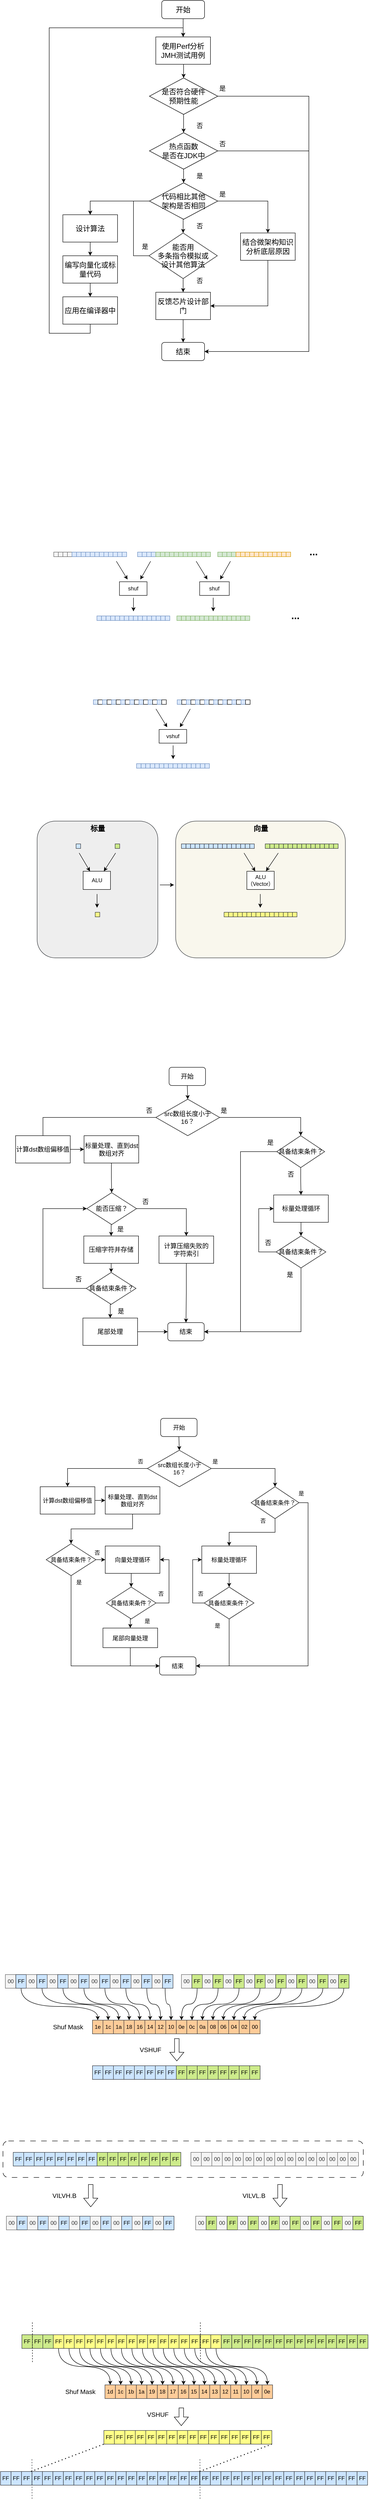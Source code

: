 <mxfile version="26.1.1">
  <diagram name="第 1 页" id="hgsSoUVqsiGdDZqD00t-">
    <mxGraphModel dx="1426" dy="755" grid="1" gridSize="10" guides="1" tooltips="1" connect="1" arrows="1" fold="1" page="1" pageScale="1" pageWidth="827" pageHeight="1169" math="0" shadow="0">
      <root>
        <mxCell id="0" />
        <mxCell id="1" parent="0" />
        <mxCell id="jx5smBggl197WeAp-D2H-91" value="&lt;span style=&quot;font-size: 16px;&quot;&gt;&lt;b&gt;向量&lt;/b&gt;&lt;/span&gt;" style="rounded=1;whiteSpace=wrap;html=1;verticalAlign=top;fillColor=#f9f7ed;strokeColor=#36393d;" vertex="1" parent="1">
          <mxGeometry x="397.61" y="1860" width="372.52" height="300" as="geometry" />
        </mxCell>
        <mxCell id="jx5smBggl197WeAp-D2H-90" value="&lt;span style=&quot;font-size: 16px;&quot;&gt;&lt;b&gt;标量&lt;/b&gt;&lt;/span&gt;" style="rounded=1;whiteSpace=wrap;html=1;verticalAlign=top;fillColor=#eeeeee;strokeColor=#36393d;" vertex="1" parent="1">
          <mxGeometry x="93.5" y="1860" width="265" height="300" as="geometry" />
        </mxCell>
        <mxCell id="DG4SuQlq6n0K9Avr6oha-321" value="" style="rounded=1;whiteSpace=wrap;html=1;dashed=1;dashPattern=12 12;" parent="1" vertex="1">
          <mxGeometry x="18.5" y="4755" width="791" height="80" as="geometry" />
        </mxCell>
        <mxCell id="KRBgAvv1zdZQbNrioahp-23" style="edgeStyle=orthogonalEdgeStyle;rounded=0;orthogonalLoop=1;jettySize=auto;html=1;exitX=0.5;exitY=1;exitDx=0;exitDy=0;" parent="1" source="KRBgAvv1zdZQbNrioahp-1" edge="1">
          <mxGeometry relative="1" as="geometry">
            <mxPoint x="414.143" y="140" as="targetPoint" />
          </mxGeometry>
        </mxCell>
        <mxCell id="KRBgAvv1zdZQbNrioahp-1" value="&lt;font style=&quot;font-size: 16px;&quot;&gt;开始&lt;/font&gt;" style="rounded=1;whiteSpace=wrap;html=1;" parent="1" vertex="1">
          <mxGeometry x="367" y="60" width="94" height="40" as="geometry" />
        </mxCell>
        <mxCell id="KRBgAvv1zdZQbNrioahp-22" style="edgeStyle=orthogonalEdgeStyle;rounded=0;orthogonalLoop=1;jettySize=auto;html=1;exitX=0.5;exitY=1;exitDx=0;exitDy=0;entryX=0.5;entryY=0;entryDx=0;entryDy=0;" parent="1" source="KRBgAvv1zdZQbNrioahp-2" target="KRBgAvv1zdZQbNrioahp-3" edge="1">
          <mxGeometry relative="1" as="geometry" />
        </mxCell>
        <mxCell id="KRBgAvv1zdZQbNrioahp-2" value="&lt;font style=&quot;font-size: 16px;&quot;&gt;使用Perf分析&lt;br&gt;JMH测试用例&lt;/font&gt;" style="rounded=0;whiteSpace=wrap;html=1;" parent="1" vertex="1">
          <mxGeometry x="354" y="140" width="120" height="60" as="geometry" />
        </mxCell>
        <mxCell id="KRBgAvv1zdZQbNrioahp-21" style="edgeStyle=orthogonalEdgeStyle;rounded=0;orthogonalLoop=1;jettySize=auto;html=1;exitX=0.5;exitY=1;exitDx=0;exitDy=0;entryX=0.5;entryY=0;entryDx=0;entryDy=0;" parent="1" source="KRBgAvv1zdZQbNrioahp-3" target="KRBgAvv1zdZQbNrioahp-4" edge="1">
          <mxGeometry relative="1" as="geometry" />
        </mxCell>
        <mxCell id="KRBgAvv1zdZQbNrioahp-24" style="edgeStyle=orthogonalEdgeStyle;rounded=0;orthogonalLoop=1;jettySize=auto;html=1;exitX=1;exitY=0.5;exitDx=0;exitDy=0;entryX=1;entryY=0.5;entryDx=0;entryDy=0;" parent="1" source="KRBgAvv1zdZQbNrioahp-3" target="KRBgAvv1zdZQbNrioahp-13" edge="1">
          <mxGeometry relative="1" as="geometry">
            <Array as="points">
              <mxPoint x="690" y="270" />
              <mxPoint x="690" y="830" />
            </Array>
          </mxGeometry>
        </mxCell>
        <mxCell id="KRBgAvv1zdZQbNrioahp-3" value="&lt;font style=&quot;font-size: 16px;&quot;&gt;是否符合硬件&lt;br&gt;预期性能&lt;/font&gt;" style="rhombus;whiteSpace=wrap;html=1;" parent="1" vertex="1">
          <mxGeometry x="340" y="230" width="150" height="80" as="geometry" />
        </mxCell>
        <mxCell id="KRBgAvv1zdZQbNrioahp-20" style="edgeStyle=orthogonalEdgeStyle;rounded=0;orthogonalLoop=1;jettySize=auto;html=1;exitX=0.5;exitY=1;exitDx=0;exitDy=0;entryX=0.5;entryY=0;entryDx=0;entryDy=0;" parent="1" source="KRBgAvv1zdZQbNrioahp-4" target="KRBgAvv1zdZQbNrioahp-5" edge="1">
          <mxGeometry relative="1" as="geometry" />
        </mxCell>
        <mxCell id="KRBgAvv1zdZQbNrioahp-25" style="edgeStyle=orthogonalEdgeStyle;rounded=0;orthogonalLoop=1;jettySize=auto;html=1;exitX=1;exitY=0.5;exitDx=0;exitDy=0;entryX=1;entryY=0.5;entryDx=0;entryDy=0;" parent="1" source="KRBgAvv1zdZQbNrioahp-4" target="KRBgAvv1zdZQbNrioahp-13" edge="1">
          <mxGeometry relative="1" as="geometry">
            <Array as="points">
              <mxPoint x="690" y="390" />
              <mxPoint x="690" y="830" />
            </Array>
          </mxGeometry>
        </mxCell>
        <mxCell id="KRBgAvv1zdZQbNrioahp-4" value="&lt;font style=&quot;font-size: 16px;&quot;&gt;热点函数&lt;br&gt;是否在JDK中&lt;/font&gt;" style="rhombus;whiteSpace=wrap;html=1;" parent="1" vertex="1">
          <mxGeometry x="340" y="350" width="150" height="80" as="geometry" />
        </mxCell>
        <mxCell id="KRBgAvv1zdZQbNrioahp-11" style="edgeStyle=orthogonalEdgeStyle;rounded=0;orthogonalLoop=1;jettySize=auto;html=1;exitX=0;exitY=0.5;exitDx=0;exitDy=0;entryX=0.5;entryY=0;entryDx=0;entryDy=0;" parent="1" source="KRBgAvv1zdZQbNrioahp-5" target="KRBgAvv1zdZQbNrioahp-8" edge="1">
          <mxGeometry relative="1" as="geometry" />
        </mxCell>
        <mxCell id="KRBgAvv1zdZQbNrioahp-16" style="edgeStyle=orthogonalEdgeStyle;rounded=0;orthogonalLoop=1;jettySize=auto;html=1;exitX=1;exitY=0.5;exitDx=0;exitDy=0;entryX=0.5;entryY=0;entryDx=0;entryDy=0;" parent="1" source="KRBgAvv1zdZQbNrioahp-5" target="KRBgAvv1zdZQbNrioahp-15" edge="1">
          <mxGeometry relative="1" as="geometry" />
        </mxCell>
        <mxCell id="KRBgAvv1zdZQbNrioahp-19" style="edgeStyle=orthogonalEdgeStyle;rounded=0;orthogonalLoop=1;jettySize=auto;html=1;exitX=0.5;exitY=1;exitDx=0;exitDy=0;entryX=0.5;entryY=0;entryDx=0;entryDy=0;" parent="1" source="KRBgAvv1zdZQbNrioahp-5" target="KRBgAvv1zdZQbNrioahp-6" edge="1">
          <mxGeometry relative="1" as="geometry" />
        </mxCell>
        <mxCell id="KRBgAvv1zdZQbNrioahp-5" value="&lt;font style=&quot;font-size: 16px;&quot;&gt;代码相比其他&lt;br&gt;架构是否相同&lt;/font&gt;" style="rhombus;whiteSpace=wrap;html=1;" parent="1" vertex="1">
          <mxGeometry x="340" y="460" width="150" height="80" as="geometry" />
        </mxCell>
        <mxCell id="KRBgAvv1zdZQbNrioahp-18" style="edgeStyle=orthogonalEdgeStyle;rounded=0;orthogonalLoop=1;jettySize=auto;html=1;exitX=0.5;exitY=1;exitDx=0;exitDy=0;entryX=0.5;entryY=0;entryDx=0;entryDy=0;" parent="1" source="KRBgAvv1zdZQbNrioahp-6" target="KRBgAvv1zdZQbNrioahp-7" edge="1">
          <mxGeometry relative="1" as="geometry" />
        </mxCell>
        <mxCell id="KRBgAvv1zdZQbNrioahp-26" style="edgeStyle=orthogonalEdgeStyle;rounded=0;orthogonalLoop=1;jettySize=auto;html=1;exitX=0;exitY=0.5;exitDx=0;exitDy=0;entryX=0.5;entryY=0;entryDx=0;entryDy=0;" parent="1" source="KRBgAvv1zdZQbNrioahp-6" target="KRBgAvv1zdZQbNrioahp-8" edge="1">
          <mxGeometry relative="1" as="geometry">
            <Array as="points">
              <mxPoint x="305" y="620" />
              <mxPoint x="305" y="500" />
              <mxPoint x="210" y="500" />
            </Array>
          </mxGeometry>
        </mxCell>
        <mxCell id="KRBgAvv1zdZQbNrioahp-6" value="&lt;font style=&quot;font-size: 16px;&quot;&gt;能否用&lt;br&gt;多条指令模拟或&lt;br&gt;设计其他算法&lt;/font&gt;" style="rhombus;whiteSpace=wrap;html=1;" parent="1" vertex="1">
          <mxGeometry x="339" y="570" width="150" height="100" as="geometry" />
        </mxCell>
        <mxCell id="KRBgAvv1zdZQbNrioahp-14" style="edgeStyle=orthogonalEdgeStyle;rounded=0;orthogonalLoop=1;jettySize=auto;html=1;exitX=0.5;exitY=1;exitDx=0;exitDy=0;entryX=0.5;entryY=0;entryDx=0;entryDy=0;" parent="1" source="KRBgAvv1zdZQbNrioahp-7" target="KRBgAvv1zdZQbNrioahp-13" edge="1">
          <mxGeometry relative="1" as="geometry" />
        </mxCell>
        <mxCell id="KRBgAvv1zdZQbNrioahp-7" value="&lt;font style=&quot;font-size: 16px;&quot;&gt;反馈芯片设计部门&lt;/font&gt;" style="rounded=0;whiteSpace=wrap;html=1;" parent="1" vertex="1">
          <mxGeometry x="354" y="700" width="120" height="60" as="geometry" />
        </mxCell>
        <mxCell id="JK1Xb8fDzovsCjeck1vS-1" style="edgeStyle=orthogonalEdgeStyle;rounded=0;orthogonalLoop=1;jettySize=auto;html=1;exitX=0.5;exitY=1;exitDx=0;exitDy=0;entryX=0.5;entryY=0;entryDx=0;entryDy=0;" parent="1" source="KRBgAvv1zdZQbNrioahp-8" target="KRBgAvv1zdZQbNrioahp-9" edge="1">
          <mxGeometry relative="1" as="geometry" />
        </mxCell>
        <mxCell id="KRBgAvv1zdZQbNrioahp-8" value="&lt;font style=&quot;font-size: 16px;&quot;&gt;设计算法&lt;/font&gt;" style="rounded=0;whiteSpace=wrap;html=1;" parent="1" vertex="1">
          <mxGeometry x="150" y="530" width="120" height="60" as="geometry" />
        </mxCell>
        <mxCell id="JK1Xb8fDzovsCjeck1vS-2" style="edgeStyle=orthogonalEdgeStyle;rounded=0;orthogonalLoop=1;jettySize=auto;html=1;exitX=0.5;exitY=1;exitDx=0;exitDy=0;entryX=0.5;entryY=0;entryDx=0;entryDy=0;" parent="1" source="KRBgAvv1zdZQbNrioahp-9" target="KRBgAvv1zdZQbNrioahp-10" edge="1">
          <mxGeometry relative="1" as="geometry" />
        </mxCell>
        <mxCell id="KRBgAvv1zdZQbNrioahp-9" value="&lt;span style=&quot;font-size: 16px;&quot;&gt;编写向量化或标量代码&lt;/span&gt;" style="rounded=0;whiteSpace=wrap;html=1;" parent="1" vertex="1">
          <mxGeometry x="150" y="620" width="120" height="60" as="geometry" />
        </mxCell>
        <mxCell id="KRBgAvv1zdZQbNrioahp-12" style="edgeStyle=orthogonalEdgeStyle;rounded=0;orthogonalLoop=1;jettySize=auto;html=1;exitX=0.5;exitY=1;exitDx=0;exitDy=0;entryX=0.5;entryY=0;entryDx=0;entryDy=0;" parent="1" source="KRBgAvv1zdZQbNrioahp-10" target="KRBgAvv1zdZQbNrioahp-2" edge="1">
          <mxGeometry relative="1" as="geometry">
            <Array as="points">
              <mxPoint x="210" y="790" />
              <mxPoint x="120" y="790" />
              <mxPoint x="120" y="120" />
              <mxPoint x="414" y="120" />
            </Array>
          </mxGeometry>
        </mxCell>
        <mxCell id="KRBgAvv1zdZQbNrioahp-10" value="&lt;span style=&quot;font-size: 16px;&quot;&gt;应用在编译器中&lt;/span&gt;" style="rounded=0;whiteSpace=wrap;html=1;" parent="1" vertex="1">
          <mxGeometry x="150" y="710" width="120" height="60" as="geometry" />
        </mxCell>
        <mxCell id="KRBgAvv1zdZQbNrioahp-13" value="&lt;font style=&quot;font-size: 16px;&quot;&gt;结束&lt;/font&gt;" style="rounded=1;whiteSpace=wrap;html=1;" parent="1" vertex="1">
          <mxGeometry x="367" y="810" width="94" height="40" as="geometry" />
        </mxCell>
        <mxCell id="KRBgAvv1zdZQbNrioahp-17" style="edgeStyle=orthogonalEdgeStyle;rounded=0;orthogonalLoop=1;jettySize=auto;html=1;exitX=0.5;exitY=1;exitDx=0;exitDy=0;entryX=1;entryY=0.5;entryDx=0;entryDy=0;" parent="1" source="KRBgAvv1zdZQbNrioahp-15" target="KRBgAvv1zdZQbNrioahp-7" edge="1">
          <mxGeometry relative="1" as="geometry" />
        </mxCell>
        <mxCell id="KRBgAvv1zdZQbNrioahp-15" value="&lt;font style=&quot;font-size: 16px;&quot;&gt;结合微架构知识&lt;br&gt;分析底层原因&lt;/font&gt;" style="rounded=0;whiteSpace=wrap;html=1;" parent="1" vertex="1">
          <mxGeometry x="540" y="570" width="120" height="60" as="geometry" />
        </mxCell>
        <mxCell id="JK1Xb8fDzovsCjeck1vS-3" value="&lt;font style=&quot;font-size: 14px;&quot;&gt;是&lt;/font&gt;" style="text;html=1;align=center;verticalAlign=middle;resizable=0;points=[];autosize=1;strokeColor=none;fillColor=none;" parent="1" vertex="1">
          <mxGeometry x="480" y="238" width="40" height="30" as="geometry" />
        </mxCell>
        <mxCell id="JK1Xb8fDzovsCjeck1vS-4" value="&lt;font style=&quot;font-size: 14px;&quot;&gt;否&lt;/font&gt;" style="text;html=1;align=center;verticalAlign=middle;resizable=0;points=[];autosize=1;strokeColor=none;fillColor=none;" parent="1" vertex="1">
          <mxGeometry x="430" y="320" width="40" height="30" as="geometry" />
        </mxCell>
        <mxCell id="JK1Xb8fDzovsCjeck1vS-5" value="&lt;font style=&quot;font-size: 14px;&quot;&gt;是&lt;/font&gt;" style="text;html=1;align=center;verticalAlign=middle;resizable=0;points=[];autosize=1;strokeColor=none;fillColor=none;" parent="1" vertex="1">
          <mxGeometry x="430" y="430" width="40" height="30" as="geometry" />
        </mxCell>
        <mxCell id="JK1Xb8fDzovsCjeck1vS-6" value="&lt;font style=&quot;font-size: 14px;&quot;&gt;否&lt;/font&gt;" style="text;html=1;align=center;verticalAlign=middle;resizable=0;points=[];autosize=1;strokeColor=none;fillColor=none;" parent="1" vertex="1">
          <mxGeometry x="480" y="360" width="40" height="30" as="geometry" />
        </mxCell>
        <mxCell id="JK1Xb8fDzovsCjeck1vS-7" value="&lt;font style=&quot;font-size: 14px;&quot;&gt;是&lt;/font&gt;" style="text;html=1;align=center;verticalAlign=middle;resizable=0;points=[];autosize=1;strokeColor=none;fillColor=none;" parent="1" vertex="1">
          <mxGeometry x="480" y="470" width="40" height="30" as="geometry" />
        </mxCell>
        <mxCell id="JK1Xb8fDzovsCjeck1vS-8" value="&lt;font style=&quot;font-size: 14px;&quot;&gt;否&lt;/font&gt;" style="text;html=1;align=center;verticalAlign=middle;resizable=0;points=[];autosize=1;strokeColor=none;fillColor=none;" parent="1" vertex="1">
          <mxGeometry x="430" y="540" width="40" height="30" as="geometry" />
        </mxCell>
        <mxCell id="JK1Xb8fDzovsCjeck1vS-9" value="&lt;font style=&quot;font-size: 14px;&quot;&gt;否&lt;/font&gt;" style="text;html=1;align=center;verticalAlign=middle;resizable=0;points=[];autosize=1;strokeColor=none;fillColor=none;" parent="1" vertex="1">
          <mxGeometry x="430" y="660" width="40" height="30" as="geometry" />
        </mxCell>
        <mxCell id="JK1Xb8fDzovsCjeck1vS-10" value="&lt;font style=&quot;font-size: 14px;&quot;&gt;是&lt;/font&gt;" style="text;html=1;align=center;verticalAlign=middle;resizable=0;points=[];autosize=1;strokeColor=none;fillColor=none;" parent="1" vertex="1">
          <mxGeometry x="310" y="585" width="40" height="30" as="geometry" />
        </mxCell>
        <mxCell id="VFHHi4d4Hd6uydXSJfj8-1" value="" style="rounded=0;whiteSpace=wrap;html=1;fillColor=#f5f5f5;fontColor=#333333;strokeColor=#666666;" parent="1" vertex="1">
          <mxGeometry x="130" y="1270" width="10" height="10" as="geometry" />
        </mxCell>
        <mxCell id="VFHHi4d4Hd6uydXSJfj8-2" value="" style="rounded=0;whiteSpace=wrap;html=1;fillColor=#f5f5f5;fontColor=#333333;strokeColor=#666666;" parent="1" vertex="1">
          <mxGeometry x="140" y="1270" width="10" height="10" as="geometry" />
        </mxCell>
        <mxCell id="VFHHi4d4Hd6uydXSJfj8-3" value="" style="rounded=0;whiteSpace=wrap;html=1;fillColor=#f5f5f5;fontColor=#333333;strokeColor=#666666;" parent="1" vertex="1">
          <mxGeometry x="150" y="1270" width="10" height="10" as="geometry" />
        </mxCell>
        <mxCell id="VFHHi4d4Hd6uydXSJfj8-4" value="" style="rounded=0;whiteSpace=wrap;html=1;fillColor=#f5f5f5;fontColor=#333333;strokeColor=#666666;" parent="1" vertex="1">
          <mxGeometry x="160" y="1270" width="10" height="10" as="geometry" />
        </mxCell>
        <mxCell id="VFHHi4d4Hd6uydXSJfj8-7" value="" style="rounded=0;whiteSpace=wrap;html=1;fillColor=#dae8fc;strokeColor=#6c8ebf;" parent="1" vertex="1">
          <mxGeometry x="170" y="1270" width="10" height="10" as="geometry" />
        </mxCell>
        <mxCell id="VFHHi4d4Hd6uydXSJfj8-8" value="" style="rounded=0;whiteSpace=wrap;html=1;fillColor=#dae8fc;strokeColor=#6c8ebf;" parent="1" vertex="1">
          <mxGeometry x="180" y="1270" width="10" height="10" as="geometry" />
        </mxCell>
        <mxCell id="VFHHi4d4Hd6uydXSJfj8-9" value="" style="rounded=0;whiteSpace=wrap;html=1;fillColor=#dae8fc;strokeColor=#6c8ebf;" parent="1" vertex="1">
          <mxGeometry x="190" y="1270" width="10" height="10" as="geometry" />
        </mxCell>
        <mxCell id="VFHHi4d4Hd6uydXSJfj8-10" value="" style="rounded=0;whiteSpace=wrap;html=1;fillColor=#dae8fc;strokeColor=#6c8ebf;" parent="1" vertex="1">
          <mxGeometry x="200" y="1270" width="10" height="10" as="geometry" />
        </mxCell>
        <mxCell id="VFHHi4d4Hd6uydXSJfj8-11" value="" style="rounded=0;whiteSpace=wrap;html=1;fillColor=#dae8fc;strokeColor=#6c8ebf;" parent="1" vertex="1">
          <mxGeometry x="210" y="1270" width="10" height="10" as="geometry" />
        </mxCell>
        <mxCell id="VFHHi4d4Hd6uydXSJfj8-12" value="" style="rounded=0;whiteSpace=wrap;html=1;fillColor=#dae8fc;strokeColor=#6c8ebf;" parent="1" vertex="1">
          <mxGeometry x="220" y="1270" width="10" height="10" as="geometry" />
        </mxCell>
        <mxCell id="VFHHi4d4Hd6uydXSJfj8-13" value="" style="rounded=0;whiteSpace=wrap;html=1;fillColor=#dae8fc;strokeColor=#6c8ebf;" parent="1" vertex="1">
          <mxGeometry x="230" y="1270" width="10" height="10" as="geometry" />
        </mxCell>
        <mxCell id="VFHHi4d4Hd6uydXSJfj8-14" value="" style="rounded=0;whiteSpace=wrap;html=1;fillColor=#dae8fc;strokeColor=#6c8ebf;" parent="1" vertex="1">
          <mxGeometry x="240" y="1270" width="10" height="10" as="geometry" />
        </mxCell>
        <mxCell id="VFHHi4d4Hd6uydXSJfj8-15" value="" style="rounded=0;whiteSpace=wrap;html=1;fillColor=#dae8fc;strokeColor=#6c8ebf;" parent="1" vertex="1">
          <mxGeometry x="250" y="1270" width="10" height="10" as="geometry" />
        </mxCell>
        <mxCell id="VFHHi4d4Hd6uydXSJfj8-16" value="" style="rounded=0;whiteSpace=wrap;html=1;fillColor=#dae8fc;strokeColor=#6c8ebf;" parent="1" vertex="1">
          <mxGeometry x="260" y="1270" width="10" height="10" as="geometry" />
        </mxCell>
        <mxCell id="VFHHi4d4Hd6uydXSJfj8-17" value="" style="rounded=0;whiteSpace=wrap;html=1;fillColor=#dae8fc;strokeColor=#6c8ebf;" parent="1" vertex="1">
          <mxGeometry x="270" y="1270" width="10" height="10" as="geometry" />
        </mxCell>
        <mxCell id="VFHHi4d4Hd6uydXSJfj8-18" value="" style="rounded=0;whiteSpace=wrap;html=1;fillColor=#dae8fc;strokeColor=#6c8ebf;" parent="1" vertex="1">
          <mxGeometry x="280" y="1270" width="10" height="10" as="geometry" />
        </mxCell>
        <mxCell id="VFHHi4d4Hd6uydXSJfj8-19" value="" style="rounded=0;whiteSpace=wrap;html=1;fillColor=#dae8fc;strokeColor=#6c8ebf;" parent="1" vertex="1">
          <mxGeometry x="314" y="1270" width="10" height="10" as="geometry" />
        </mxCell>
        <mxCell id="VFHHi4d4Hd6uydXSJfj8-20" value="" style="rounded=0;whiteSpace=wrap;html=1;fillColor=#dae8fc;strokeColor=#6c8ebf;" parent="1" vertex="1">
          <mxGeometry x="324" y="1270" width="10" height="10" as="geometry" />
        </mxCell>
        <mxCell id="VFHHi4d4Hd6uydXSJfj8-21" value="" style="rounded=0;whiteSpace=wrap;html=1;fillColor=#dae8fc;strokeColor=#6c8ebf;" parent="1" vertex="1">
          <mxGeometry x="334" y="1270" width="10" height="10" as="geometry" />
        </mxCell>
        <mxCell id="VFHHi4d4Hd6uydXSJfj8-22" value="" style="rounded=0;whiteSpace=wrap;html=1;fillColor=#dae8fc;strokeColor=#6c8ebf;" parent="1" vertex="1">
          <mxGeometry x="344" y="1270" width="10" height="10" as="geometry" />
        </mxCell>
        <mxCell id="VFHHi4d4Hd6uydXSJfj8-23" value="" style="rounded=0;whiteSpace=wrap;html=1;fillColor=#d5e8d4;strokeColor=#82b366;" parent="1" vertex="1">
          <mxGeometry x="354" y="1270" width="10" height="10" as="geometry" />
        </mxCell>
        <mxCell id="VFHHi4d4Hd6uydXSJfj8-24" value="" style="rounded=0;whiteSpace=wrap;html=1;fillColor=#d5e8d4;strokeColor=#82b366;" parent="1" vertex="1">
          <mxGeometry x="364" y="1270" width="10" height="10" as="geometry" />
        </mxCell>
        <mxCell id="VFHHi4d4Hd6uydXSJfj8-25" value="" style="rounded=0;whiteSpace=wrap;html=1;fillColor=#d5e8d4;strokeColor=#82b366;" parent="1" vertex="1">
          <mxGeometry x="374" y="1270" width="10" height="10" as="geometry" />
        </mxCell>
        <mxCell id="VFHHi4d4Hd6uydXSJfj8-26" value="" style="rounded=0;whiteSpace=wrap;html=1;fillColor=#d5e8d4;strokeColor=#82b366;" parent="1" vertex="1">
          <mxGeometry x="384" y="1270" width="10" height="10" as="geometry" />
        </mxCell>
        <mxCell id="VFHHi4d4Hd6uydXSJfj8-27" value="" style="rounded=0;whiteSpace=wrap;html=1;fillColor=#d5e8d4;strokeColor=#82b366;" parent="1" vertex="1">
          <mxGeometry x="394" y="1270" width="10" height="10" as="geometry" />
        </mxCell>
        <mxCell id="VFHHi4d4Hd6uydXSJfj8-28" value="" style="rounded=0;whiteSpace=wrap;html=1;fillColor=#d5e8d4;strokeColor=#82b366;" parent="1" vertex="1">
          <mxGeometry x="404" y="1270" width="10" height="10" as="geometry" />
        </mxCell>
        <mxCell id="VFHHi4d4Hd6uydXSJfj8-29" value="" style="rounded=0;whiteSpace=wrap;html=1;fillColor=#d5e8d4;strokeColor=#82b366;" parent="1" vertex="1">
          <mxGeometry x="414" y="1270" width="10" height="10" as="geometry" />
        </mxCell>
        <mxCell id="VFHHi4d4Hd6uydXSJfj8-30" value="" style="rounded=0;whiteSpace=wrap;html=1;fillColor=#d5e8d4;strokeColor=#82b366;" parent="1" vertex="1">
          <mxGeometry x="424" y="1270" width="10" height="10" as="geometry" />
        </mxCell>
        <mxCell id="VFHHi4d4Hd6uydXSJfj8-31" value="" style="rounded=0;whiteSpace=wrap;html=1;fillColor=#d5e8d4;strokeColor=#82b366;" parent="1" vertex="1">
          <mxGeometry x="434" y="1270" width="10" height="10" as="geometry" />
        </mxCell>
        <mxCell id="VFHHi4d4Hd6uydXSJfj8-32" value="" style="rounded=0;whiteSpace=wrap;html=1;fillColor=#d5e8d4;strokeColor=#82b366;" parent="1" vertex="1">
          <mxGeometry x="444" y="1270" width="10" height="10" as="geometry" />
        </mxCell>
        <mxCell id="VFHHi4d4Hd6uydXSJfj8-33" value="" style="rounded=0;whiteSpace=wrap;html=1;fillColor=#d5e8d4;strokeColor=#82b366;" parent="1" vertex="1">
          <mxGeometry x="454" y="1270" width="10" height="10" as="geometry" />
        </mxCell>
        <mxCell id="VFHHi4d4Hd6uydXSJfj8-34" value="" style="rounded=0;whiteSpace=wrap;html=1;fillColor=#d5e8d4;strokeColor=#82b366;" parent="1" vertex="1">
          <mxGeometry x="464" y="1270" width="10" height="10" as="geometry" />
        </mxCell>
        <mxCell id="VFHHi4d4Hd6uydXSJfj8-35" value="" style="rounded=0;whiteSpace=wrap;html=1;fillColor=#d5e8d4;strokeColor=#82b366;" parent="1" vertex="1">
          <mxGeometry x="490" y="1270" width="10" height="10" as="geometry" />
        </mxCell>
        <mxCell id="VFHHi4d4Hd6uydXSJfj8-36" value="" style="rounded=0;whiteSpace=wrap;html=1;fillColor=#d5e8d4;strokeColor=#82b366;" parent="1" vertex="1">
          <mxGeometry x="500" y="1270" width="10" height="10" as="geometry" />
        </mxCell>
        <mxCell id="VFHHi4d4Hd6uydXSJfj8-37" value="" style="rounded=0;whiteSpace=wrap;html=1;fillColor=#d5e8d4;strokeColor=#82b366;" parent="1" vertex="1">
          <mxGeometry x="510" y="1270" width="10" height="10" as="geometry" />
        </mxCell>
        <mxCell id="VFHHi4d4Hd6uydXSJfj8-38" value="" style="rounded=0;whiteSpace=wrap;html=1;fillColor=#d5e8d4;strokeColor=#82b366;" parent="1" vertex="1">
          <mxGeometry x="520" y="1270" width="10" height="10" as="geometry" />
        </mxCell>
        <mxCell id="VFHHi4d4Hd6uydXSJfj8-39" value="" style="rounded=0;whiteSpace=wrap;html=1;fillColor=#ffe6cc;strokeColor=#d79b00;" parent="1" vertex="1">
          <mxGeometry x="530" y="1270" width="10" height="10" as="geometry" />
        </mxCell>
        <mxCell id="VFHHi4d4Hd6uydXSJfj8-40" value="" style="rounded=0;whiteSpace=wrap;html=1;fillColor=#ffe6cc;strokeColor=#d79b00;" parent="1" vertex="1">
          <mxGeometry x="540" y="1270" width="10" height="10" as="geometry" />
        </mxCell>
        <mxCell id="VFHHi4d4Hd6uydXSJfj8-41" value="" style="rounded=0;whiteSpace=wrap;html=1;fillColor=#ffe6cc;strokeColor=#d79b00;" parent="1" vertex="1">
          <mxGeometry x="550" y="1270" width="10" height="10" as="geometry" />
        </mxCell>
        <mxCell id="VFHHi4d4Hd6uydXSJfj8-42" value="" style="rounded=0;whiteSpace=wrap;html=1;fillColor=#ffe6cc;strokeColor=#d79b00;" parent="1" vertex="1">
          <mxGeometry x="560" y="1270" width="10" height="10" as="geometry" />
        </mxCell>
        <mxCell id="VFHHi4d4Hd6uydXSJfj8-43" value="" style="rounded=0;whiteSpace=wrap;html=1;fillColor=#ffe6cc;strokeColor=#d79b00;" parent="1" vertex="1">
          <mxGeometry x="570" y="1270" width="10" height="10" as="geometry" />
        </mxCell>
        <mxCell id="VFHHi4d4Hd6uydXSJfj8-44" value="" style="rounded=0;whiteSpace=wrap;html=1;fillColor=#ffe6cc;strokeColor=#d79b00;" parent="1" vertex="1">
          <mxGeometry x="580" y="1270" width="10" height="10" as="geometry" />
        </mxCell>
        <mxCell id="VFHHi4d4Hd6uydXSJfj8-45" value="" style="rounded=0;whiteSpace=wrap;html=1;fillColor=#ffe6cc;strokeColor=#d79b00;" parent="1" vertex="1">
          <mxGeometry x="590" y="1270" width="10" height="10" as="geometry" />
        </mxCell>
        <mxCell id="VFHHi4d4Hd6uydXSJfj8-46" value="" style="rounded=0;whiteSpace=wrap;html=1;fillColor=#ffe6cc;strokeColor=#d79b00;" parent="1" vertex="1">
          <mxGeometry x="600" y="1270" width="10" height="10" as="geometry" />
        </mxCell>
        <mxCell id="VFHHi4d4Hd6uydXSJfj8-47" value="" style="rounded=0;whiteSpace=wrap;html=1;fillColor=#ffe6cc;strokeColor=#d79b00;" parent="1" vertex="1">
          <mxGeometry x="610" y="1270" width="10" height="10" as="geometry" />
        </mxCell>
        <mxCell id="VFHHi4d4Hd6uydXSJfj8-48" value="" style="rounded=0;whiteSpace=wrap;html=1;fillColor=#ffe6cc;strokeColor=#d79b00;" parent="1" vertex="1">
          <mxGeometry x="620" y="1270" width="10" height="10" as="geometry" />
        </mxCell>
        <mxCell id="VFHHi4d4Hd6uydXSJfj8-49" value="" style="rounded=0;whiteSpace=wrap;html=1;fillColor=#ffe6cc;strokeColor=#d79b00;" parent="1" vertex="1">
          <mxGeometry x="630" y="1270" width="10" height="10" as="geometry" />
        </mxCell>
        <mxCell id="VFHHi4d4Hd6uydXSJfj8-50" value="" style="rounded=0;whiteSpace=wrap;html=1;fillColor=#ffe6cc;strokeColor=#d79b00;" parent="1" vertex="1">
          <mxGeometry x="640" y="1270" width="10" height="10" as="geometry" />
        </mxCell>
        <mxCell id="VFHHi4d4Hd6uydXSJfj8-51" value="" style="rounded=0;whiteSpace=wrap;html=1;fillColor=#dae8fc;strokeColor=#6c8ebf;" parent="1" vertex="1">
          <mxGeometry x="224.75" y="1410" width="10" height="10" as="geometry" />
        </mxCell>
        <mxCell id="VFHHi4d4Hd6uydXSJfj8-52" value="" style="rounded=0;whiteSpace=wrap;html=1;fillColor=#dae8fc;strokeColor=#6c8ebf;" parent="1" vertex="1">
          <mxGeometry x="234.75" y="1410" width="10" height="10" as="geometry" />
        </mxCell>
        <mxCell id="VFHHi4d4Hd6uydXSJfj8-53" value="" style="rounded=0;whiteSpace=wrap;html=1;fillColor=#dae8fc;strokeColor=#6c8ebf;" parent="1" vertex="1">
          <mxGeometry x="244.75" y="1410" width="10" height="10" as="geometry" />
        </mxCell>
        <mxCell id="VFHHi4d4Hd6uydXSJfj8-54" value="" style="rounded=0;whiteSpace=wrap;html=1;fillColor=#dae8fc;strokeColor=#6c8ebf;" parent="1" vertex="1">
          <mxGeometry x="254.75" y="1410" width="10" height="10" as="geometry" />
        </mxCell>
        <mxCell id="VFHHi4d4Hd6uydXSJfj8-55" value="" style="rounded=0;whiteSpace=wrap;html=1;fillColor=#dae8fc;strokeColor=#6c8ebf;" parent="1" vertex="1">
          <mxGeometry x="264.75" y="1410" width="10" height="10" as="geometry" />
        </mxCell>
        <mxCell id="VFHHi4d4Hd6uydXSJfj8-56" value="" style="rounded=0;whiteSpace=wrap;html=1;fillColor=#dae8fc;strokeColor=#6c8ebf;" parent="1" vertex="1">
          <mxGeometry x="274.75" y="1410" width="10" height="10" as="geometry" />
        </mxCell>
        <mxCell id="VFHHi4d4Hd6uydXSJfj8-57" value="" style="rounded=0;whiteSpace=wrap;html=1;fillColor=#dae8fc;strokeColor=#6c8ebf;" parent="1" vertex="1">
          <mxGeometry x="284.75" y="1410" width="10" height="10" as="geometry" />
        </mxCell>
        <mxCell id="VFHHi4d4Hd6uydXSJfj8-58" value="" style="rounded=0;whiteSpace=wrap;html=1;fillColor=#dae8fc;strokeColor=#6c8ebf;" parent="1" vertex="1">
          <mxGeometry x="294.75" y="1410" width="10" height="10" as="geometry" />
        </mxCell>
        <mxCell id="VFHHi4d4Hd6uydXSJfj8-59" value="" style="rounded=0;whiteSpace=wrap;html=1;fillColor=#dae8fc;strokeColor=#6c8ebf;" parent="1" vertex="1">
          <mxGeometry x="304.75" y="1410" width="10" height="10" as="geometry" />
        </mxCell>
        <mxCell id="VFHHi4d4Hd6uydXSJfj8-60" value="" style="rounded=0;whiteSpace=wrap;html=1;fillColor=#dae8fc;strokeColor=#6c8ebf;" parent="1" vertex="1">
          <mxGeometry x="314.75" y="1410" width="10" height="10" as="geometry" />
        </mxCell>
        <mxCell id="VFHHi4d4Hd6uydXSJfj8-61" value="" style="rounded=0;whiteSpace=wrap;html=1;fillColor=#dae8fc;strokeColor=#6c8ebf;" parent="1" vertex="1">
          <mxGeometry x="324.75" y="1410" width="10" height="10" as="geometry" />
        </mxCell>
        <mxCell id="VFHHi4d4Hd6uydXSJfj8-62" value="" style="rounded=0;whiteSpace=wrap;html=1;fillColor=#dae8fc;strokeColor=#6c8ebf;" parent="1" vertex="1">
          <mxGeometry x="334.75" y="1410" width="10" height="10" as="geometry" />
        </mxCell>
        <mxCell id="VFHHi4d4Hd6uydXSJfj8-63" value="" style="rounded=0;whiteSpace=wrap;html=1;fillColor=#dae8fc;strokeColor=#6c8ebf;" parent="1" vertex="1">
          <mxGeometry x="344.75" y="1410" width="10" height="10" as="geometry" />
        </mxCell>
        <mxCell id="VFHHi4d4Hd6uydXSJfj8-64" value="" style="rounded=0;whiteSpace=wrap;html=1;fillColor=#dae8fc;strokeColor=#6c8ebf;" parent="1" vertex="1">
          <mxGeometry x="354.75" y="1410" width="10" height="10" as="geometry" />
        </mxCell>
        <mxCell id="VFHHi4d4Hd6uydXSJfj8-65" value="" style="rounded=0;whiteSpace=wrap;html=1;fillColor=#dae8fc;strokeColor=#6c8ebf;" parent="1" vertex="1">
          <mxGeometry x="364.75" y="1410" width="10" height="10" as="geometry" />
        </mxCell>
        <mxCell id="VFHHi4d4Hd6uydXSJfj8-66" value="" style="rounded=0;whiteSpace=wrap;html=1;fillColor=#dae8fc;strokeColor=#6c8ebf;" parent="1" vertex="1">
          <mxGeometry x="374.75" y="1410" width="10" height="10" as="geometry" />
        </mxCell>
        <mxCell id="VFHHi4d4Hd6uydXSJfj8-67" value="" style="rounded=0;whiteSpace=wrap;html=1;fillColor=#d5e8d4;strokeColor=#82b366;" parent="1" vertex="1">
          <mxGeometry x="400.25" y="1410" width="10" height="10" as="geometry" />
        </mxCell>
        <mxCell id="VFHHi4d4Hd6uydXSJfj8-68" value="" style="rounded=0;whiteSpace=wrap;html=1;fillColor=#d5e8d4;strokeColor=#82b366;" parent="1" vertex="1">
          <mxGeometry x="410.25" y="1410" width="10" height="10" as="geometry" />
        </mxCell>
        <mxCell id="VFHHi4d4Hd6uydXSJfj8-69" value="" style="rounded=0;whiteSpace=wrap;html=1;fillColor=#d5e8d4;strokeColor=#82b366;" parent="1" vertex="1">
          <mxGeometry x="420.25" y="1410" width="10" height="10" as="geometry" />
        </mxCell>
        <mxCell id="VFHHi4d4Hd6uydXSJfj8-70" value="" style="rounded=0;whiteSpace=wrap;html=1;fillColor=#d5e8d4;strokeColor=#82b366;" parent="1" vertex="1">
          <mxGeometry x="430.25" y="1410" width="10" height="10" as="geometry" />
        </mxCell>
        <mxCell id="VFHHi4d4Hd6uydXSJfj8-71" value="" style="rounded=0;whiteSpace=wrap;html=1;fillColor=#d5e8d4;strokeColor=#82b366;" parent="1" vertex="1">
          <mxGeometry x="440.25" y="1410" width="10" height="10" as="geometry" />
        </mxCell>
        <mxCell id="VFHHi4d4Hd6uydXSJfj8-72" value="" style="rounded=0;whiteSpace=wrap;html=1;fillColor=#d5e8d4;strokeColor=#82b366;" parent="1" vertex="1">
          <mxGeometry x="450.25" y="1410" width="10" height="10" as="geometry" />
        </mxCell>
        <mxCell id="VFHHi4d4Hd6uydXSJfj8-73" value="" style="rounded=0;whiteSpace=wrap;html=1;fillColor=#d5e8d4;strokeColor=#82b366;" parent="1" vertex="1">
          <mxGeometry x="460.25" y="1410" width="10" height="10" as="geometry" />
        </mxCell>
        <mxCell id="VFHHi4d4Hd6uydXSJfj8-74" value="" style="rounded=0;whiteSpace=wrap;html=1;fillColor=#d5e8d4;strokeColor=#82b366;" parent="1" vertex="1">
          <mxGeometry x="470.25" y="1410" width="10" height="10" as="geometry" />
        </mxCell>
        <mxCell id="VFHHi4d4Hd6uydXSJfj8-75" value="" style="rounded=0;whiteSpace=wrap;html=1;fillColor=#d5e8d4;strokeColor=#82b366;" parent="1" vertex="1">
          <mxGeometry x="480.25" y="1410" width="10" height="10" as="geometry" />
        </mxCell>
        <mxCell id="VFHHi4d4Hd6uydXSJfj8-76" value="" style="rounded=0;whiteSpace=wrap;html=1;fillColor=#d5e8d4;strokeColor=#82b366;" parent="1" vertex="1">
          <mxGeometry x="490.25" y="1410" width="10" height="10" as="geometry" />
        </mxCell>
        <mxCell id="VFHHi4d4Hd6uydXSJfj8-77" value="" style="rounded=0;whiteSpace=wrap;html=1;fillColor=#d5e8d4;strokeColor=#82b366;" parent="1" vertex="1">
          <mxGeometry x="500.25" y="1410" width="10" height="10" as="geometry" />
        </mxCell>
        <mxCell id="VFHHi4d4Hd6uydXSJfj8-78" value="" style="rounded=0;whiteSpace=wrap;html=1;fillColor=#d5e8d4;strokeColor=#82b366;" parent="1" vertex="1">
          <mxGeometry x="510.25" y="1410" width="10" height="10" as="geometry" />
        </mxCell>
        <mxCell id="VFHHi4d4Hd6uydXSJfj8-79" value="" style="rounded=0;whiteSpace=wrap;html=1;fillColor=#d5e8d4;strokeColor=#82b366;" parent="1" vertex="1">
          <mxGeometry x="520.25" y="1410" width="10" height="10" as="geometry" />
        </mxCell>
        <mxCell id="VFHHi4d4Hd6uydXSJfj8-80" value="" style="rounded=0;whiteSpace=wrap;html=1;fillColor=#d5e8d4;strokeColor=#82b366;" parent="1" vertex="1">
          <mxGeometry x="530.25" y="1410" width="10" height="10" as="geometry" />
        </mxCell>
        <mxCell id="VFHHi4d4Hd6uydXSJfj8-81" value="" style="rounded=0;whiteSpace=wrap;html=1;fillColor=#d5e8d4;strokeColor=#82b366;" parent="1" vertex="1">
          <mxGeometry x="540.25" y="1410" width="10" height="10" as="geometry" />
        </mxCell>
        <mxCell id="VFHHi4d4Hd6uydXSJfj8-82" value="" style="rounded=0;whiteSpace=wrap;html=1;fillColor=#d5e8d4;strokeColor=#82b366;" parent="1" vertex="1">
          <mxGeometry x="550.25" y="1410" width="10" height="10" as="geometry" />
        </mxCell>
        <mxCell id="VFHHi4d4Hd6uydXSJfj8-89" style="edgeStyle=orthogonalEdgeStyle;rounded=0;orthogonalLoop=1;jettySize=auto;html=1;" parent="1" edge="1">
          <mxGeometry relative="1" as="geometry">
            <mxPoint x="305" y="1400" as="targetPoint" />
            <mxPoint x="305" y="1370" as="sourcePoint" />
          </mxGeometry>
        </mxCell>
        <mxCell id="VFHHi4d4Hd6uydXSJfj8-83" value="shuf" style="rounded=0;whiteSpace=wrap;html=1;" parent="1" vertex="1">
          <mxGeometry x="274.25" y="1335" width="60.5" height="30" as="geometry" />
        </mxCell>
        <mxCell id="VFHHi4d4Hd6uydXSJfj8-92" style="edgeStyle=orthogonalEdgeStyle;rounded=0;orthogonalLoop=1;jettySize=auto;html=1;exitX=0.5;exitY=1;exitDx=0;exitDy=0;" parent="1" edge="1">
          <mxGeometry relative="1" as="geometry">
            <mxPoint x="480" y="1400" as="targetPoint" />
            <mxPoint x="480" y="1370" as="sourcePoint" />
          </mxGeometry>
        </mxCell>
        <mxCell id="VFHHi4d4Hd6uydXSJfj8-84" value="shuf" style="rounded=0;whiteSpace=wrap;html=1;" parent="1" vertex="1">
          <mxGeometry x="450.25" y="1335" width="65" height="30" as="geometry" />
        </mxCell>
        <mxCell id="VFHHi4d4Hd6uydXSJfj8-85" value="&lt;font style=&quot;font-size: 22px;&quot;&gt;&lt;b&gt;...&lt;/b&gt;&lt;/font&gt;" style="text;html=1;align=center;verticalAlign=middle;resizable=0;points=[];autosize=1;strokeColor=none;fillColor=none;" parent="1" vertex="1">
          <mxGeometry x="680" y="1250" width="40" height="40" as="geometry" />
        </mxCell>
        <mxCell id="VFHHi4d4Hd6uydXSJfj8-86" value="&lt;font style=&quot;font-size: 22px;&quot;&gt;&lt;b&gt;...&lt;/b&gt;&lt;/font&gt;" style="text;html=1;align=center;verticalAlign=middle;resizable=0;points=[];autosize=1;strokeColor=none;fillColor=none;" parent="1" vertex="1">
          <mxGeometry x="640" y="1390" width="40" height="40" as="geometry" />
        </mxCell>
        <mxCell id="VFHHi4d4Hd6uydXSJfj8-87" value="" style="endArrow=classic;html=1;rounded=0;" parent="1" edge="1">
          <mxGeometry width="50" height="50" relative="1" as="geometry">
            <mxPoint x="267.38" y="1290" as="sourcePoint" />
            <mxPoint x="292" y="1330" as="targetPoint" />
          </mxGeometry>
        </mxCell>
        <mxCell id="VFHHi4d4Hd6uydXSJfj8-88" value="" style="endArrow=classic;html=1;rounded=0;" parent="1" edge="1">
          <mxGeometry width="50" height="50" relative="1" as="geometry">
            <mxPoint x="342.63" y="1290" as="sourcePoint" />
            <mxPoint x="320" y="1330" as="targetPoint" />
          </mxGeometry>
        </mxCell>
        <mxCell id="f9oAnAovOOOiIVAjW66H-1" value="" style="endArrow=classic;html=1;rounded=0;" parent="1" edge="1">
          <mxGeometry width="50" height="50" relative="1" as="geometry">
            <mxPoint x="442.63" y="1290" as="sourcePoint" />
            <mxPoint x="467.25" y="1330" as="targetPoint" />
          </mxGeometry>
        </mxCell>
        <mxCell id="f9oAnAovOOOiIVAjW66H-2" value="" style="endArrow=classic;html=1;rounded=0;" parent="1" edge="1">
          <mxGeometry width="50" height="50" relative="1" as="geometry">
            <mxPoint x="517.88" y="1290" as="sourcePoint" />
            <mxPoint x="495.25" y="1330" as="targetPoint" />
          </mxGeometry>
        </mxCell>
        <mxCell id="iVRDmmngtB_qe_zeBFlC-1" value="" style="rounded=0;whiteSpace=wrap;html=1;fillColor=#dae8fc;strokeColor=#6c8ebf;" parent="1" vertex="1">
          <mxGeometry x="217" y="1594" width="10" height="10" as="geometry" />
        </mxCell>
        <mxCell id="iVRDmmngtB_qe_zeBFlC-2" value="" style="rounded=0;whiteSpace=wrap;html=1;" parent="1" vertex="1">
          <mxGeometry x="227" y="1594" width="10" height="10" as="geometry" />
        </mxCell>
        <mxCell id="iVRDmmngtB_qe_zeBFlC-3" value="" style="rounded=0;whiteSpace=wrap;html=1;fillColor=#dae8fc;strokeColor=#6c8ebf;" parent="1" vertex="1">
          <mxGeometry x="237" y="1594" width="10" height="10" as="geometry" />
        </mxCell>
        <mxCell id="iVRDmmngtB_qe_zeBFlC-4" value="" style="rounded=0;whiteSpace=wrap;html=1;" parent="1" vertex="1">
          <mxGeometry x="247" y="1594" width="10" height="10" as="geometry" />
        </mxCell>
        <mxCell id="iVRDmmngtB_qe_zeBFlC-5" value="" style="rounded=0;whiteSpace=wrap;html=1;fillColor=#dae8fc;strokeColor=#6c8ebf;" parent="1" vertex="1">
          <mxGeometry x="257" y="1594" width="10" height="10" as="geometry" />
        </mxCell>
        <mxCell id="iVRDmmngtB_qe_zeBFlC-6" value="" style="rounded=0;whiteSpace=wrap;html=1;" parent="1" vertex="1">
          <mxGeometry x="267" y="1594" width="10" height="10" as="geometry" />
        </mxCell>
        <mxCell id="iVRDmmngtB_qe_zeBFlC-7" value="" style="rounded=0;whiteSpace=wrap;html=1;fillColor=#dae8fc;strokeColor=#6c8ebf;" parent="1" vertex="1">
          <mxGeometry x="277" y="1594" width="10" height="10" as="geometry" />
        </mxCell>
        <mxCell id="iVRDmmngtB_qe_zeBFlC-8" value="" style="rounded=0;whiteSpace=wrap;html=1;" parent="1" vertex="1">
          <mxGeometry x="287" y="1594" width="10" height="10" as="geometry" />
        </mxCell>
        <mxCell id="iVRDmmngtB_qe_zeBFlC-9" value="" style="rounded=0;whiteSpace=wrap;html=1;fillColor=#dae8fc;strokeColor=#6c8ebf;" parent="1" vertex="1">
          <mxGeometry x="297" y="1594" width="10" height="10" as="geometry" />
        </mxCell>
        <mxCell id="iVRDmmngtB_qe_zeBFlC-10" value="" style="rounded=0;whiteSpace=wrap;html=1;" parent="1" vertex="1">
          <mxGeometry x="307" y="1594" width="10" height="10" as="geometry" />
        </mxCell>
        <mxCell id="iVRDmmngtB_qe_zeBFlC-11" value="" style="rounded=0;whiteSpace=wrap;html=1;fillColor=#dae8fc;strokeColor=#6c8ebf;" parent="1" vertex="1">
          <mxGeometry x="317" y="1594" width="10" height="10" as="geometry" />
        </mxCell>
        <mxCell id="iVRDmmngtB_qe_zeBFlC-12" value="" style="rounded=0;whiteSpace=wrap;html=1;" parent="1" vertex="1">
          <mxGeometry x="327" y="1594" width="10" height="10" as="geometry" />
        </mxCell>
        <mxCell id="iVRDmmngtB_qe_zeBFlC-13" value="" style="rounded=0;whiteSpace=wrap;html=1;fillColor=#dae8fc;strokeColor=#6c8ebf;" parent="1" vertex="1">
          <mxGeometry x="337" y="1594" width="10" height="10" as="geometry" />
        </mxCell>
        <mxCell id="iVRDmmngtB_qe_zeBFlC-14" value="" style="rounded=0;whiteSpace=wrap;html=1;" parent="1" vertex="1">
          <mxGeometry x="347" y="1594" width="10" height="10" as="geometry" />
        </mxCell>
        <mxCell id="iVRDmmngtB_qe_zeBFlC-15" value="" style="rounded=0;whiteSpace=wrap;html=1;fillColor=#dae8fc;strokeColor=#6c8ebf;" parent="1" vertex="1">
          <mxGeometry x="357" y="1594" width="10" height="10" as="geometry" />
        </mxCell>
        <mxCell id="iVRDmmngtB_qe_zeBFlC-16" value="" style="rounded=0;whiteSpace=wrap;html=1;" parent="1" vertex="1">
          <mxGeometry x="367" y="1594" width="10" height="10" as="geometry" />
        </mxCell>
        <mxCell id="iVRDmmngtB_qe_zeBFlC-17" value="" style="rounded=0;whiteSpace=wrap;html=1;fillColor=#dae8fc;strokeColor=#6c8ebf;" parent="1" vertex="1">
          <mxGeometry x="401" y="1594" width="10" height="10" as="geometry" />
        </mxCell>
        <mxCell id="iVRDmmngtB_qe_zeBFlC-18" value="" style="rounded=0;whiteSpace=wrap;html=1;" parent="1" vertex="1">
          <mxGeometry x="411" y="1594" width="10" height="10" as="geometry" />
        </mxCell>
        <mxCell id="iVRDmmngtB_qe_zeBFlC-19" value="" style="rounded=0;whiteSpace=wrap;html=1;fillColor=#dae8fc;strokeColor=#6c8ebf;" parent="1" vertex="1">
          <mxGeometry x="421" y="1594" width="10" height="10" as="geometry" />
        </mxCell>
        <mxCell id="iVRDmmngtB_qe_zeBFlC-20" value="" style="rounded=0;whiteSpace=wrap;html=1;" parent="1" vertex="1">
          <mxGeometry x="431" y="1594" width="10" height="10" as="geometry" />
        </mxCell>
        <mxCell id="iVRDmmngtB_qe_zeBFlC-21" value="" style="rounded=0;whiteSpace=wrap;html=1;fillColor=#dae8fc;strokeColor=#6c8ebf;" parent="1" vertex="1">
          <mxGeometry x="441" y="1594" width="10" height="10" as="geometry" />
        </mxCell>
        <mxCell id="iVRDmmngtB_qe_zeBFlC-22" value="" style="rounded=0;whiteSpace=wrap;html=1;" parent="1" vertex="1">
          <mxGeometry x="451" y="1594" width="10" height="10" as="geometry" />
        </mxCell>
        <mxCell id="iVRDmmngtB_qe_zeBFlC-23" value="" style="rounded=0;whiteSpace=wrap;html=1;fillColor=#dae8fc;strokeColor=#6c8ebf;" parent="1" vertex="1">
          <mxGeometry x="461" y="1594" width="10" height="10" as="geometry" />
        </mxCell>
        <mxCell id="iVRDmmngtB_qe_zeBFlC-24" value="" style="rounded=0;whiteSpace=wrap;html=1;" parent="1" vertex="1">
          <mxGeometry x="471" y="1594" width="10" height="10" as="geometry" />
        </mxCell>
        <mxCell id="iVRDmmngtB_qe_zeBFlC-25" value="" style="rounded=0;whiteSpace=wrap;html=1;fillColor=#dae8fc;strokeColor=#6c8ebf;" parent="1" vertex="1">
          <mxGeometry x="481" y="1594" width="10" height="10" as="geometry" />
        </mxCell>
        <mxCell id="iVRDmmngtB_qe_zeBFlC-26" value="" style="rounded=0;whiteSpace=wrap;html=1;" parent="1" vertex="1">
          <mxGeometry x="491" y="1594" width="10" height="10" as="geometry" />
        </mxCell>
        <mxCell id="iVRDmmngtB_qe_zeBFlC-27" value="" style="rounded=0;whiteSpace=wrap;html=1;fillColor=#dae8fc;strokeColor=#6c8ebf;" parent="1" vertex="1">
          <mxGeometry x="501" y="1594" width="10" height="10" as="geometry" />
        </mxCell>
        <mxCell id="iVRDmmngtB_qe_zeBFlC-28" value="" style="rounded=0;whiteSpace=wrap;html=1;" parent="1" vertex="1">
          <mxGeometry x="511" y="1594" width="10" height="10" as="geometry" />
        </mxCell>
        <mxCell id="iVRDmmngtB_qe_zeBFlC-29" value="" style="rounded=0;whiteSpace=wrap;html=1;fillColor=#dae8fc;strokeColor=#6c8ebf;" parent="1" vertex="1">
          <mxGeometry x="521" y="1594" width="10" height="10" as="geometry" />
        </mxCell>
        <mxCell id="iVRDmmngtB_qe_zeBFlC-30" value="" style="rounded=0;whiteSpace=wrap;html=1;" parent="1" vertex="1">
          <mxGeometry x="531" y="1594" width="10" height="10" as="geometry" />
        </mxCell>
        <mxCell id="iVRDmmngtB_qe_zeBFlC-31" value="" style="rounded=0;whiteSpace=wrap;html=1;fillColor=#dae8fc;strokeColor=#6c8ebf;" parent="1" vertex="1">
          <mxGeometry x="541" y="1594" width="10" height="10" as="geometry" />
        </mxCell>
        <mxCell id="iVRDmmngtB_qe_zeBFlC-32" value="" style="rounded=0;whiteSpace=wrap;html=1;" parent="1" vertex="1">
          <mxGeometry x="551" y="1594" width="10" height="10" as="geometry" />
        </mxCell>
        <mxCell id="iVRDmmngtB_qe_zeBFlC-49" value="" style="rounded=0;whiteSpace=wrap;html=1;fillColor=#dae8fc;strokeColor=#6c8ebf;" parent="1" vertex="1">
          <mxGeometry x="311.75" y="1734" width="10" height="10" as="geometry" />
        </mxCell>
        <mxCell id="iVRDmmngtB_qe_zeBFlC-50" value="" style="rounded=0;whiteSpace=wrap;html=1;fillColor=#dae8fc;strokeColor=#6c8ebf;" parent="1" vertex="1">
          <mxGeometry x="321.75" y="1734" width="10" height="10" as="geometry" />
        </mxCell>
        <mxCell id="iVRDmmngtB_qe_zeBFlC-51" value="" style="rounded=0;whiteSpace=wrap;html=1;fillColor=#dae8fc;strokeColor=#6c8ebf;" parent="1" vertex="1">
          <mxGeometry x="331.75" y="1734" width="10" height="10" as="geometry" />
        </mxCell>
        <mxCell id="iVRDmmngtB_qe_zeBFlC-52" value="" style="rounded=0;whiteSpace=wrap;html=1;fillColor=#dae8fc;strokeColor=#6c8ebf;" parent="1" vertex="1">
          <mxGeometry x="341.75" y="1734" width="10" height="10" as="geometry" />
        </mxCell>
        <mxCell id="iVRDmmngtB_qe_zeBFlC-53" value="" style="rounded=0;whiteSpace=wrap;html=1;fillColor=#dae8fc;strokeColor=#6c8ebf;" parent="1" vertex="1">
          <mxGeometry x="351.75" y="1734" width="10" height="10" as="geometry" />
        </mxCell>
        <mxCell id="iVRDmmngtB_qe_zeBFlC-54" value="" style="rounded=0;whiteSpace=wrap;html=1;fillColor=#dae8fc;strokeColor=#6c8ebf;" parent="1" vertex="1">
          <mxGeometry x="361.75" y="1734" width="10" height="10" as="geometry" />
        </mxCell>
        <mxCell id="iVRDmmngtB_qe_zeBFlC-55" value="" style="rounded=0;whiteSpace=wrap;html=1;fillColor=#dae8fc;strokeColor=#6c8ebf;" parent="1" vertex="1">
          <mxGeometry x="371.75" y="1734" width="10" height="10" as="geometry" />
        </mxCell>
        <mxCell id="iVRDmmngtB_qe_zeBFlC-56" value="" style="rounded=0;whiteSpace=wrap;html=1;fillColor=#dae8fc;strokeColor=#6c8ebf;" parent="1" vertex="1">
          <mxGeometry x="381.75" y="1734" width="10" height="10" as="geometry" />
        </mxCell>
        <mxCell id="iVRDmmngtB_qe_zeBFlC-57" value="" style="rounded=0;whiteSpace=wrap;html=1;fillColor=#dae8fc;strokeColor=#6c8ebf;" parent="1" vertex="1">
          <mxGeometry x="391.75" y="1734" width="10" height="10" as="geometry" />
        </mxCell>
        <mxCell id="iVRDmmngtB_qe_zeBFlC-58" value="" style="rounded=0;whiteSpace=wrap;html=1;fillColor=#dae8fc;strokeColor=#6c8ebf;" parent="1" vertex="1">
          <mxGeometry x="401.75" y="1734" width="10" height="10" as="geometry" />
        </mxCell>
        <mxCell id="iVRDmmngtB_qe_zeBFlC-59" value="" style="rounded=0;whiteSpace=wrap;html=1;fillColor=#dae8fc;strokeColor=#6c8ebf;" parent="1" vertex="1">
          <mxGeometry x="411.75" y="1734" width="10" height="10" as="geometry" />
        </mxCell>
        <mxCell id="iVRDmmngtB_qe_zeBFlC-60" value="" style="rounded=0;whiteSpace=wrap;html=1;fillColor=#dae8fc;strokeColor=#6c8ebf;" parent="1" vertex="1">
          <mxGeometry x="421.75" y="1734" width="10" height="10" as="geometry" />
        </mxCell>
        <mxCell id="iVRDmmngtB_qe_zeBFlC-61" value="" style="rounded=0;whiteSpace=wrap;html=1;fillColor=#dae8fc;strokeColor=#6c8ebf;" parent="1" vertex="1">
          <mxGeometry x="431.75" y="1734" width="10" height="10" as="geometry" />
        </mxCell>
        <mxCell id="iVRDmmngtB_qe_zeBFlC-62" value="" style="rounded=0;whiteSpace=wrap;html=1;fillColor=#dae8fc;strokeColor=#6c8ebf;" parent="1" vertex="1">
          <mxGeometry x="441.75" y="1734" width="10" height="10" as="geometry" />
        </mxCell>
        <mxCell id="iVRDmmngtB_qe_zeBFlC-63" value="" style="rounded=0;whiteSpace=wrap;html=1;fillColor=#dae8fc;strokeColor=#6c8ebf;" parent="1" vertex="1">
          <mxGeometry x="451.75" y="1734" width="10" height="10" as="geometry" />
        </mxCell>
        <mxCell id="iVRDmmngtB_qe_zeBFlC-64" value="" style="rounded=0;whiteSpace=wrap;html=1;fillColor=#dae8fc;strokeColor=#6c8ebf;" parent="1" vertex="1">
          <mxGeometry x="461.75" y="1734" width="10" height="10" as="geometry" />
        </mxCell>
        <mxCell id="iVRDmmngtB_qe_zeBFlC-81" style="edgeStyle=orthogonalEdgeStyle;rounded=0;orthogonalLoop=1;jettySize=auto;html=1;" parent="1" edge="1">
          <mxGeometry relative="1" as="geometry">
            <mxPoint x="392" y="1724" as="targetPoint" />
            <mxPoint x="392" y="1694" as="sourcePoint" />
          </mxGeometry>
        </mxCell>
        <mxCell id="iVRDmmngtB_qe_zeBFlC-82" value="vshuf" style="rounded=0;whiteSpace=wrap;html=1;" parent="1" vertex="1">
          <mxGeometry x="361.25" y="1659" width="60.5" height="30" as="geometry" />
        </mxCell>
        <mxCell id="iVRDmmngtB_qe_zeBFlC-87" value="" style="endArrow=classic;html=1;rounded=0;" parent="1" edge="1">
          <mxGeometry width="50" height="50" relative="1" as="geometry">
            <mxPoint x="354.38" y="1614" as="sourcePoint" />
            <mxPoint x="379" y="1654" as="targetPoint" />
          </mxGeometry>
        </mxCell>
        <mxCell id="iVRDmmngtB_qe_zeBFlC-88" value="" style="endArrow=classic;html=1;rounded=0;" parent="1" edge="1">
          <mxGeometry width="50" height="50" relative="1" as="geometry">
            <mxPoint x="429.63" y="1614" as="sourcePoint" />
            <mxPoint x="407" y="1654" as="targetPoint" />
          </mxGeometry>
        </mxCell>
        <mxCell id="DG4SuQlq6n0K9Avr6oha-28" style="edgeStyle=orthogonalEdgeStyle;rounded=0;orthogonalLoop=1;jettySize=auto;html=1;exitX=0.5;exitY=1;exitDx=0;exitDy=0;entryX=0.5;entryY=0;entryDx=0;entryDy=0;" parent="1" source="6lobkjXZpABHUaasTrra-1" target="6lobkjXZpABHUaasTrra-2" edge="1">
          <mxGeometry relative="1" as="geometry" />
        </mxCell>
        <mxCell id="6lobkjXZpABHUaasTrra-1" value="开始" style="rounded=1;whiteSpace=wrap;html=1;fontSize=13;" parent="1" vertex="1">
          <mxGeometry x="364.63" y="3170" width="80" height="40" as="geometry" />
        </mxCell>
        <mxCell id="DG4SuQlq6n0K9Avr6oha-2" style="edgeStyle=orthogonalEdgeStyle;rounded=0;orthogonalLoop=1;jettySize=auto;html=1;exitX=1;exitY=0.5;exitDx=0;exitDy=0;entryX=0.5;entryY=0;entryDx=0;entryDy=0;" parent="1" source="6lobkjXZpABHUaasTrra-2" target="DG4SuQlq6n0K9Avr6oha-1" edge="1">
          <mxGeometry relative="1" as="geometry" />
        </mxCell>
        <mxCell id="DG4SuQlq6n0K9Avr6oha-10" style="edgeStyle=orthogonalEdgeStyle;rounded=0;orthogonalLoop=1;jettySize=auto;html=1;exitX=0;exitY=0.5;exitDx=0;exitDy=0;entryX=0.5;entryY=0;entryDx=0;entryDy=0;" parent="1" source="6lobkjXZpABHUaasTrra-2" target="6lobkjXZpABHUaasTrra-4" edge="1">
          <mxGeometry relative="1" as="geometry" />
        </mxCell>
        <mxCell id="6lobkjXZpABHUaasTrra-2" value="&lt;font style=&quot;font-size: 13px;&quot;&gt;src数组长度小于&lt;br&gt;16？&lt;/font&gt;" style="rhombus;whiteSpace=wrap;html=1;" parent="1" vertex="1">
          <mxGeometry x="335.63" y="3240" width="140" height="80" as="geometry" />
        </mxCell>
        <mxCell id="DG4SuQlq6n0K9Avr6oha-85" style="edgeStyle=orthogonalEdgeStyle;rounded=0;orthogonalLoop=1;jettySize=auto;html=1;exitX=0.5;exitY=1;exitDx=0;exitDy=0;entryX=0.5;entryY=0;entryDx=0;entryDy=0;" parent="1" source="6lobkjXZpABHUaasTrra-3" target="DG4SuQlq6n0K9Avr6oha-4" edge="1">
          <mxGeometry relative="1" as="geometry" />
        </mxCell>
        <mxCell id="6lobkjXZpABHUaasTrra-3" value="标量处理循环" style="rounded=0;whiteSpace=wrap;html=1;fontSize=13;" parent="1" vertex="1">
          <mxGeometry x="454.98" y="3450" width="120" height="60" as="geometry" />
        </mxCell>
        <mxCell id="DG4SuQlq6n0K9Avr6oha-25" style="edgeStyle=orthogonalEdgeStyle;rounded=0;orthogonalLoop=1;jettySize=auto;html=1;exitX=1;exitY=0.5;exitDx=0;exitDy=0;entryX=0;entryY=0.5;entryDx=0;entryDy=0;" parent="1" source="6lobkjXZpABHUaasTrra-4" target="DG4SuQlq6n0K9Avr6oha-7" edge="1">
          <mxGeometry relative="1" as="geometry" />
        </mxCell>
        <mxCell id="6lobkjXZpABHUaasTrra-4" value="计算dst数组偏移值" style="rounded=0;whiteSpace=wrap;html=1;fontSize=13;" parent="1" vertex="1">
          <mxGeometry x="100.25" y="3320" width="120" height="60" as="geometry" />
        </mxCell>
        <mxCell id="DG4SuQlq6n0K9Avr6oha-6" style="edgeStyle=orthogonalEdgeStyle;rounded=0;orthogonalLoop=1;jettySize=auto;html=1;exitX=0.5;exitY=1;exitDx=0;exitDy=0;entryX=0.5;entryY=0;entryDx=0;entryDy=0;" parent="1" source="DG4SuQlq6n0K9Avr6oha-1" target="6lobkjXZpABHUaasTrra-3" edge="1">
          <mxGeometry relative="1" as="geometry" />
        </mxCell>
        <mxCell id="DG4SuQlq6n0K9Avr6oha-40" style="edgeStyle=orthogonalEdgeStyle;rounded=0;orthogonalLoop=1;jettySize=auto;html=1;exitX=1;exitY=0.5;exitDx=0;exitDy=0;entryX=1;entryY=0.5;entryDx=0;entryDy=0;" parent="1" source="DG4SuQlq6n0K9Avr6oha-1" target="DG4SuQlq6n0K9Avr6oha-5" edge="1">
          <mxGeometry relative="1" as="geometry">
            <mxPoint x="443.25" y="3720" as="targetPoint" />
            <Array as="points">
              <mxPoint x="688.25" y="3355" />
              <mxPoint x="688.25" y="3713" />
            </Array>
          </mxGeometry>
        </mxCell>
        <mxCell id="DG4SuQlq6n0K9Avr6oha-1" value="具备结束条件？" style="rhombus;whiteSpace=wrap;html=1;fontSize=13;" parent="1" vertex="1">
          <mxGeometry x="563.25" y="3320" width="105" height="70" as="geometry" />
        </mxCell>
        <mxCell id="DG4SuQlq6n0K9Avr6oha-19" style="edgeStyle=orthogonalEdgeStyle;rounded=0;orthogonalLoop=1;jettySize=auto;html=1;exitX=0;exitY=0.5;exitDx=0;exitDy=0;entryX=0;entryY=0.5;entryDx=0;entryDy=0;" parent="1" source="DG4SuQlq6n0K9Avr6oha-4" target="6lobkjXZpABHUaasTrra-3" edge="1">
          <mxGeometry relative="1" as="geometry" />
        </mxCell>
        <mxCell id="DG4SuQlq6n0K9Avr6oha-20" style="edgeStyle=orthogonalEdgeStyle;rounded=0;orthogonalLoop=1;jettySize=auto;html=1;exitX=0.5;exitY=1;exitDx=0;exitDy=0;entryX=1;entryY=0.5;entryDx=0;entryDy=0;" parent="1" source="DG4SuQlq6n0K9Avr6oha-4" target="DG4SuQlq6n0K9Avr6oha-5" edge="1">
          <mxGeometry relative="1" as="geometry" />
        </mxCell>
        <mxCell id="DG4SuQlq6n0K9Avr6oha-4" value="具备结束条件？" style="rhombus;whiteSpace=wrap;html=1;fontSize=13;" parent="1" vertex="1">
          <mxGeometry x="460.48" y="3540" width="109" height="70" as="geometry" />
        </mxCell>
        <mxCell id="DG4SuQlq6n0K9Avr6oha-5" value="结束" style="rounded=1;whiteSpace=wrap;html=1;fontSize=13;" parent="1" vertex="1">
          <mxGeometry x="362.25" y="3693" width="80" height="40" as="geometry" />
        </mxCell>
        <mxCell id="DG4SuQlq6n0K9Avr6oha-26" style="edgeStyle=orthogonalEdgeStyle;rounded=0;orthogonalLoop=1;jettySize=auto;html=1;exitX=0.5;exitY=1;exitDx=0;exitDy=0;entryX=0.5;entryY=0;entryDx=0;entryDy=0;" parent="1" source="DG4SuQlq6n0K9Avr6oha-7" target="DG4SuQlq6n0K9Avr6oha-13" edge="1">
          <mxGeometry relative="1" as="geometry" />
        </mxCell>
        <mxCell id="DG4SuQlq6n0K9Avr6oha-7" value="标量处理、直到dst数组对齐" style="rounded=0;whiteSpace=wrap;html=1;fontSize=13;" parent="1" vertex="1">
          <mxGeometry x="243" y="3320" width="120" height="60" as="geometry" />
        </mxCell>
        <mxCell id="DG4SuQlq6n0K9Avr6oha-18" style="edgeStyle=orthogonalEdgeStyle;rounded=0;orthogonalLoop=1;jettySize=auto;html=1;exitX=1;exitY=0.5;exitDx=0;exitDy=0;entryX=1;entryY=0.5;entryDx=0;entryDy=0;" parent="1" source="DG4SuQlq6n0K9Avr6oha-8" target="DG4SuQlq6n0K9Avr6oha-9" edge="1">
          <mxGeometry relative="1" as="geometry" />
        </mxCell>
        <mxCell id="DG4SuQlq6n0K9Avr6oha-42" style="edgeStyle=orthogonalEdgeStyle;rounded=0;orthogonalLoop=1;jettySize=auto;html=1;exitX=0.5;exitY=1;exitDx=0;exitDy=0;entryX=0.5;entryY=0;entryDx=0;entryDy=0;" parent="1" source="DG4SuQlq6n0K9Avr6oha-8" target="DG4SuQlq6n0K9Avr6oha-41" edge="1">
          <mxGeometry relative="1" as="geometry" />
        </mxCell>
        <mxCell id="DG4SuQlq6n0K9Avr6oha-8" value="具备结束条件？" style="rhombus;whiteSpace=wrap;html=1;fontSize=13;" parent="1" vertex="1">
          <mxGeometry x="245.5" y="3540" width="109" height="70" as="geometry" />
        </mxCell>
        <mxCell id="DG4SuQlq6n0K9Avr6oha-16" style="edgeStyle=orthogonalEdgeStyle;rounded=0;orthogonalLoop=1;jettySize=auto;html=1;exitX=0.5;exitY=1;exitDx=0;exitDy=0;entryX=0.5;entryY=0;entryDx=0;entryDy=0;" parent="1" source="DG4SuQlq6n0K9Avr6oha-9" target="DG4SuQlq6n0K9Avr6oha-8" edge="1">
          <mxGeometry relative="1" as="geometry" />
        </mxCell>
        <mxCell id="DG4SuQlq6n0K9Avr6oha-9" value="向量处理循环" style="rounded=0;whiteSpace=wrap;html=1;fontSize=13;" parent="1" vertex="1">
          <mxGeometry x="243" y="3450" width="120" height="60" as="geometry" />
        </mxCell>
        <mxCell id="DG4SuQlq6n0K9Avr6oha-15" style="edgeStyle=orthogonalEdgeStyle;rounded=0;orthogonalLoop=1;jettySize=auto;html=1;exitX=1;exitY=0.5;exitDx=0;exitDy=0;entryX=0;entryY=0.5;entryDx=0;entryDy=0;" parent="1" source="DG4SuQlq6n0K9Avr6oha-13" target="DG4SuQlq6n0K9Avr6oha-9" edge="1">
          <mxGeometry relative="1" as="geometry" />
        </mxCell>
        <mxCell id="DG4SuQlq6n0K9Avr6oha-27" style="edgeStyle=orthogonalEdgeStyle;rounded=0;orthogonalLoop=1;jettySize=auto;html=1;exitX=0.5;exitY=1;exitDx=0;exitDy=0;entryX=0;entryY=0.5;entryDx=0;entryDy=0;" parent="1" source="DG4SuQlq6n0K9Avr6oha-13" target="DG4SuQlq6n0K9Avr6oha-5" edge="1">
          <mxGeometry relative="1" as="geometry" />
        </mxCell>
        <mxCell id="DG4SuQlq6n0K9Avr6oha-13" value="具备结束条件？" style="rhombus;whiteSpace=wrap;html=1;fontSize=13;" parent="1" vertex="1">
          <mxGeometry x="113.5" y="3445" width="109" height="70" as="geometry" />
        </mxCell>
        <mxCell id="DG4SuQlq6n0K9Avr6oha-29" value="否" style="text;html=1;align=center;verticalAlign=middle;resizable=0;points=[];autosize=1;strokeColor=none;fillColor=none;" parent="1" vertex="1">
          <mxGeometry x="569.48" y="3380" width="40" height="30" as="geometry" />
        </mxCell>
        <mxCell id="DG4SuQlq6n0K9Avr6oha-30" value="否" style="text;html=1;align=center;verticalAlign=middle;resizable=0;points=[];autosize=1;strokeColor=none;fillColor=none;" parent="1" vertex="1">
          <mxGeometry x="432.25" y="3540" width="40" height="30" as="geometry" />
        </mxCell>
        <mxCell id="DG4SuQlq6n0K9Avr6oha-31" value="否" style="text;html=1;align=center;verticalAlign=middle;resizable=0;points=[];autosize=1;strokeColor=none;fillColor=none;" parent="1" vertex="1">
          <mxGeometry x="345.25" y="3540" width="40" height="30" as="geometry" />
        </mxCell>
        <mxCell id="DG4SuQlq6n0K9Avr6oha-32" value="否" style="text;html=1;align=center;verticalAlign=middle;resizable=0;points=[];autosize=1;strokeColor=none;fillColor=none;" parent="1" vertex="1">
          <mxGeometry x="205.25" y="3450" width="40" height="30" as="geometry" />
        </mxCell>
        <mxCell id="DG4SuQlq6n0K9Avr6oha-33" value="否" style="text;html=1;align=center;verticalAlign=middle;resizable=0;points=[];autosize=1;strokeColor=none;fillColor=none;" parent="1" vertex="1">
          <mxGeometry x="300.25" y="3250" width="40" height="30" as="geometry" />
        </mxCell>
        <mxCell id="DG4SuQlq6n0K9Avr6oha-34" value="是" style="text;html=1;align=center;verticalAlign=middle;resizable=0;points=[];autosize=1;strokeColor=none;fillColor=none;" parent="1" vertex="1">
          <mxGeometry x="464.25" y="3250" width="40" height="30" as="geometry" />
        </mxCell>
        <mxCell id="DG4SuQlq6n0K9Avr6oha-35" value="是" style="text;html=1;align=center;verticalAlign=middle;resizable=0;points=[];autosize=1;strokeColor=none;fillColor=none;" parent="1" vertex="1">
          <mxGeometry x="468.5" y="3610" width="40" height="30" as="geometry" />
        </mxCell>
        <mxCell id="DG4SuQlq6n0K9Avr6oha-36" value="是" style="text;html=1;align=center;verticalAlign=middle;resizable=0;points=[];autosize=1;strokeColor=none;fillColor=none;" parent="1" vertex="1">
          <mxGeometry x="314.5" y="3600" width="40" height="30" as="geometry" />
        </mxCell>
        <mxCell id="DG4SuQlq6n0K9Avr6oha-37" value="是" style="text;html=1;align=center;verticalAlign=middle;resizable=0;points=[];autosize=1;strokeColor=none;fillColor=none;" parent="1" vertex="1">
          <mxGeometry x="165.25" y="3515" width="40" height="30" as="geometry" />
        </mxCell>
        <mxCell id="DG4SuQlq6n0K9Avr6oha-38" value="是" style="text;html=1;align=center;verticalAlign=middle;resizable=0;points=[];autosize=1;strokeColor=none;fillColor=none;" parent="1" vertex="1">
          <mxGeometry x="653.25" y="3320" width="40" height="30" as="geometry" />
        </mxCell>
        <mxCell id="DG4SuQlq6n0K9Avr6oha-43" style="edgeStyle=orthogonalEdgeStyle;rounded=0;orthogonalLoop=1;jettySize=auto;html=1;exitX=0.5;exitY=1;exitDx=0;exitDy=0;entryX=0;entryY=0.5;entryDx=0;entryDy=0;" parent="1" source="DG4SuQlq6n0K9Avr6oha-41" target="DG4SuQlq6n0K9Avr6oha-5" edge="1">
          <mxGeometry relative="1" as="geometry" />
        </mxCell>
        <mxCell id="DG4SuQlq6n0K9Avr6oha-41" value="尾部向量处理" style="rounded=0;whiteSpace=wrap;html=1;fontSize=13;" parent="1" vertex="1">
          <mxGeometry x="238" y="3630" width="120" height="43" as="geometry" />
        </mxCell>
        <mxCell id="DG4SuQlq6n0K9Avr6oha-44" style="edgeStyle=orthogonalEdgeStyle;rounded=0;orthogonalLoop=1;jettySize=auto;html=1;exitX=0.5;exitY=1;exitDx=0;exitDy=0;entryX=0.5;entryY=0;entryDx=0;entryDy=0;fontSize=14;" parent="1" source="DG4SuQlq6n0K9Avr6oha-45" target="DG4SuQlq6n0K9Avr6oha-48" edge="1">
          <mxGeometry relative="1" as="geometry" />
        </mxCell>
        <mxCell id="DG4SuQlq6n0K9Avr6oha-45" value="开始" style="rounded=1;whiteSpace=wrap;html=1;fontSize=14;" parent="1" vertex="1">
          <mxGeometry x="383.13" y="2400" width="80" height="40" as="geometry" />
        </mxCell>
        <mxCell id="DG4SuQlq6n0K9Avr6oha-46" style="edgeStyle=orthogonalEdgeStyle;rounded=0;orthogonalLoop=1;jettySize=auto;html=1;exitX=1;exitY=0.5;exitDx=0;exitDy=0;entryX=0.5;entryY=0;entryDx=0;entryDy=0;fontSize=14;" parent="1" source="DG4SuQlq6n0K9Avr6oha-48" target="DG4SuQlq6n0K9Avr6oha-54" edge="1">
          <mxGeometry relative="1" as="geometry" />
        </mxCell>
        <mxCell id="DG4SuQlq6n0K9Avr6oha-47" style="edgeStyle=orthogonalEdgeStyle;rounded=0;orthogonalLoop=1;jettySize=auto;html=1;exitX=0;exitY=0.5;exitDx=0;exitDy=0;entryX=0.5;entryY=0;entryDx=0;entryDy=0;fontSize=14;" parent="1" source="DG4SuQlq6n0K9Avr6oha-48" target="DG4SuQlq6n0K9Avr6oha-51" edge="1">
          <mxGeometry relative="1" as="geometry" />
        </mxCell>
        <mxCell id="DG4SuQlq6n0K9Avr6oha-48" value="&lt;font&gt;src数组长度小于&lt;br&gt;16？&lt;/font&gt;" style="rhombus;whiteSpace=wrap;html=1;fontSize=14;" parent="1" vertex="1">
          <mxGeometry x="354.13" y="2470" width="140" height="80" as="geometry" />
        </mxCell>
        <mxCell id="DG4SuQlq6n0K9Avr6oha-84" style="edgeStyle=orthogonalEdgeStyle;rounded=0;orthogonalLoop=1;jettySize=auto;html=1;exitX=0.5;exitY=1;exitDx=0;exitDy=0;entryX=0.5;entryY=0;entryDx=0;entryDy=0;fontSize=14;" parent="1" source="DG4SuQlq6n0K9Avr6oha-49" target="DG4SuQlq6n0K9Avr6oha-57" edge="1">
          <mxGeometry relative="1" as="geometry" />
        </mxCell>
        <mxCell id="DG4SuQlq6n0K9Avr6oha-49" value="标量处理循环" style="rounded=0;whiteSpace=wrap;html=1;fontSize=14;" parent="1" vertex="1">
          <mxGeometry x="612.73" y="2680" width="120" height="60" as="geometry" />
        </mxCell>
        <mxCell id="DG4SuQlq6n0K9Avr6oha-50" style="edgeStyle=orthogonalEdgeStyle;rounded=0;orthogonalLoop=1;jettySize=auto;html=1;exitX=1;exitY=0.5;exitDx=0;exitDy=0;entryX=0;entryY=0.5;entryDx=0;entryDy=0;fontSize=14;" parent="1" source="DG4SuQlq6n0K9Avr6oha-51" target="DG4SuQlq6n0K9Avr6oha-60" edge="1">
          <mxGeometry relative="1" as="geometry" />
        </mxCell>
        <mxCell id="DG4SuQlq6n0K9Avr6oha-51" value="计算dst数组偏移值" style="rounded=0;whiteSpace=wrap;html=1;fontSize=14;" parent="1" vertex="1">
          <mxGeometry x="46.25" y="2550" width="120" height="60" as="geometry" />
        </mxCell>
        <mxCell id="DG4SuQlq6n0K9Avr6oha-52" style="edgeStyle=orthogonalEdgeStyle;rounded=0;orthogonalLoop=1;jettySize=auto;html=1;exitX=0.5;exitY=1;exitDx=0;exitDy=0;entryX=0.5;entryY=0;entryDx=0;entryDy=0;fontSize=14;" parent="1" source="DG4SuQlq6n0K9Avr6oha-54" target="DG4SuQlq6n0K9Avr6oha-49" edge="1">
          <mxGeometry relative="1" as="geometry" />
        </mxCell>
        <mxCell id="DG4SuQlq6n0K9Avr6oha-97" style="edgeStyle=orthogonalEdgeStyle;rounded=0;orthogonalLoop=1;jettySize=auto;html=1;exitX=0;exitY=0.5;exitDx=0;exitDy=0;entryX=1;entryY=0.5;entryDx=0;entryDy=0;" parent="1" source="DG4SuQlq6n0K9Avr6oha-54" target="DG4SuQlq6n0K9Avr6oha-58" edge="1">
          <mxGeometry relative="1" as="geometry" />
        </mxCell>
        <mxCell id="DG4SuQlq6n0K9Avr6oha-54" value="具备结束条件？" style="rhombus;whiteSpace=wrap;html=1;fontSize=14;" parent="1" vertex="1">
          <mxGeometry x="619.61" y="2550" width="105" height="70" as="geometry" />
        </mxCell>
        <mxCell id="DG4SuQlq6n0K9Avr6oha-55" style="edgeStyle=orthogonalEdgeStyle;rounded=0;orthogonalLoop=1;jettySize=auto;html=1;exitX=0;exitY=0.5;exitDx=0;exitDy=0;entryX=0;entryY=0.5;entryDx=0;entryDy=0;fontSize=14;" parent="1" source="DG4SuQlq6n0K9Avr6oha-57" target="DG4SuQlq6n0K9Avr6oha-49" edge="1">
          <mxGeometry relative="1" as="geometry">
            <Array as="points">
              <mxPoint x="580" y="2805" />
              <mxPoint x="580" y="2710" />
            </Array>
          </mxGeometry>
        </mxCell>
        <mxCell id="DG4SuQlq6n0K9Avr6oha-56" style="edgeStyle=orthogonalEdgeStyle;rounded=0;orthogonalLoop=1;jettySize=auto;html=1;exitX=0.5;exitY=1;exitDx=0;exitDy=0;entryX=1;entryY=0.5;entryDx=0;entryDy=0;fontSize=14;" parent="1" source="DG4SuQlq6n0K9Avr6oha-57" target="DG4SuQlq6n0K9Avr6oha-58" edge="1">
          <mxGeometry relative="1" as="geometry" />
        </mxCell>
        <mxCell id="DG4SuQlq6n0K9Avr6oha-57" value="具备结束条件？" style="rhombus;whiteSpace=wrap;html=1;fontSize=14;" parent="1" vertex="1">
          <mxGeometry x="618.23" y="2770" width="109" height="70" as="geometry" />
        </mxCell>
        <mxCell id="DG4SuQlq6n0K9Avr6oha-58" value="结束" style="rounded=1;whiteSpace=wrap;html=1;fontSize=14;" parent="1" vertex="1">
          <mxGeometry x="380.25" y="2960" width="80" height="40" as="geometry" />
        </mxCell>
        <mxCell id="DG4SuQlq6n0K9Avr6oha-92" style="edgeStyle=orthogonalEdgeStyle;rounded=0;orthogonalLoop=1;jettySize=auto;html=1;exitX=0.5;exitY=1;exitDx=0;exitDy=0;entryX=0.5;entryY=0;entryDx=0;entryDy=0;fontSize=14;" parent="1" source="DG4SuQlq6n0K9Avr6oha-60" target="DG4SuQlq6n0K9Avr6oha-81" edge="1">
          <mxGeometry relative="1" as="geometry" />
        </mxCell>
        <mxCell id="DG4SuQlq6n0K9Avr6oha-60" value="标量处理、直到dst数组对齐" style="rounded=0;whiteSpace=wrap;html=1;fontSize=14;" parent="1" vertex="1">
          <mxGeometry x="196.5" y="2550" width="120" height="60" as="geometry" />
        </mxCell>
        <mxCell id="DG4SuQlq6n0K9Avr6oha-69" value="否" style="text;html=1;align=center;verticalAlign=middle;resizable=0;points=[];autosize=1;strokeColor=none;fillColor=none;fontSize=14;" parent="1" vertex="1">
          <mxGeometry x="630" y="2620" width="40" height="30" as="geometry" />
        </mxCell>
        <mxCell id="DG4SuQlq6n0K9Avr6oha-70" value="否" style="text;html=1;align=center;verticalAlign=middle;resizable=0;points=[];autosize=1;strokeColor=none;fillColor=none;fontSize=14;" parent="1" vertex="1">
          <mxGeometry x="580" y="2770" width="40" height="30" as="geometry" />
        </mxCell>
        <mxCell id="DG4SuQlq6n0K9Avr6oha-73" value="否" style="text;html=1;align=center;verticalAlign=middle;resizable=0;points=[];autosize=1;strokeColor=none;fillColor=none;fontSize=14;" parent="1" vertex="1">
          <mxGeometry x="318.75" y="2480" width="40" height="30" as="geometry" />
        </mxCell>
        <mxCell id="DG4SuQlq6n0K9Avr6oha-74" value="是" style="text;html=1;align=center;verticalAlign=middle;resizable=0;points=[];autosize=1;strokeColor=none;fillColor=none;fontSize=14;" parent="1" vertex="1">
          <mxGeometry x="482.75" y="2480" width="40" height="30" as="geometry" />
        </mxCell>
        <mxCell id="DG4SuQlq6n0K9Avr6oha-75" value="是" style="text;html=1;align=center;verticalAlign=middle;resizable=0;points=[];autosize=1;strokeColor=none;fillColor=none;fontSize=14;" parent="1" vertex="1">
          <mxGeometry x="628.09" y="2840" width="40" height="30" as="geometry" />
        </mxCell>
        <mxCell id="DG4SuQlq6n0K9Avr6oha-77" value="是" style="text;html=1;align=center;verticalAlign=middle;resizable=0;points=[];autosize=1;strokeColor=none;fillColor=none;fontSize=14;" parent="1" vertex="1">
          <mxGeometry x="257" y="2920" width="40" height="30" as="geometry" />
        </mxCell>
        <mxCell id="DG4SuQlq6n0K9Avr6oha-78" value="是" style="text;html=1;align=center;verticalAlign=middle;resizable=0;points=[];autosize=1;strokeColor=none;fillColor=none;fontSize=14;" parent="1" vertex="1">
          <mxGeometry x="585" y="2550" width="40" height="30" as="geometry" />
        </mxCell>
        <mxCell id="DG4SuQlq6n0K9Avr6oha-87" style="edgeStyle=orthogonalEdgeStyle;rounded=0;orthogonalLoop=1;jettySize=auto;html=1;exitX=0.5;exitY=1;exitDx=0;exitDy=0;entryX=0.5;entryY=0;entryDx=0;entryDy=0;fontSize=14;" parent="1" source="DG4SuQlq6n0K9Avr6oha-81" target="DG4SuQlq6n0K9Avr6oha-86" edge="1">
          <mxGeometry relative="1" as="geometry" />
        </mxCell>
        <mxCell id="DG4SuQlq6n0K9Avr6oha-89" style="edgeStyle=orthogonalEdgeStyle;rounded=0;orthogonalLoop=1;jettySize=auto;html=1;exitX=1;exitY=0.5;exitDx=0;exitDy=0;entryX=0.5;entryY=0;entryDx=0;entryDy=0;fontSize=14;" parent="1" source="DG4SuQlq6n0K9Avr6oha-81" target="DG4SuQlq6n0K9Avr6oha-82" edge="1">
          <mxGeometry relative="1" as="geometry" />
        </mxCell>
        <mxCell id="DG4SuQlq6n0K9Avr6oha-81" value="能否压缩？" style="rhombus;whiteSpace=wrap;html=1;fontSize=14;" parent="1" vertex="1">
          <mxGeometry x="202.63" y="2675" width="109" height="70" as="geometry" />
        </mxCell>
        <mxCell id="DG4SuQlq6n0K9Avr6oha-90" style="edgeStyle=orthogonalEdgeStyle;rounded=0;orthogonalLoop=1;jettySize=auto;html=1;exitX=0.5;exitY=1;exitDx=0;exitDy=0;entryX=0.5;entryY=0;entryDx=0;entryDy=0;fontSize=14;" parent="1" source="DG4SuQlq6n0K9Avr6oha-82" target="DG4SuQlq6n0K9Avr6oha-58" edge="1">
          <mxGeometry relative="1" as="geometry" />
        </mxCell>
        <mxCell id="DG4SuQlq6n0K9Avr6oha-82" value="计算压缩失败的&lt;br&gt;字符索引" style="rounded=0;whiteSpace=wrap;html=1;fontSize=14;" parent="1" vertex="1">
          <mxGeometry x="361" y="2770" width="120" height="60" as="geometry" />
        </mxCell>
        <mxCell id="DG4SuQlq6n0K9Avr6oha-93" style="edgeStyle=orthogonalEdgeStyle;rounded=0;orthogonalLoop=1;jettySize=auto;html=1;exitX=0;exitY=0.5;exitDx=0;exitDy=0;entryX=0;entryY=0.5;entryDx=0;entryDy=0;fontSize=14;" parent="1" source="DG4SuQlq6n0K9Avr6oha-83" target="DG4SuQlq6n0K9Avr6oha-81" edge="1">
          <mxGeometry relative="1" as="geometry">
            <Array as="points">
              <mxPoint x="106.25" y="2885" />
              <mxPoint x="106.25" y="2710" />
            </Array>
          </mxGeometry>
        </mxCell>
        <mxCell id="DG4SuQlq6n0K9Avr6oha-99" style="edgeStyle=orthogonalEdgeStyle;rounded=0;orthogonalLoop=1;jettySize=auto;html=1;exitX=0.5;exitY=1;exitDx=0;exitDy=0;entryX=0.5;entryY=0;entryDx=0;entryDy=0;" parent="1" source="DG4SuQlq6n0K9Avr6oha-83" target="DG4SuQlq6n0K9Avr6oha-98" edge="1">
          <mxGeometry relative="1" as="geometry" />
        </mxCell>
        <mxCell id="DG4SuQlq6n0K9Avr6oha-83" value="具备结束条件？" style="rhombus;whiteSpace=wrap;html=1;fontSize=14;" parent="1" vertex="1">
          <mxGeometry x="201.5" y="2850" width="109" height="70" as="geometry" />
        </mxCell>
        <mxCell id="DG4SuQlq6n0K9Avr6oha-88" style="edgeStyle=orthogonalEdgeStyle;rounded=0;orthogonalLoop=1;jettySize=auto;html=1;exitX=0.5;exitY=1;exitDx=0;exitDy=0;entryX=0.5;entryY=0;entryDx=0;entryDy=0;fontSize=14;" parent="1" source="DG4SuQlq6n0K9Avr6oha-86" target="DG4SuQlq6n0K9Avr6oha-83" edge="1">
          <mxGeometry relative="1" as="geometry" />
        </mxCell>
        <mxCell id="DG4SuQlq6n0K9Avr6oha-86" value="压缩字符并存储" style="rounded=0;whiteSpace=wrap;html=1;fontSize=14;" parent="1" vertex="1">
          <mxGeometry x="196" y="2770" width="120" height="60" as="geometry" />
        </mxCell>
        <mxCell id="DG4SuQlq6n0K9Avr6oha-94" value="是" style="text;html=1;align=center;verticalAlign=middle;resizable=0;points=[];autosize=1;strokeColor=none;fillColor=none;fontSize=14;" parent="1" vertex="1">
          <mxGeometry x="256.25" y="2740" width="40" height="30" as="geometry" />
        </mxCell>
        <mxCell id="DG4SuQlq6n0K9Avr6oha-95" value="否" style="text;html=1;align=center;verticalAlign=middle;resizable=0;points=[];autosize=1;strokeColor=none;fillColor=none;fontSize=14;" parent="1" vertex="1">
          <mxGeometry x="311" y="2680" width="40" height="30" as="geometry" />
        </mxCell>
        <mxCell id="DG4SuQlq6n0K9Avr6oha-96" value="否" style="text;html=1;align=center;verticalAlign=middle;resizable=0;points=[];autosize=1;strokeColor=none;fillColor=none;fontSize=14;" parent="1" vertex="1">
          <mxGeometry x="164.25" y="2850" width="40" height="30" as="geometry" />
        </mxCell>
        <mxCell id="DG4SuQlq6n0K9Avr6oha-100" style="edgeStyle=orthogonalEdgeStyle;rounded=0;orthogonalLoop=1;jettySize=auto;html=1;exitX=1;exitY=0.5;exitDx=0;exitDy=0;entryX=0;entryY=0.5;entryDx=0;entryDy=0;" parent="1" source="DG4SuQlq6n0K9Avr6oha-98" target="DG4SuQlq6n0K9Avr6oha-58" edge="1">
          <mxGeometry relative="1" as="geometry" />
        </mxCell>
        <mxCell id="DG4SuQlq6n0K9Avr6oha-98" value="尾部处理" style="rounded=0;whiteSpace=wrap;html=1;fontSize=14;" parent="1" vertex="1">
          <mxGeometry x="194" y="2950" width="120" height="60" as="geometry" />
        </mxCell>
        <mxCell id="DG4SuQlq6n0K9Avr6oha-136" value="00" style="rounded=0;whiteSpace=wrap;html=1;fillColor=#f5f5f5;fontColor=#333333;strokeColor=#666666;" parent="1" vertex="1">
          <mxGeometry x="23.75" y="4390" width="23" height="30" as="geometry" />
        </mxCell>
        <mxCell id="DG4SuQlq6n0K9Avr6oha-266" style="rounded=0;orthogonalLoop=1;jettySize=auto;html=1;exitX=0.5;exitY=1;exitDx=0;exitDy=0;entryX=0.5;entryY=0;entryDx=0;entryDy=0;edgeStyle=orthogonalEdgeStyle;curved=1;" parent="1" source="DG4SuQlq6n0K9Avr6oha-183" target="DG4SuQlq6n0K9Avr6oha-230" edge="1">
          <mxGeometry relative="1" as="geometry">
            <Array as="points">
              <mxPoint x="58" y="4460" />
              <mxPoint x="227" y="4460" />
            </Array>
          </mxGeometry>
        </mxCell>
        <mxCell id="DG4SuQlq6n0K9Avr6oha-183" value="FF" style="rounded=0;whiteSpace=wrap;html=1;fillColor=#cce5ff;strokeColor=#36393d;" parent="1" vertex="1">
          <mxGeometry x="46.75" y="4390" width="23" height="30" as="geometry" />
        </mxCell>
        <mxCell id="DG4SuQlq6n0K9Avr6oha-184" value="00" style="rounded=0;whiteSpace=wrap;html=1;fillColor=#f5f5f5;fontColor=#333333;strokeColor=#666666;" parent="1" vertex="1">
          <mxGeometry x="69.75" y="4390" width="23" height="30" as="geometry" />
        </mxCell>
        <mxCell id="DG4SuQlq6n0K9Avr6oha-265" style="rounded=0;orthogonalLoop=1;jettySize=auto;html=1;exitX=0.5;exitY=1;exitDx=0;exitDy=0;entryX=0.5;entryY=0;entryDx=0;entryDy=0;edgeStyle=orthogonalEdgeStyle;curved=1;" parent="1" source="DG4SuQlq6n0K9Avr6oha-185" target="DG4SuQlq6n0K9Avr6oha-231" edge="1">
          <mxGeometry relative="1" as="geometry" />
        </mxCell>
        <mxCell id="DG4SuQlq6n0K9Avr6oha-185" value="FF" style="rounded=0;whiteSpace=wrap;html=1;fillColor=#cce5ff;strokeColor=#36393d;" parent="1" vertex="1">
          <mxGeometry x="92.75" y="4390" width="23" height="30" as="geometry" />
        </mxCell>
        <mxCell id="DG4SuQlq6n0K9Avr6oha-186" value="00" style="rounded=0;whiteSpace=wrap;html=1;fillColor=#f5f5f5;fontColor=#333333;strokeColor=#666666;" parent="1" vertex="1">
          <mxGeometry x="115.75" y="4390" width="23" height="30" as="geometry" />
        </mxCell>
        <mxCell id="DG4SuQlq6n0K9Avr6oha-263" style="rounded=0;orthogonalLoop=1;jettySize=auto;html=1;exitX=0.5;exitY=1;exitDx=0;exitDy=0;entryX=0.5;entryY=0;entryDx=0;entryDy=0;edgeStyle=orthogonalEdgeStyle;curved=1;" parent="1" source="DG4SuQlq6n0K9Avr6oha-187" target="DG4SuQlq6n0K9Avr6oha-232" edge="1">
          <mxGeometry relative="1" as="geometry" />
        </mxCell>
        <mxCell id="DG4SuQlq6n0K9Avr6oha-187" value="FF" style="rounded=0;whiteSpace=wrap;html=1;fillColor=#cce5ff;strokeColor=#36393d;" parent="1" vertex="1">
          <mxGeometry x="138.75" y="4390" width="23" height="30" as="geometry" />
        </mxCell>
        <mxCell id="DG4SuQlq6n0K9Avr6oha-188" value="00" style="rounded=0;whiteSpace=wrap;html=1;fillColor=#f5f5f5;fontColor=#333333;strokeColor=#666666;" parent="1" vertex="1">
          <mxGeometry x="161.75" y="4390" width="23" height="30" as="geometry" />
        </mxCell>
        <mxCell id="DG4SuQlq6n0K9Avr6oha-261" style="rounded=0;orthogonalLoop=1;jettySize=auto;html=1;exitX=0.5;exitY=1;exitDx=0;exitDy=0;entryX=0.5;entryY=0;entryDx=0;entryDy=0;edgeStyle=orthogonalEdgeStyle;curved=1;" parent="1" source="DG4SuQlq6n0K9Avr6oha-189" target="DG4SuQlq6n0K9Avr6oha-233" edge="1">
          <mxGeometry relative="1" as="geometry" />
        </mxCell>
        <mxCell id="DG4SuQlq6n0K9Avr6oha-189" value="FF" style="rounded=0;whiteSpace=wrap;html=1;fillColor=#cce5ff;strokeColor=#36393d;" parent="1" vertex="1">
          <mxGeometry x="184.75" y="4390" width="23" height="30" as="geometry" />
        </mxCell>
        <mxCell id="DG4SuQlq6n0K9Avr6oha-190" value="00" style="rounded=0;whiteSpace=wrap;html=1;fillColor=#f5f5f5;fontColor=#333333;strokeColor=#666666;" parent="1" vertex="1">
          <mxGeometry x="207.75" y="4390" width="23" height="30" as="geometry" />
        </mxCell>
        <mxCell id="DG4SuQlq6n0K9Avr6oha-260" style="rounded=0;orthogonalLoop=1;jettySize=auto;html=1;exitX=0.5;exitY=1;exitDx=0;exitDy=0;entryX=0.5;entryY=0;entryDx=0;entryDy=0;edgeStyle=orthogonalEdgeStyle;curved=1;" parent="1" source="DG4SuQlq6n0K9Avr6oha-191" target="DG4SuQlq6n0K9Avr6oha-234" edge="1">
          <mxGeometry relative="1" as="geometry" />
        </mxCell>
        <mxCell id="DG4SuQlq6n0K9Avr6oha-191" value="FF" style="rounded=0;whiteSpace=wrap;html=1;fillColor=#cce5ff;strokeColor=#36393d;" parent="1" vertex="1">
          <mxGeometry x="230.75" y="4390" width="23" height="30" as="geometry" />
        </mxCell>
        <mxCell id="DG4SuQlq6n0K9Avr6oha-192" value="00" style="rounded=0;whiteSpace=wrap;html=1;fillColor=#f5f5f5;fontColor=#333333;strokeColor=#666666;" parent="1" vertex="1">
          <mxGeometry x="253.75" y="4390" width="23" height="30" as="geometry" />
        </mxCell>
        <mxCell id="DG4SuQlq6n0K9Avr6oha-259" style="rounded=0;orthogonalLoop=1;jettySize=auto;html=1;exitX=0.5;exitY=1;exitDx=0;exitDy=0;entryX=0.5;entryY=0;entryDx=0;entryDy=0;edgeStyle=orthogonalEdgeStyle;curved=1;" parent="1" source="DG4SuQlq6n0K9Avr6oha-193" target="DG4SuQlq6n0K9Avr6oha-235" edge="1">
          <mxGeometry relative="1" as="geometry" />
        </mxCell>
        <mxCell id="DG4SuQlq6n0K9Avr6oha-193" value="FF" style="rounded=0;whiteSpace=wrap;html=1;fillColor=#cce5ff;strokeColor=#36393d;" parent="1" vertex="1">
          <mxGeometry x="276.75" y="4390" width="23" height="30" as="geometry" />
        </mxCell>
        <mxCell id="DG4SuQlq6n0K9Avr6oha-194" value="00" style="rounded=0;whiteSpace=wrap;html=1;fillColor=#f5f5f5;fontColor=#333333;strokeColor=#666666;" parent="1" vertex="1">
          <mxGeometry x="299.75" y="4390" width="23" height="30" as="geometry" />
        </mxCell>
        <mxCell id="DG4SuQlq6n0K9Avr6oha-258" style="rounded=0;orthogonalLoop=1;jettySize=auto;html=1;exitX=0.5;exitY=1;exitDx=0;exitDy=0;entryX=0.5;entryY=0;entryDx=0;entryDy=0;edgeStyle=orthogonalEdgeStyle;curved=1;" parent="1" source="DG4SuQlq6n0K9Avr6oha-195" target="DG4SuQlq6n0K9Avr6oha-236" edge="1">
          <mxGeometry relative="1" as="geometry" />
        </mxCell>
        <mxCell id="DG4SuQlq6n0K9Avr6oha-195" value="FF" style="rounded=0;whiteSpace=wrap;html=1;fillColor=#cce5ff;strokeColor=#36393d;" parent="1" vertex="1">
          <mxGeometry x="322.75" y="4390" width="23" height="30" as="geometry" />
        </mxCell>
        <mxCell id="DG4SuQlq6n0K9Avr6oha-196" value="00" style="rounded=0;whiteSpace=wrap;html=1;fillColor=#f5f5f5;fontColor=#333333;strokeColor=#666666;" parent="1" vertex="1">
          <mxGeometry x="345.75" y="4390" width="23" height="30" as="geometry" />
        </mxCell>
        <mxCell id="DG4SuQlq6n0K9Avr6oha-256" style="rounded=0;orthogonalLoop=1;jettySize=auto;html=1;exitX=0.25;exitY=1;exitDx=0;exitDy=0;entryX=0.5;entryY=0;entryDx=0;entryDy=0;edgeStyle=orthogonalEdgeStyle;curved=1;" parent="1" source="DG4SuQlq6n0K9Avr6oha-197" target="DG4SuQlq6n0K9Avr6oha-237" edge="1">
          <mxGeometry relative="1" as="geometry" />
        </mxCell>
        <mxCell id="DG4SuQlq6n0K9Avr6oha-197" value="FF" style="rounded=0;whiteSpace=wrap;html=1;fillColor=#cce5ff;strokeColor=#36393d;" parent="1" vertex="1">
          <mxGeometry x="368.75" y="4390" width="23" height="30" as="geometry" />
        </mxCell>
        <mxCell id="DG4SuQlq6n0K9Avr6oha-198" value="00" style="rounded=0;whiteSpace=wrap;html=1;fillColor=#f5f5f5;fontColor=#333333;strokeColor=#666666;" parent="1" vertex="1">
          <mxGeometry x="410.25" y="4390" width="23" height="30" as="geometry" />
        </mxCell>
        <mxCell id="DG4SuQlq6n0K9Avr6oha-255" style="rounded=0;orthogonalLoop=1;jettySize=auto;html=1;exitX=0.5;exitY=1;exitDx=0;exitDy=0;entryX=0.5;entryY=0;entryDx=0;entryDy=0;edgeStyle=orthogonalEdgeStyle;curved=1;" parent="1" source="DG4SuQlq6n0K9Avr6oha-199" target="DG4SuQlq6n0K9Avr6oha-238" edge="1">
          <mxGeometry relative="1" as="geometry" />
        </mxCell>
        <mxCell id="DG4SuQlq6n0K9Avr6oha-199" value="FF" style="rounded=0;whiteSpace=wrap;html=1;fillColor=#cdeb8b;strokeColor=#36393d;" parent="1" vertex="1">
          <mxGeometry x="433.25" y="4390" width="23" height="30" as="geometry" />
        </mxCell>
        <mxCell id="DG4SuQlq6n0K9Avr6oha-200" value="00" style="rounded=0;whiteSpace=wrap;html=1;fillColor=#f5f5f5;fontColor=#333333;strokeColor=#666666;" parent="1" vertex="1">
          <mxGeometry x="456.25" y="4390" width="23" height="30" as="geometry" />
        </mxCell>
        <mxCell id="DG4SuQlq6n0K9Avr6oha-254" style="rounded=0;orthogonalLoop=1;jettySize=auto;html=1;exitX=0.5;exitY=1;exitDx=0;exitDy=0;entryX=0.5;entryY=0;entryDx=0;entryDy=0;edgeStyle=orthogonalEdgeStyle;curved=1;" parent="1" source="DG4SuQlq6n0K9Avr6oha-201" target="DG4SuQlq6n0K9Avr6oha-239" edge="1">
          <mxGeometry relative="1" as="geometry" />
        </mxCell>
        <mxCell id="DG4SuQlq6n0K9Avr6oha-201" value="FF" style="rounded=0;whiteSpace=wrap;html=1;fillColor=#cdeb8b;strokeColor=#36393d;" parent="1" vertex="1">
          <mxGeometry x="479.25" y="4390" width="23" height="30" as="geometry" />
        </mxCell>
        <mxCell id="DG4SuQlq6n0K9Avr6oha-202" value="00" style="rounded=0;whiteSpace=wrap;html=1;fillColor=#f5f5f5;fontColor=#333333;strokeColor=#666666;" parent="1" vertex="1">
          <mxGeometry x="502.25" y="4390" width="23" height="30" as="geometry" />
        </mxCell>
        <mxCell id="DG4SuQlq6n0K9Avr6oha-253" style="rounded=0;orthogonalLoop=1;jettySize=auto;html=1;exitX=0.5;exitY=1;exitDx=0;exitDy=0;entryX=0.5;entryY=0;entryDx=0;entryDy=0;edgeStyle=orthogonalEdgeStyle;curved=1;" parent="1" source="DG4SuQlq6n0K9Avr6oha-203" target="DG4SuQlq6n0K9Avr6oha-240" edge="1">
          <mxGeometry relative="1" as="geometry" />
        </mxCell>
        <mxCell id="DG4SuQlq6n0K9Avr6oha-203" value="FF" style="rounded=0;whiteSpace=wrap;html=1;fillColor=#cdeb8b;strokeColor=#36393d;" parent="1" vertex="1">
          <mxGeometry x="525.25" y="4390" width="23" height="30" as="geometry" />
        </mxCell>
        <mxCell id="DG4SuQlq6n0K9Avr6oha-204" value="00" style="rounded=0;whiteSpace=wrap;html=1;fillColor=#f5f5f5;fontColor=#333333;strokeColor=#666666;" parent="1" vertex="1">
          <mxGeometry x="548.25" y="4390" width="23" height="30" as="geometry" />
        </mxCell>
        <mxCell id="DG4SuQlq6n0K9Avr6oha-252" style="rounded=0;orthogonalLoop=1;jettySize=auto;html=1;exitX=0.5;exitY=1;exitDx=0;exitDy=0;entryX=0.5;entryY=0;entryDx=0;entryDy=0;edgeStyle=orthogonalEdgeStyle;curved=1;" parent="1" source="DG4SuQlq6n0K9Avr6oha-205" target="DG4SuQlq6n0K9Avr6oha-241" edge="1">
          <mxGeometry relative="1" as="geometry" />
        </mxCell>
        <mxCell id="DG4SuQlq6n0K9Avr6oha-205" value="FF" style="rounded=0;whiteSpace=wrap;html=1;fillColor=#cdeb8b;strokeColor=#36393d;" parent="1" vertex="1">
          <mxGeometry x="571.25" y="4390" width="23" height="30" as="geometry" />
        </mxCell>
        <mxCell id="DG4SuQlq6n0K9Avr6oha-206" value="00" style="rounded=0;whiteSpace=wrap;html=1;fillColor=#f5f5f5;fontColor=#333333;strokeColor=#666666;" parent="1" vertex="1">
          <mxGeometry x="594.25" y="4390" width="23" height="30" as="geometry" />
        </mxCell>
        <mxCell id="DG4SuQlq6n0K9Avr6oha-251" style="rounded=0;orthogonalLoop=1;jettySize=auto;html=1;exitX=0.5;exitY=1;exitDx=0;exitDy=0;entryX=0.5;entryY=0;entryDx=0;entryDy=0;edgeStyle=orthogonalEdgeStyle;curved=1;" parent="1" source="DG4SuQlq6n0K9Avr6oha-207" target="DG4SuQlq6n0K9Avr6oha-242" edge="1">
          <mxGeometry relative="1" as="geometry" />
        </mxCell>
        <mxCell id="DG4SuQlq6n0K9Avr6oha-207" value="FF" style="rounded=0;whiteSpace=wrap;html=1;fillColor=#cdeb8b;strokeColor=#36393d;" parent="1" vertex="1">
          <mxGeometry x="617.25" y="4390" width="23" height="30" as="geometry" />
        </mxCell>
        <mxCell id="DG4SuQlq6n0K9Avr6oha-208" value="00" style="rounded=0;whiteSpace=wrap;html=1;fillColor=#f5f5f5;fontColor=#333333;strokeColor=#666666;" parent="1" vertex="1">
          <mxGeometry x="640.25" y="4390" width="23" height="30" as="geometry" />
        </mxCell>
        <mxCell id="DG4SuQlq6n0K9Avr6oha-250" style="rounded=0;orthogonalLoop=1;jettySize=auto;html=1;exitX=0.5;exitY=1;exitDx=0;exitDy=0;entryX=0.5;entryY=0;entryDx=0;entryDy=0;edgeStyle=orthogonalEdgeStyle;curved=1;" parent="1" source="DG4SuQlq6n0K9Avr6oha-209" target="DG4SuQlq6n0K9Avr6oha-243" edge="1">
          <mxGeometry relative="1" as="geometry" />
        </mxCell>
        <mxCell id="DG4SuQlq6n0K9Avr6oha-209" value="FF" style="rounded=0;whiteSpace=wrap;html=1;fillColor=#cdeb8b;strokeColor=#36393d;" parent="1" vertex="1">
          <mxGeometry x="663.25" y="4390" width="23" height="30" as="geometry" />
        </mxCell>
        <mxCell id="DG4SuQlq6n0K9Avr6oha-210" value="00" style="rounded=0;whiteSpace=wrap;html=1;fillColor=#f5f5f5;fontColor=#333333;strokeColor=#666666;" parent="1" vertex="1">
          <mxGeometry x="686.25" y="4390" width="23" height="30" as="geometry" />
        </mxCell>
        <mxCell id="DG4SuQlq6n0K9Avr6oha-249" style="rounded=0;orthogonalLoop=1;jettySize=auto;html=1;exitX=0.5;exitY=1;exitDx=0;exitDy=0;entryX=0.5;entryY=0;entryDx=0;entryDy=0;edgeStyle=orthogonalEdgeStyle;curved=1;" parent="1" source="DG4SuQlq6n0K9Avr6oha-211" target="DG4SuQlq6n0K9Avr6oha-244" edge="1">
          <mxGeometry relative="1" as="geometry" />
        </mxCell>
        <mxCell id="DG4SuQlq6n0K9Avr6oha-211" value="FF" style="rounded=0;whiteSpace=wrap;html=1;fillColor=#cdeb8b;strokeColor=#36393d;" parent="1" vertex="1">
          <mxGeometry x="709.25" y="4390" width="23" height="30" as="geometry" />
        </mxCell>
        <mxCell id="DG4SuQlq6n0K9Avr6oha-212" value="00" style="rounded=0;whiteSpace=wrap;html=1;fillColor=#f5f5f5;fontColor=#333333;strokeColor=#666666;" parent="1" vertex="1">
          <mxGeometry x="732.25" y="4390" width="23" height="30" as="geometry" />
        </mxCell>
        <mxCell id="DG4SuQlq6n0K9Avr6oha-248" style="rounded=0;orthogonalLoop=1;jettySize=auto;html=1;exitX=0.5;exitY=1;exitDx=0;exitDy=0;entryX=0.5;entryY=0;entryDx=0;entryDy=0;edgeStyle=orthogonalEdgeStyle;curved=1;" parent="1" source="DG4SuQlq6n0K9Avr6oha-213" target="DG4SuQlq6n0K9Avr6oha-245" edge="1">
          <mxGeometry relative="1" as="geometry">
            <Array as="points">
              <mxPoint x="767" y="4460" />
              <mxPoint x="572" y="4460" />
            </Array>
          </mxGeometry>
        </mxCell>
        <mxCell id="DG4SuQlq6n0K9Avr6oha-213" value="FF" style="rounded=0;whiteSpace=wrap;html=1;fillColor=#cdeb8b;strokeColor=#36393d;" parent="1" vertex="1">
          <mxGeometry x="755.25" y="4390" width="23" height="30" as="geometry" />
        </mxCell>
        <mxCell id="DG4SuQlq6n0K9Avr6oha-214" value="FF" style="rounded=0;whiteSpace=wrap;html=1;fillColor=#cce5ff;strokeColor=#36393d;" parent="1" vertex="1">
          <mxGeometry x="215" y="4590" width="23" height="30" as="geometry" />
        </mxCell>
        <mxCell id="DG4SuQlq6n0K9Avr6oha-215" value="FF" style="rounded=0;whiteSpace=wrap;html=1;fillColor=#cce5ff;strokeColor=#36393d;" parent="1" vertex="1">
          <mxGeometry x="238" y="4590" width="23" height="30" as="geometry" />
        </mxCell>
        <mxCell id="DG4SuQlq6n0K9Avr6oha-216" value="FF" style="rounded=0;whiteSpace=wrap;html=1;fillColor=#cce5ff;strokeColor=#36393d;" parent="1" vertex="1">
          <mxGeometry x="261" y="4590" width="23" height="30" as="geometry" />
        </mxCell>
        <mxCell id="DG4SuQlq6n0K9Avr6oha-217" value="FF" style="rounded=0;whiteSpace=wrap;html=1;fillColor=#cce5ff;strokeColor=#36393d;" parent="1" vertex="1">
          <mxGeometry x="284" y="4590" width="23" height="30" as="geometry" />
        </mxCell>
        <mxCell id="DG4SuQlq6n0K9Avr6oha-218" value="FF" style="rounded=0;whiteSpace=wrap;html=1;fillColor=#cce5ff;strokeColor=#36393d;" parent="1" vertex="1">
          <mxGeometry x="307" y="4590" width="23" height="30" as="geometry" />
        </mxCell>
        <mxCell id="DG4SuQlq6n0K9Avr6oha-219" value="FF" style="rounded=0;whiteSpace=wrap;html=1;fillColor=#cce5ff;strokeColor=#36393d;" parent="1" vertex="1">
          <mxGeometry x="330" y="4590" width="23" height="30" as="geometry" />
        </mxCell>
        <mxCell id="DG4SuQlq6n0K9Avr6oha-220" value="FF" style="rounded=0;whiteSpace=wrap;html=1;fillColor=#cce5ff;strokeColor=#36393d;" parent="1" vertex="1">
          <mxGeometry x="353" y="4590" width="23" height="30" as="geometry" />
        </mxCell>
        <mxCell id="DG4SuQlq6n0K9Avr6oha-221" value="FF" style="rounded=0;whiteSpace=wrap;html=1;fillColor=#cce5ff;strokeColor=#36393d;" parent="1" vertex="1">
          <mxGeometry x="376" y="4590" width="23" height="30" as="geometry" />
        </mxCell>
        <mxCell id="DG4SuQlq6n0K9Avr6oha-222" value="FF" style="rounded=0;whiteSpace=wrap;html=1;fillColor=#cdeb8b;strokeColor=#36393d;" parent="1" vertex="1">
          <mxGeometry x="399" y="4590" width="23" height="30" as="geometry" />
        </mxCell>
        <mxCell id="DG4SuQlq6n0K9Avr6oha-223" value="FF" style="rounded=0;whiteSpace=wrap;html=1;fillColor=#cdeb8b;strokeColor=#36393d;" parent="1" vertex="1">
          <mxGeometry x="422" y="4590" width="23" height="30" as="geometry" />
        </mxCell>
        <mxCell id="DG4SuQlq6n0K9Avr6oha-224" value="FF" style="rounded=0;whiteSpace=wrap;html=1;fillColor=#cdeb8b;strokeColor=#36393d;" parent="1" vertex="1">
          <mxGeometry x="445" y="4590" width="23" height="30" as="geometry" />
        </mxCell>
        <mxCell id="DG4SuQlq6n0K9Avr6oha-225" value="FF" style="rounded=0;whiteSpace=wrap;html=1;fillColor=#cdeb8b;strokeColor=#36393d;" parent="1" vertex="1">
          <mxGeometry x="468" y="4590" width="23" height="30" as="geometry" />
        </mxCell>
        <mxCell id="DG4SuQlq6n0K9Avr6oha-226" value="FF" style="rounded=0;whiteSpace=wrap;html=1;fillColor=#cdeb8b;strokeColor=#36393d;" parent="1" vertex="1">
          <mxGeometry x="491" y="4590" width="23" height="30" as="geometry" />
        </mxCell>
        <mxCell id="DG4SuQlq6n0K9Avr6oha-227" value="FF" style="rounded=0;whiteSpace=wrap;html=1;fillColor=#cdeb8b;strokeColor=#36393d;" parent="1" vertex="1">
          <mxGeometry x="514" y="4590" width="23" height="30" as="geometry" />
        </mxCell>
        <mxCell id="DG4SuQlq6n0K9Avr6oha-228" value="FF" style="rounded=0;whiteSpace=wrap;html=1;fillColor=#cdeb8b;strokeColor=#36393d;" parent="1" vertex="1">
          <mxGeometry x="537" y="4590" width="23" height="30" as="geometry" />
        </mxCell>
        <mxCell id="DG4SuQlq6n0K9Avr6oha-229" value="FF" style="rounded=0;whiteSpace=wrap;html=1;fillColor=#cdeb8b;strokeColor=#36393d;" parent="1" vertex="1">
          <mxGeometry x="560" y="4590" width="23" height="30" as="geometry" />
        </mxCell>
        <mxCell id="DG4SuQlq6n0K9Avr6oha-230" value="1e" style="rounded=0;whiteSpace=wrap;html=1;fillColor=#ffcc99;strokeColor=#36393d;" parent="1" vertex="1">
          <mxGeometry x="215" y="4490" width="23" height="30" as="geometry" />
        </mxCell>
        <mxCell id="DG4SuQlq6n0K9Avr6oha-231" value="1c" style="rounded=0;whiteSpace=wrap;html=1;fillColor=#ffcc99;strokeColor=#36393d;" parent="1" vertex="1">
          <mxGeometry x="238" y="4490" width="23" height="30" as="geometry" />
        </mxCell>
        <mxCell id="DG4SuQlq6n0K9Avr6oha-232" value="1a" style="rounded=0;whiteSpace=wrap;html=1;fillColor=#ffcc99;strokeColor=#36393d;" parent="1" vertex="1">
          <mxGeometry x="261" y="4490" width="23" height="30" as="geometry" />
        </mxCell>
        <mxCell id="DG4SuQlq6n0K9Avr6oha-233" value="18" style="rounded=0;whiteSpace=wrap;html=1;fillColor=#ffcc99;strokeColor=#36393d;" parent="1" vertex="1">
          <mxGeometry x="284" y="4490" width="23" height="30" as="geometry" />
        </mxCell>
        <mxCell id="DG4SuQlq6n0K9Avr6oha-234" value="16" style="rounded=0;whiteSpace=wrap;html=1;fillColor=#ffcc99;strokeColor=#36393d;" parent="1" vertex="1">
          <mxGeometry x="307" y="4490" width="23" height="30" as="geometry" />
        </mxCell>
        <mxCell id="DG4SuQlq6n0K9Avr6oha-235" value="14" style="rounded=0;whiteSpace=wrap;html=1;fillColor=#ffcc99;strokeColor=#36393d;" parent="1" vertex="1">
          <mxGeometry x="330" y="4490" width="23" height="30" as="geometry" />
        </mxCell>
        <mxCell id="DG4SuQlq6n0K9Avr6oha-236" value="12" style="rounded=0;whiteSpace=wrap;html=1;fillColor=#ffcc99;strokeColor=#36393d;" parent="1" vertex="1">
          <mxGeometry x="353" y="4490" width="23" height="30" as="geometry" />
        </mxCell>
        <mxCell id="DG4SuQlq6n0K9Avr6oha-237" value="10" style="rounded=0;whiteSpace=wrap;html=1;fillColor=#ffcc99;strokeColor=#36393d;" parent="1" vertex="1">
          <mxGeometry x="376" y="4490" width="23" height="30" as="geometry" />
        </mxCell>
        <mxCell id="DG4SuQlq6n0K9Avr6oha-238" value="0e" style="rounded=0;whiteSpace=wrap;html=1;fillColor=#ffcc99;strokeColor=#36393d;" parent="1" vertex="1">
          <mxGeometry x="399" y="4490" width="23" height="30" as="geometry" />
        </mxCell>
        <mxCell id="DG4SuQlq6n0K9Avr6oha-239" value="0c" style="rounded=0;whiteSpace=wrap;html=1;fillColor=#ffcc99;strokeColor=#36393d;" parent="1" vertex="1">
          <mxGeometry x="422" y="4490" width="23" height="30" as="geometry" />
        </mxCell>
        <mxCell id="DG4SuQlq6n0K9Avr6oha-240" value="0a" style="rounded=0;whiteSpace=wrap;html=1;fillColor=#ffcc99;strokeColor=#36393d;" parent="1" vertex="1">
          <mxGeometry x="445" y="4490" width="23" height="30" as="geometry" />
        </mxCell>
        <mxCell id="DG4SuQlq6n0K9Avr6oha-241" value="08" style="rounded=0;whiteSpace=wrap;html=1;fillColor=#ffcc99;strokeColor=#36393d;" parent="1" vertex="1">
          <mxGeometry x="468" y="4490" width="23" height="30" as="geometry" />
        </mxCell>
        <mxCell id="DG4SuQlq6n0K9Avr6oha-242" value="06" style="rounded=0;whiteSpace=wrap;html=1;fillColor=#ffcc99;strokeColor=#36393d;" parent="1" vertex="1">
          <mxGeometry x="491" y="4490" width="23" height="30" as="geometry" />
        </mxCell>
        <mxCell id="DG4SuQlq6n0K9Avr6oha-243" value="04" style="rounded=0;whiteSpace=wrap;html=1;fillColor=#ffcc99;strokeColor=#36393d;" parent="1" vertex="1">
          <mxGeometry x="514" y="4490" width="23" height="30" as="geometry" />
        </mxCell>
        <mxCell id="DG4SuQlq6n0K9Avr6oha-244" value="02" style="rounded=0;whiteSpace=wrap;html=1;fillColor=#ffcc99;strokeColor=#36393d;" parent="1" vertex="1">
          <mxGeometry x="537" y="4490" width="23" height="30" as="geometry" />
        </mxCell>
        <mxCell id="DG4SuQlq6n0K9Avr6oha-245" value="00" style="rounded=0;whiteSpace=wrap;html=1;fillColor=#ffcc99;strokeColor=#36393d;" parent="1" vertex="1">
          <mxGeometry x="560" y="4490" width="23" height="30" as="geometry" />
        </mxCell>
        <mxCell id="DG4SuQlq6n0K9Avr6oha-267" value="" style="shape=flexArrow;endArrow=classic;html=1;rounded=0;" parent="1" edge="1">
          <mxGeometry width="50" height="50" relative="1" as="geometry">
            <mxPoint x="400.17" y="4530" as="sourcePoint" />
            <mxPoint x="400.17" y="4580" as="targetPoint" />
          </mxGeometry>
        </mxCell>
        <mxCell id="DG4SuQlq6n0K9Avr6oha-268" value="VSHUF" style="text;html=1;align=center;verticalAlign=middle;resizable=0;points=[];autosize=1;strokeColor=none;fillColor=none;fontSize=14;" parent="1" vertex="1">
          <mxGeometry x="307" y="4540" width="70" height="30" as="geometry" />
        </mxCell>
        <mxCell id="DG4SuQlq6n0K9Avr6oha-269" value="Shuf Mask" style="text;html=1;align=center;verticalAlign=middle;resizable=0;points=[];autosize=1;strokeColor=none;fillColor=none;fontSize=14;" parent="1" vertex="1">
          <mxGeometry x="115.75" y="4490" width="90" height="30" as="geometry" />
        </mxCell>
        <mxCell id="DG4SuQlq6n0K9Avr6oha-271" value="00" style="rounded=0;whiteSpace=wrap;html=1;fillColor=#f5f5f5;fontColor=#333333;strokeColor=#666666;" parent="1" vertex="1">
          <mxGeometry x="431" y="4780" width="23" height="30" as="geometry" />
        </mxCell>
        <mxCell id="DG4SuQlq6n0K9Avr6oha-272" value="&lt;span style=&quot;color: rgb(51, 51, 51);&quot;&gt;00&lt;/span&gt;" style="rounded=0;whiteSpace=wrap;html=1;fillColor=#f5f5f5;strokeColor=#666666;fontColor=#333333;" parent="1" vertex="1">
          <mxGeometry x="454" y="4780" width="23" height="30" as="geometry" />
        </mxCell>
        <mxCell id="DG4SuQlq6n0K9Avr6oha-273" value="00" style="rounded=0;whiteSpace=wrap;html=1;fillColor=#f5f5f5;fontColor=#333333;strokeColor=#666666;" parent="1" vertex="1">
          <mxGeometry x="477" y="4780" width="23" height="30" as="geometry" />
        </mxCell>
        <mxCell id="DG4SuQlq6n0K9Avr6oha-274" value="&lt;span style=&quot;color: rgb(51, 51, 51);&quot;&gt;00&lt;/span&gt;" style="rounded=0;whiteSpace=wrap;html=1;fillColor=#f5f5f5;strokeColor=#666666;fontColor=#333333;" parent="1" vertex="1">
          <mxGeometry x="500" y="4780" width="23" height="30" as="geometry" />
        </mxCell>
        <mxCell id="DG4SuQlq6n0K9Avr6oha-275" value="00" style="rounded=0;whiteSpace=wrap;html=1;fillColor=#f5f5f5;fontColor=#333333;strokeColor=#666666;" parent="1" vertex="1">
          <mxGeometry x="523" y="4780" width="23" height="30" as="geometry" />
        </mxCell>
        <mxCell id="DG4SuQlq6n0K9Avr6oha-276" value="&lt;span style=&quot;color: rgb(51, 51, 51);&quot;&gt;00&lt;/span&gt;" style="rounded=0;whiteSpace=wrap;html=1;fillColor=#f5f5f5;strokeColor=#666666;fontColor=#333333;" parent="1" vertex="1">
          <mxGeometry x="546" y="4780" width="23" height="30" as="geometry" />
        </mxCell>
        <mxCell id="DG4SuQlq6n0K9Avr6oha-277" value="00" style="rounded=0;whiteSpace=wrap;html=1;fillColor=#f5f5f5;fontColor=#333333;strokeColor=#666666;" parent="1" vertex="1">
          <mxGeometry x="569" y="4780" width="23" height="30" as="geometry" />
        </mxCell>
        <mxCell id="DG4SuQlq6n0K9Avr6oha-278" value="&lt;span style=&quot;color: rgb(51, 51, 51);&quot;&gt;00&lt;/span&gt;" style="rounded=0;whiteSpace=wrap;html=1;fillColor=#f5f5f5;strokeColor=#666666;fontColor=#333333;" parent="1" vertex="1">
          <mxGeometry x="592" y="4780" width="23" height="30" as="geometry" />
        </mxCell>
        <mxCell id="DG4SuQlq6n0K9Avr6oha-279" value="00" style="rounded=0;whiteSpace=wrap;html=1;fillColor=#f5f5f5;fontColor=#333333;strokeColor=#666666;" parent="1" vertex="1">
          <mxGeometry x="615" y="4780" width="23" height="30" as="geometry" />
        </mxCell>
        <mxCell id="DG4SuQlq6n0K9Avr6oha-280" value="&lt;span style=&quot;color: rgb(51, 51, 51);&quot;&gt;00&lt;/span&gt;" style="rounded=0;whiteSpace=wrap;html=1;fillColor=#f5f5f5;strokeColor=#666666;fontColor=#333333;" parent="1" vertex="1">
          <mxGeometry x="638" y="4780" width="23" height="30" as="geometry" />
        </mxCell>
        <mxCell id="DG4SuQlq6n0K9Avr6oha-281" value="00" style="rounded=0;whiteSpace=wrap;html=1;fillColor=#f5f5f5;fontColor=#333333;strokeColor=#666666;" parent="1" vertex="1">
          <mxGeometry x="661" y="4780" width="23" height="30" as="geometry" />
        </mxCell>
        <mxCell id="DG4SuQlq6n0K9Avr6oha-282" value="&lt;span style=&quot;color: rgb(51, 51, 51);&quot;&gt;00&lt;/span&gt;" style="rounded=0;whiteSpace=wrap;html=1;fillColor=#f5f5f5;strokeColor=#666666;fontColor=#333333;" parent="1" vertex="1">
          <mxGeometry x="684" y="4780" width="23" height="30" as="geometry" />
        </mxCell>
        <mxCell id="DG4SuQlq6n0K9Avr6oha-283" value="00" style="rounded=0;whiteSpace=wrap;html=1;fillColor=#f5f5f5;fontColor=#333333;strokeColor=#666666;" parent="1" vertex="1">
          <mxGeometry x="707" y="4780" width="23" height="30" as="geometry" />
        </mxCell>
        <mxCell id="DG4SuQlq6n0K9Avr6oha-284" value="&lt;span style=&quot;color: rgb(51, 51, 51);&quot;&gt;00&lt;/span&gt;" style="rounded=0;whiteSpace=wrap;html=1;fillColor=#f5f5f5;strokeColor=#666666;fontColor=#333333;" parent="1" vertex="1">
          <mxGeometry x="730" y="4780" width="23" height="30" as="geometry" />
        </mxCell>
        <mxCell id="DG4SuQlq6n0K9Avr6oha-285" value="00" style="rounded=0;whiteSpace=wrap;html=1;fillColor=#f5f5f5;fontColor=#333333;strokeColor=#666666;" parent="1" vertex="1">
          <mxGeometry x="753" y="4780" width="23" height="30" as="geometry" />
        </mxCell>
        <mxCell id="DG4SuQlq6n0K9Avr6oha-286" value="&lt;span style=&quot;color: rgb(51, 51, 51);&quot;&gt;00&lt;/span&gt;" style="rounded=0;whiteSpace=wrap;html=1;fillColor=#f5f5f5;strokeColor=#666666;fontColor=#333333;" parent="1" vertex="1">
          <mxGeometry x="776" y="4780" width="23" height="30" as="geometry" />
        </mxCell>
        <mxCell id="DG4SuQlq6n0K9Avr6oha-287" value="FF" style="rounded=0;whiteSpace=wrap;html=1;fillColor=#cce5ff;strokeColor=#36393d;" parent="1" vertex="1">
          <mxGeometry x="41" y="4780" width="23" height="30" as="geometry" />
        </mxCell>
        <mxCell id="DG4SuQlq6n0K9Avr6oha-288" value="FF" style="rounded=0;whiteSpace=wrap;html=1;fillColor=#cce5ff;strokeColor=#36393d;" parent="1" vertex="1">
          <mxGeometry x="64.0" y="4780" width="23" height="30" as="geometry" />
        </mxCell>
        <mxCell id="DG4SuQlq6n0K9Avr6oha-289" value="FF" style="rounded=0;whiteSpace=wrap;html=1;fillColor=#cce5ff;strokeColor=#36393d;" parent="1" vertex="1">
          <mxGeometry x="87" y="4780" width="23" height="30" as="geometry" />
        </mxCell>
        <mxCell id="DG4SuQlq6n0K9Avr6oha-290" value="FF" style="rounded=0;whiteSpace=wrap;html=1;fillColor=#cce5ff;strokeColor=#36393d;" parent="1" vertex="1">
          <mxGeometry x="110" y="4780" width="23" height="30" as="geometry" />
        </mxCell>
        <mxCell id="DG4SuQlq6n0K9Avr6oha-291" value="FF" style="rounded=0;whiteSpace=wrap;html=1;fillColor=#cce5ff;strokeColor=#36393d;" parent="1" vertex="1">
          <mxGeometry x="133" y="4780" width="23" height="30" as="geometry" />
        </mxCell>
        <mxCell id="DG4SuQlq6n0K9Avr6oha-292" value="FF" style="rounded=0;whiteSpace=wrap;html=1;fillColor=#cce5ff;strokeColor=#36393d;" parent="1" vertex="1">
          <mxGeometry x="156" y="4780" width="23" height="30" as="geometry" />
        </mxCell>
        <mxCell id="DG4SuQlq6n0K9Avr6oha-293" value="FF" style="rounded=0;whiteSpace=wrap;html=1;fillColor=#cce5ff;strokeColor=#36393d;" parent="1" vertex="1">
          <mxGeometry x="179" y="4780" width="23" height="30" as="geometry" />
        </mxCell>
        <mxCell id="DG4SuQlq6n0K9Avr6oha-294" value="FF" style="rounded=0;whiteSpace=wrap;html=1;fillColor=#cce5ff;strokeColor=#36393d;" parent="1" vertex="1">
          <mxGeometry x="202" y="4780" width="23" height="30" as="geometry" />
        </mxCell>
        <mxCell id="DG4SuQlq6n0K9Avr6oha-295" value="FF" style="rounded=0;whiteSpace=wrap;html=1;fillColor=#cdeb8b;strokeColor=#36393d;" parent="1" vertex="1">
          <mxGeometry x="225" y="4780" width="23" height="30" as="geometry" />
        </mxCell>
        <mxCell id="DG4SuQlq6n0K9Avr6oha-296" value="FF" style="rounded=0;whiteSpace=wrap;html=1;fillColor=#cdeb8b;strokeColor=#36393d;" parent="1" vertex="1">
          <mxGeometry x="248" y="4780" width="23" height="30" as="geometry" />
        </mxCell>
        <mxCell id="DG4SuQlq6n0K9Avr6oha-297" value="FF" style="rounded=0;whiteSpace=wrap;html=1;fillColor=#cdeb8b;strokeColor=#36393d;" parent="1" vertex="1">
          <mxGeometry x="271" y="4780" width="23" height="30" as="geometry" />
        </mxCell>
        <mxCell id="DG4SuQlq6n0K9Avr6oha-298" value="FF" style="rounded=0;whiteSpace=wrap;html=1;fillColor=#cdeb8b;strokeColor=#36393d;" parent="1" vertex="1">
          <mxGeometry x="294" y="4780" width="23" height="30" as="geometry" />
        </mxCell>
        <mxCell id="DG4SuQlq6n0K9Avr6oha-299" value="FF" style="rounded=0;whiteSpace=wrap;html=1;fillColor=#cdeb8b;strokeColor=#36393d;" parent="1" vertex="1">
          <mxGeometry x="317" y="4780" width="23" height="30" as="geometry" />
        </mxCell>
        <mxCell id="DG4SuQlq6n0K9Avr6oha-300" value="FF" style="rounded=0;whiteSpace=wrap;html=1;fillColor=#cdeb8b;strokeColor=#36393d;" parent="1" vertex="1">
          <mxGeometry x="340" y="4780" width="23" height="30" as="geometry" />
        </mxCell>
        <mxCell id="DG4SuQlq6n0K9Avr6oha-301" value="FF" style="rounded=0;whiteSpace=wrap;html=1;fillColor=#cdeb8b;strokeColor=#36393d;" parent="1" vertex="1">
          <mxGeometry x="363" y="4780" width="23" height="30" as="geometry" />
        </mxCell>
        <mxCell id="DG4SuQlq6n0K9Avr6oha-302" value="FF" style="rounded=0;whiteSpace=wrap;html=1;fillColor=#cdeb8b;strokeColor=#36393d;" parent="1" vertex="1">
          <mxGeometry x="386" y="4780" width="23" height="30" as="geometry" />
        </mxCell>
        <mxCell id="DG4SuQlq6n0K9Avr6oha-303" value="" style="shape=flexArrow;endArrow=classic;html=1;rounded=0;" parent="1" edge="1">
          <mxGeometry width="50" height="50" relative="1" as="geometry">
            <mxPoint x="211.17" y="4850" as="sourcePoint" />
            <mxPoint x="211.17" y="4900" as="targetPoint" />
          </mxGeometry>
        </mxCell>
        <mxCell id="DG4SuQlq6n0K9Avr6oha-304" value="VILVH.B" style="text;html=1;align=center;verticalAlign=middle;resizable=0;points=[];autosize=1;strokeColor=none;fillColor=none;fontSize=14;" parent="1" vertex="1">
          <mxGeometry x="113" y="4860" width="80" height="30" as="geometry" />
        </mxCell>
        <mxCell id="DG4SuQlq6n0K9Avr6oha-305" value="00" style="rounded=0;whiteSpace=wrap;html=1;fillColor=#f5f5f5;fontColor=#333333;strokeColor=#666666;" parent="1" vertex="1">
          <mxGeometry x="26" y="4920" width="23" height="30" as="geometry" />
        </mxCell>
        <mxCell id="DG4SuQlq6n0K9Avr6oha-306" value="FF" style="rounded=0;whiteSpace=wrap;html=1;fillColor=#cce5ff;strokeColor=#36393d;" parent="1" vertex="1">
          <mxGeometry x="49" y="4920" width="23" height="30" as="geometry" />
        </mxCell>
        <mxCell id="DG4SuQlq6n0K9Avr6oha-307" value="00" style="rounded=0;whiteSpace=wrap;html=1;fillColor=#f5f5f5;fontColor=#333333;strokeColor=#666666;" parent="1" vertex="1">
          <mxGeometry x="72" y="4920" width="23" height="30" as="geometry" />
        </mxCell>
        <mxCell id="DG4SuQlq6n0K9Avr6oha-308" value="FF" style="rounded=0;whiteSpace=wrap;html=1;fillColor=#cce5ff;strokeColor=#36393d;" parent="1" vertex="1">
          <mxGeometry x="95" y="4920" width="23" height="30" as="geometry" />
        </mxCell>
        <mxCell id="DG4SuQlq6n0K9Avr6oha-309" value="00" style="rounded=0;whiteSpace=wrap;html=1;fillColor=#f5f5f5;fontColor=#333333;strokeColor=#666666;" parent="1" vertex="1">
          <mxGeometry x="118" y="4920" width="23" height="30" as="geometry" />
        </mxCell>
        <mxCell id="DG4SuQlq6n0K9Avr6oha-310" value="FF" style="rounded=0;whiteSpace=wrap;html=1;fillColor=#cce5ff;strokeColor=#36393d;" parent="1" vertex="1">
          <mxGeometry x="141" y="4920" width="23" height="30" as="geometry" />
        </mxCell>
        <mxCell id="DG4SuQlq6n0K9Avr6oha-311" value="00" style="rounded=0;whiteSpace=wrap;html=1;fillColor=#f5f5f5;fontColor=#333333;strokeColor=#666666;" parent="1" vertex="1">
          <mxGeometry x="164" y="4920" width="23" height="30" as="geometry" />
        </mxCell>
        <mxCell id="DG4SuQlq6n0K9Avr6oha-312" value="FF" style="rounded=0;whiteSpace=wrap;html=1;fillColor=#cce5ff;strokeColor=#36393d;" parent="1" vertex="1">
          <mxGeometry x="187" y="4920" width="23" height="30" as="geometry" />
        </mxCell>
        <mxCell id="DG4SuQlq6n0K9Avr6oha-313" value="00" style="rounded=0;whiteSpace=wrap;html=1;fillColor=#f5f5f5;fontColor=#333333;strokeColor=#666666;" parent="1" vertex="1">
          <mxGeometry x="210" y="4920" width="23" height="30" as="geometry" />
        </mxCell>
        <mxCell id="DG4SuQlq6n0K9Avr6oha-314" value="FF" style="rounded=0;whiteSpace=wrap;html=1;fillColor=#cce5ff;strokeColor=#36393d;" parent="1" vertex="1">
          <mxGeometry x="233" y="4920" width="23" height="30" as="geometry" />
        </mxCell>
        <mxCell id="DG4SuQlq6n0K9Avr6oha-315" value="00" style="rounded=0;whiteSpace=wrap;html=1;fillColor=#f5f5f5;fontColor=#333333;strokeColor=#666666;" parent="1" vertex="1">
          <mxGeometry x="256" y="4920" width="23" height="30" as="geometry" />
        </mxCell>
        <mxCell id="DG4SuQlq6n0K9Avr6oha-316" value="FF" style="rounded=0;whiteSpace=wrap;html=1;fillColor=#cce5ff;strokeColor=#36393d;" parent="1" vertex="1">
          <mxGeometry x="279" y="4920" width="23" height="30" as="geometry" />
        </mxCell>
        <mxCell id="DG4SuQlq6n0K9Avr6oha-317" value="00" style="rounded=0;whiteSpace=wrap;html=1;fillColor=#f5f5f5;fontColor=#333333;strokeColor=#666666;" parent="1" vertex="1">
          <mxGeometry x="302" y="4920" width="23" height="30" as="geometry" />
        </mxCell>
        <mxCell id="DG4SuQlq6n0K9Avr6oha-318" value="FF" style="rounded=0;whiteSpace=wrap;html=1;fillColor=#cce5ff;strokeColor=#36393d;" parent="1" vertex="1">
          <mxGeometry x="325" y="4920" width="23" height="30" as="geometry" />
        </mxCell>
        <mxCell id="DG4SuQlq6n0K9Avr6oha-319" value="00" style="rounded=0;whiteSpace=wrap;html=1;fillColor=#f5f5f5;fontColor=#333333;strokeColor=#666666;" parent="1" vertex="1">
          <mxGeometry x="348" y="4920" width="23" height="30" as="geometry" />
        </mxCell>
        <mxCell id="DG4SuQlq6n0K9Avr6oha-320" value="FF" style="rounded=0;whiteSpace=wrap;html=1;fillColor=#cce5ff;strokeColor=#36393d;" parent="1" vertex="1">
          <mxGeometry x="371" y="4920" width="23" height="30" as="geometry" />
        </mxCell>
        <mxCell id="DG4SuQlq6n0K9Avr6oha-323" value="" style="shape=flexArrow;endArrow=classic;html=1;rounded=0;" parent="1" edge="1">
          <mxGeometry width="50" height="50" relative="1" as="geometry">
            <mxPoint x="626.67" y="4850" as="sourcePoint" />
            <mxPoint x="626.67" y="4900" as="targetPoint" />
          </mxGeometry>
        </mxCell>
        <mxCell id="DG4SuQlq6n0K9Avr6oha-324" value="VILVL.B" style="text;html=1;align=center;verticalAlign=middle;resizable=0;points=[];autosize=1;strokeColor=none;fillColor=none;fontSize=14;" parent="1" vertex="1">
          <mxGeometry x="533.5" y="4860" width="70" height="30" as="geometry" />
        </mxCell>
        <mxCell id="DG4SuQlq6n0K9Avr6oha-325" value="00" style="rounded=0;whiteSpace=wrap;html=1;fillColor=#f5f5f5;fontColor=#333333;strokeColor=#666666;" parent="1" vertex="1">
          <mxGeometry x="441.5" y="4920" width="23" height="30" as="geometry" />
        </mxCell>
        <mxCell id="DG4SuQlq6n0K9Avr6oha-326" value="FF" style="rounded=0;whiteSpace=wrap;html=1;fillColor=#cdeb8b;strokeColor=#36393d;" parent="1" vertex="1">
          <mxGeometry x="464.5" y="4920" width="23" height="30" as="geometry" />
        </mxCell>
        <mxCell id="DG4SuQlq6n0K9Avr6oha-327" value="00" style="rounded=0;whiteSpace=wrap;html=1;fillColor=#f5f5f5;fontColor=#333333;strokeColor=#666666;" parent="1" vertex="1">
          <mxGeometry x="487.5" y="4920" width="23" height="30" as="geometry" />
        </mxCell>
        <mxCell id="DG4SuQlq6n0K9Avr6oha-328" value="FF" style="rounded=0;whiteSpace=wrap;html=1;fillColor=#cdeb8b;strokeColor=#36393d;" parent="1" vertex="1">
          <mxGeometry x="510.5" y="4920" width="23" height="30" as="geometry" />
        </mxCell>
        <mxCell id="DG4SuQlq6n0K9Avr6oha-329" value="00" style="rounded=0;whiteSpace=wrap;html=1;fillColor=#f5f5f5;fontColor=#333333;strokeColor=#666666;" parent="1" vertex="1">
          <mxGeometry x="533.5" y="4920" width="23" height="30" as="geometry" />
        </mxCell>
        <mxCell id="DG4SuQlq6n0K9Avr6oha-330" value="FF" style="rounded=0;whiteSpace=wrap;html=1;fillColor=#cdeb8b;strokeColor=#36393d;" parent="1" vertex="1">
          <mxGeometry x="556.5" y="4920" width="23" height="30" as="geometry" />
        </mxCell>
        <mxCell id="DG4SuQlq6n0K9Avr6oha-331" value="00" style="rounded=0;whiteSpace=wrap;html=1;fillColor=#f5f5f5;fontColor=#333333;strokeColor=#666666;" parent="1" vertex="1">
          <mxGeometry x="579.5" y="4920" width="23" height="30" as="geometry" />
        </mxCell>
        <mxCell id="DG4SuQlq6n0K9Avr6oha-332" value="FF" style="rounded=0;whiteSpace=wrap;html=1;fillColor=#cdeb8b;strokeColor=#36393d;" parent="1" vertex="1">
          <mxGeometry x="602.5" y="4920" width="23" height="30" as="geometry" />
        </mxCell>
        <mxCell id="DG4SuQlq6n0K9Avr6oha-333" value="00" style="rounded=0;whiteSpace=wrap;html=1;fillColor=#f5f5f5;fontColor=#333333;strokeColor=#666666;" parent="1" vertex="1">
          <mxGeometry x="625.5" y="4920" width="23" height="30" as="geometry" />
        </mxCell>
        <mxCell id="DG4SuQlq6n0K9Avr6oha-334" value="FF" style="rounded=0;whiteSpace=wrap;html=1;fillColor=#cdeb8b;strokeColor=#36393d;" parent="1" vertex="1">
          <mxGeometry x="648.5" y="4920" width="23" height="30" as="geometry" />
        </mxCell>
        <mxCell id="DG4SuQlq6n0K9Avr6oha-335" value="00" style="rounded=0;whiteSpace=wrap;html=1;fillColor=#f5f5f5;fontColor=#333333;strokeColor=#666666;" parent="1" vertex="1">
          <mxGeometry x="671.5" y="4920" width="23" height="30" as="geometry" />
        </mxCell>
        <mxCell id="DG4SuQlq6n0K9Avr6oha-336" value="FF" style="rounded=0;whiteSpace=wrap;html=1;fillColor=#cdeb8b;strokeColor=#36393d;" parent="1" vertex="1">
          <mxGeometry x="694.5" y="4920" width="23" height="30" as="geometry" />
        </mxCell>
        <mxCell id="DG4SuQlq6n0K9Avr6oha-337" value="00" style="rounded=0;whiteSpace=wrap;html=1;fillColor=#f5f5f5;fontColor=#333333;strokeColor=#666666;" parent="1" vertex="1">
          <mxGeometry x="717.5" y="4920" width="23" height="30" as="geometry" />
        </mxCell>
        <mxCell id="DG4SuQlq6n0K9Avr6oha-338" value="FF" style="rounded=0;whiteSpace=wrap;html=1;fillColor=#cdeb8b;strokeColor=#36393d;" parent="1" vertex="1">
          <mxGeometry x="740.5" y="4920" width="23" height="30" as="geometry" />
        </mxCell>
        <mxCell id="DG4SuQlq6n0K9Avr6oha-339" value="00" style="rounded=0;whiteSpace=wrap;html=1;fillColor=#f5f5f5;fontColor=#333333;strokeColor=#666666;" parent="1" vertex="1">
          <mxGeometry x="763.5" y="4920" width="23" height="30" as="geometry" />
        </mxCell>
        <mxCell id="DG4SuQlq6n0K9Avr6oha-340" value="FF" style="rounded=0;whiteSpace=wrap;html=1;fillColor=#cdeb8b;strokeColor=#36393d;" parent="1" vertex="1">
          <mxGeometry x="786.5" y="4920" width="23" height="30" as="geometry" />
        </mxCell>
        <mxCell id="LE4-Ua9JgWWn6aw5hULi-1" value="FF" style="rounded=0;whiteSpace=wrap;html=1;fillColor=#cdeb8b;strokeColor=#36393d;" parent="1" vertex="1">
          <mxGeometry x="83" y="5180" width="23" height="30" as="geometry" />
        </mxCell>
        <mxCell id="LE4-Ua9JgWWn6aw5hULi-2" value="FF" style="rounded=0;whiteSpace=wrap;html=1;fillColor=#cdeb8b;strokeColor=#36393d;" parent="1" vertex="1">
          <mxGeometry x="106" y="5180" width="23" height="30" as="geometry" />
        </mxCell>
        <mxCell id="LE4-Ua9JgWWn6aw5hULi-92" style="edgeStyle=orthogonalEdgeStyle;rounded=0;orthogonalLoop=1;jettySize=auto;html=1;exitX=0.5;exitY=1;exitDx=0;exitDy=0;entryX=0.5;entryY=0;entryDx=0;entryDy=0;curved=1;" parent="1" source="LE4-Ua9JgWWn6aw5hULi-3" target="LE4-Ua9JgWWn6aw5hULi-75" edge="1">
          <mxGeometry relative="1" as="geometry" />
        </mxCell>
        <mxCell id="LE4-Ua9JgWWn6aw5hULi-3" value="FF" style="rounded=0;whiteSpace=wrap;html=1;fillColor=#ffff88;strokeColor=#36393d;" parent="1" vertex="1">
          <mxGeometry x="129" y="5180" width="23" height="30" as="geometry" />
        </mxCell>
        <mxCell id="LE4-Ua9JgWWn6aw5hULi-93" style="edgeStyle=orthogonalEdgeStyle;rounded=0;orthogonalLoop=1;jettySize=auto;html=1;exitX=0.5;exitY=1;exitDx=0;exitDy=0;entryX=0.5;entryY=0;entryDx=0;entryDy=0;curved=1;" parent="1" source="LE4-Ua9JgWWn6aw5hULi-4" target="LE4-Ua9JgWWn6aw5hULi-76" edge="1">
          <mxGeometry relative="1" as="geometry" />
        </mxCell>
        <mxCell id="LE4-Ua9JgWWn6aw5hULi-4" value="FF" style="rounded=0;whiteSpace=wrap;html=1;fillColor=#ffff88;strokeColor=#36393d;" parent="1" vertex="1">
          <mxGeometry x="152" y="5180" width="23" height="30" as="geometry" />
        </mxCell>
        <mxCell id="LE4-Ua9JgWWn6aw5hULi-94" style="edgeStyle=orthogonalEdgeStyle;rounded=0;orthogonalLoop=1;jettySize=auto;html=1;exitX=0.5;exitY=1;exitDx=0;exitDy=0;entryX=0.5;entryY=0;entryDx=0;entryDy=0;curved=1;" parent="1" source="LE4-Ua9JgWWn6aw5hULi-5" target="LE4-Ua9JgWWn6aw5hULi-77" edge="1">
          <mxGeometry relative="1" as="geometry" />
        </mxCell>
        <mxCell id="LE4-Ua9JgWWn6aw5hULi-5" value="FF" style="rounded=0;whiteSpace=wrap;html=1;fillColor=#ffff88;strokeColor=#36393d;" parent="1" vertex="1">
          <mxGeometry x="175" y="5180" width="23" height="30" as="geometry" />
        </mxCell>
        <mxCell id="LE4-Ua9JgWWn6aw5hULi-95" style="edgeStyle=orthogonalEdgeStyle;rounded=0;orthogonalLoop=1;jettySize=auto;html=1;exitX=0.5;exitY=1;exitDx=0;exitDy=0;entryX=0.5;entryY=0;entryDx=0;entryDy=0;curved=1;" parent="1" source="LE4-Ua9JgWWn6aw5hULi-6" target="LE4-Ua9JgWWn6aw5hULi-78" edge="1">
          <mxGeometry relative="1" as="geometry" />
        </mxCell>
        <mxCell id="LE4-Ua9JgWWn6aw5hULi-6" value="FF" style="rounded=0;whiteSpace=wrap;html=1;fillColor=#ffff88;strokeColor=#36393d;" parent="1" vertex="1">
          <mxGeometry x="198" y="5180" width="23" height="30" as="geometry" />
        </mxCell>
        <mxCell id="LE4-Ua9JgWWn6aw5hULi-96" style="edgeStyle=orthogonalEdgeStyle;rounded=0;orthogonalLoop=1;jettySize=auto;html=1;exitX=0.5;exitY=1;exitDx=0;exitDy=0;entryX=0.5;entryY=0;entryDx=0;entryDy=0;curved=1;" parent="1" source="LE4-Ua9JgWWn6aw5hULi-7" target="LE4-Ua9JgWWn6aw5hULi-79" edge="1">
          <mxGeometry relative="1" as="geometry" />
        </mxCell>
        <mxCell id="LE4-Ua9JgWWn6aw5hULi-7" value="FF" style="rounded=0;whiteSpace=wrap;html=1;fillColor=#ffff88;strokeColor=#36393d;" parent="1" vertex="1">
          <mxGeometry x="221" y="5180" width="23" height="30" as="geometry" />
        </mxCell>
        <mxCell id="LE4-Ua9JgWWn6aw5hULi-97" style="edgeStyle=orthogonalEdgeStyle;rounded=0;orthogonalLoop=1;jettySize=auto;html=1;exitX=0.5;exitY=1;exitDx=0;exitDy=0;entryX=0.5;entryY=0;entryDx=0;entryDy=0;curved=1;" parent="1" source="LE4-Ua9JgWWn6aw5hULi-8" target="LE4-Ua9JgWWn6aw5hULi-80" edge="1">
          <mxGeometry relative="1" as="geometry" />
        </mxCell>
        <mxCell id="LE4-Ua9JgWWn6aw5hULi-8" value="FF" style="rounded=0;whiteSpace=wrap;html=1;fillColor=#ffff88;strokeColor=#36393d;" parent="1" vertex="1">
          <mxGeometry x="244" y="5180" width="23" height="30" as="geometry" />
        </mxCell>
        <mxCell id="LE4-Ua9JgWWn6aw5hULi-98" style="edgeStyle=orthogonalEdgeStyle;rounded=0;orthogonalLoop=1;jettySize=auto;html=1;exitX=0.5;exitY=1;exitDx=0;exitDy=0;entryX=0.5;entryY=0;entryDx=0;entryDy=0;curved=1;" parent="1" source="LE4-Ua9JgWWn6aw5hULi-9" target="LE4-Ua9JgWWn6aw5hULi-81" edge="1">
          <mxGeometry relative="1" as="geometry" />
        </mxCell>
        <mxCell id="LE4-Ua9JgWWn6aw5hULi-9" value="FF" style="rounded=0;whiteSpace=wrap;html=1;fillColor=#ffff88;strokeColor=#36393d;" parent="1" vertex="1">
          <mxGeometry x="267" y="5180" width="23" height="30" as="geometry" />
        </mxCell>
        <mxCell id="LE4-Ua9JgWWn6aw5hULi-99" style="edgeStyle=orthogonalEdgeStyle;rounded=0;orthogonalLoop=1;jettySize=auto;html=1;exitX=0.5;exitY=1;exitDx=0;exitDy=0;entryX=0.5;entryY=0;entryDx=0;entryDy=0;curved=1;" parent="1" source="LE4-Ua9JgWWn6aw5hULi-10" target="LE4-Ua9JgWWn6aw5hULi-82" edge="1">
          <mxGeometry relative="1" as="geometry" />
        </mxCell>
        <mxCell id="LE4-Ua9JgWWn6aw5hULi-10" value="FF" style="rounded=0;whiteSpace=wrap;html=1;fillColor=#ffff88;strokeColor=#36393d;" parent="1" vertex="1">
          <mxGeometry x="290" y="5180" width="23" height="30" as="geometry" />
        </mxCell>
        <mxCell id="LE4-Ua9JgWWn6aw5hULi-100" style="edgeStyle=orthogonalEdgeStyle;rounded=0;orthogonalLoop=1;jettySize=auto;html=1;exitX=0.5;exitY=1;exitDx=0;exitDy=0;entryX=0.5;entryY=0;entryDx=0;entryDy=0;curved=1;" parent="1" source="LE4-Ua9JgWWn6aw5hULi-11" target="LE4-Ua9JgWWn6aw5hULi-83" edge="1">
          <mxGeometry relative="1" as="geometry" />
        </mxCell>
        <mxCell id="LE4-Ua9JgWWn6aw5hULi-11" value="FF" style="rounded=0;whiteSpace=wrap;html=1;fillColor=#ffff88;strokeColor=#36393d;" parent="1" vertex="1">
          <mxGeometry x="313" y="5180" width="23" height="30" as="geometry" />
        </mxCell>
        <mxCell id="LE4-Ua9JgWWn6aw5hULi-101" style="edgeStyle=orthogonalEdgeStyle;rounded=0;orthogonalLoop=1;jettySize=auto;html=1;exitX=0.5;exitY=1;exitDx=0;exitDy=0;entryX=0.5;entryY=0;entryDx=0;entryDy=0;curved=1;" parent="1" source="LE4-Ua9JgWWn6aw5hULi-12" target="LE4-Ua9JgWWn6aw5hULi-84" edge="1">
          <mxGeometry relative="1" as="geometry" />
        </mxCell>
        <mxCell id="LE4-Ua9JgWWn6aw5hULi-12" value="FF" style="rounded=0;whiteSpace=wrap;html=1;fillColor=#ffff88;strokeColor=#36393d;" parent="1" vertex="1">
          <mxGeometry x="336" y="5180" width="23" height="30" as="geometry" />
        </mxCell>
        <mxCell id="LE4-Ua9JgWWn6aw5hULi-102" style="edgeStyle=orthogonalEdgeStyle;rounded=0;orthogonalLoop=1;jettySize=auto;html=1;exitX=0.5;exitY=1;exitDx=0;exitDy=0;entryX=0.5;entryY=0;entryDx=0;entryDy=0;curved=1;" parent="1" source="LE4-Ua9JgWWn6aw5hULi-13" target="LE4-Ua9JgWWn6aw5hULi-85" edge="1">
          <mxGeometry relative="1" as="geometry" />
        </mxCell>
        <mxCell id="LE4-Ua9JgWWn6aw5hULi-13" value="FF" style="rounded=0;whiteSpace=wrap;html=1;fillColor=#ffff88;strokeColor=#36393d;" parent="1" vertex="1">
          <mxGeometry x="359" y="5180" width="23" height="30" as="geometry" />
        </mxCell>
        <mxCell id="LE4-Ua9JgWWn6aw5hULi-103" style="edgeStyle=orthogonalEdgeStyle;rounded=0;orthogonalLoop=1;jettySize=auto;html=1;exitX=0.5;exitY=1;exitDx=0;exitDy=0;entryX=0.5;entryY=0;entryDx=0;entryDy=0;curved=1;" parent="1" source="LE4-Ua9JgWWn6aw5hULi-14" target="LE4-Ua9JgWWn6aw5hULi-86" edge="1">
          <mxGeometry relative="1" as="geometry" />
        </mxCell>
        <mxCell id="LE4-Ua9JgWWn6aw5hULi-14" value="FF" style="rounded=0;whiteSpace=wrap;html=1;fillColor=#ffff88;strokeColor=#36393d;" parent="1" vertex="1">
          <mxGeometry x="382" y="5180" width="23" height="30" as="geometry" />
        </mxCell>
        <mxCell id="LE4-Ua9JgWWn6aw5hULi-104" style="edgeStyle=orthogonalEdgeStyle;rounded=0;orthogonalLoop=1;jettySize=auto;html=1;exitX=0.5;exitY=1;exitDx=0;exitDy=0;entryX=0.5;entryY=0;entryDx=0;entryDy=0;curved=1;" parent="1" source="LE4-Ua9JgWWn6aw5hULi-15" target="LE4-Ua9JgWWn6aw5hULi-87" edge="1">
          <mxGeometry relative="1" as="geometry" />
        </mxCell>
        <mxCell id="LE4-Ua9JgWWn6aw5hULi-15" value="FF" style="rounded=0;whiteSpace=wrap;html=1;fillColor=#ffff88;strokeColor=#36393d;" parent="1" vertex="1">
          <mxGeometry x="405" y="5180" width="23" height="30" as="geometry" />
        </mxCell>
        <mxCell id="LE4-Ua9JgWWn6aw5hULi-105" style="edgeStyle=orthogonalEdgeStyle;rounded=0;orthogonalLoop=1;jettySize=auto;html=1;exitX=0.5;exitY=1;exitDx=0;exitDy=0;entryX=0.5;entryY=0;entryDx=0;entryDy=0;curved=1;" parent="1" source="LE4-Ua9JgWWn6aw5hULi-16" target="LE4-Ua9JgWWn6aw5hULi-88" edge="1">
          <mxGeometry relative="1" as="geometry" />
        </mxCell>
        <mxCell id="LE4-Ua9JgWWn6aw5hULi-16" value="FF" style="rounded=0;whiteSpace=wrap;html=1;fillColor=#ffff88;strokeColor=#36393d;" parent="1" vertex="1">
          <mxGeometry x="428" y="5180" width="23" height="30" as="geometry" />
        </mxCell>
        <mxCell id="LE4-Ua9JgWWn6aw5hULi-106" style="edgeStyle=orthogonalEdgeStyle;rounded=0;orthogonalLoop=1;jettySize=auto;html=1;exitX=0.5;exitY=1;exitDx=0;exitDy=0;entryX=0.5;entryY=0;entryDx=0;entryDy=0;curved=1;" parent="1" source="LE4-Ua9JgWWn6aw5hULi-17" target="LE4-Ua9JgWWn6aw5hULi-89" edge="1">
          <mxGeometry relative="1" as="geometry" />
        </mxCell>
        <mxCell id="LE4-Ua9JgWWn6aw5hULi-17" value="FF" style="rounded=0;whiteSpace=wrap;html=1;fillColor=#ffff88;strokeColor=#36393d;" parent="1" vertex="1">
          <mxGeometry x="451.75" y="5180" width="23" height="30" as="geometry" />
        </mxCell>
        <mxCell id="LE4-Ua9JgWWn6aw5hULi-107" style="edgeStyle=orthogonalEdgeStyle;rounded=0;orthogonalLoop=1;jettySize=auto;html=1;exitX=0.5;exitY=1;exitDx=0;exitDy=0;entryX=0.5;entryY=0;entryDx=0;entryDy=0;curved=1;" parent="1" source="LE4-Ua9JgWWn6aw5hULi-18" target="LE4-Ua9JgWWn6aw5hULi-90" edge="1">
          <mxGeometry relative="1" as="geometry" />
        </mxCell>
        <mxCell id="LE4-Ua9JgWWn6aw5hULi-18" value="FF" style="rounded=0;whiteSpace=wrap;html=1;fillColor=#ffff88;strokeColor=#36393d;" parent="1" vertex="1">
          <mxGeometry x="474.75" y="5180" width="23" height="30" as="geometry" />
        </mxCell>
        <mxCell id="LE4-Ua9JgWWn6aw5hULi-19" value="FF" style="rounded=0;whiteSpace=wrap;html=1;fillColor=#cdeb8b;strokeColor=#36393d;" parent="1" vertex="1">
          <mxGeometry x="497.75" y="5180" width="23" height="30" as="geometry" />
        </mxCell>
        <mxCell id="LE4-Ua9JgWWn6aw5hULi-20" value="FF" style="rounded=0;whiteSpace=wrap;html=1;fillColor=#cdeb8b;strokeColor=#36393d;" parent="1" vertex="1">
          <mxGeometry x="520.75" y="5180" width="23" height="30" as="geometry" />
        </mxCell>
        <mxCell id="LE4-Ua9JgWWn6aw5hULi-21" value="FF" style="rounded=0;whiteSpace=wrap;html=1;fillColor=#cdeb8b;strokeColor=#36393d;" parent="1" vertex="1">
          <mxGeometry x="543.75" y="5180" width="23" height="30" as="geometry" />
        </mxCell>
        <mxCell id="LE4-Ua9JgWWn6aw5hULi-22" value="FF" style="rounded=0;whiteSpace=wrap;html=1;fillColor=#cdeb8b;strokeColor=#36393d;" parent="1" vertex="1">
          <mxGeometry x="566.75" y="5180" width="23" height="30" as="geometry" />
        </mxCell>
        <mxCell id="LE4-Ua9JgWWn6aw5hULi-23" value="FF" style="rounded=0;whiteSpace=wrap;html=1;fillColor=#cdeb8b;strokeColor=#36393d;" parent="1" vertex="1">
          <mxGeometry x="589.75" y="5180" width="23" height="30" as="geometry" />
        </mxCell>
        <mxCell id="LE4-Ua9JgWWn6aw5hULi-24" value="FF" style="rounded=0;whiteSpace=wrap;html=1;fillColor=#cdeb8b;strokeColor=#36393d;" parent="1" vertex="1">
          <mxGeometry x="612.75" y="5180" width="23" height="30" as="geometry" />
        </mxCell>
        <mxCell id="LE4-Ua9JgWWn6aw5hULi-25" value="FF" style="rounded=0;whiteSpace=wrap;html=1;fillColor=#cdeb8b;strokeColor=#36393d;" parent="1" vertex="1">
          <mxGeometry x="635.75" y="5180" width="23" height="30" as="geometry" />
        </mxCell>
        <mxCell id="LE4-Ua9JgWWn6aw5hULi-26" value="FF" style="rounded=0;whiteSpace=wrap;html=1;fillColor=#cdeb8b;strokeColor=#36393d;" parent="1" vertex="1">
          <mxGeometry x="658.75" y="5180" width="23" height="30" as="geometry" />
        </mxCell>
        <mxCell id="LE4-Ua9JgWWn6aw5hULi-27" value="FF" style="rounded=0;whiteSpace=wrap;html=1;fillColor=#cdeb8b;strokeColor=#36393d;" parent="1" vertex="1">
          <mxGeometry x="681.75" y="5180" width="23" height="30" as="geometry" />
        </mxCell>
        <mxCell id="LE4-Ua9JgWWn6aw5hULi-28" value="FF" style="rounded=0;whiteSpace=wrap;html=1;fillColor=#cdeb8b;strokeColor=#36393d;" parent="1" vertex="1">
          <mxGeometry x="704.75" y="5180" width="23" height="30" as="geometry" />
        </mxCell>
        <mxCell id="LE4-Ua9JgWWn6aw5hULi-29" value="FF" style="rounded=0;whiteSpace=wrap;html=1;fillColor=#cdeb8b;strokeColor=#36393d;" parent="1" vertex="1">
          <mxGeometry x="727.75" y="5180" width="23" height="30" as="geometry" />
        </mxCell>
        <mxCell id="LE4-Ua9JgWWn6aw5hULi-30" value="FF" style="rounded=0;whiteSpace=wrap;html=1;fillColor=#cdeb8b;strokeColor=#36393d;" parent="1" vertex="1">
          <mxGeometry x="750.75" y="5180" width="23" height="30" as="geometry" />
        </mxCell>
        <mxCell id="LE4-Ua9JgWWn6aw5hULi-31" value="FF" style="rounded=0;whiteSpace=wrap;html=1;fillColor=#cdeb8b;strokeColor=#36393d;" parent="1" vertex="1">
          <mxGeometry x="773.75" y="5180" width="23" height="30" as="geometry" />
        </mxCell>
        <mxCell id="LE4-Ua9JgWWn6aw5hULi-32" value="FF" style="rounded=0;whiteSpace=wrap;html=1;fillColor=#cdeb8b;strokeColor=#36393d;" parent="1" vertex="1">
          <mxGeometry x="796.75" y="5180" width="23" height="30" as="geometry" />
        </mxCell>
        <mxCell id="LE4-Ua9JgWWn6aw5hULi-33" value="" style="endArrow=none;dashed=1;html=1;rounded=0;" parent="1" edge="1">
          <mxGeometry width="50" height="50" relative="1" as="geometry">
            <mxPoint x="452" y="5240" as="sourcePoint" />
            <mxPoint x="451.75" y="5150" as="targetPoint" />
          </mxGeometry>
        </mxCell>
        <mxCell id="LE4-Ua9JgWWn6aw5hULi-36" value="FF" style="rounded=0;whiteSpace=wrap;html=1;fillColor=#cdeb8b;strokeColor=#36393d;" parent="1" vertex="1">
          <mxGeometry x="60" y="5180" width="23" height="30" as="geometry" />
        </mxCell>
        <mxCell id="LE4-Ua9JgWWn6aw5hULi-37" value="" style="endArrow=none;dashed=1;html=1;rounded=0;" parent="1" edge="1">
          <mxGeometry width="50" height="50" relative="1" as="geometry">
            <mxPoint x="83.25" y="5240" as="sourcePoint" />
            <mxPoint x="83" y="5150" as="targetPoint" />
          </mxGeometry>
        </mxCell>
        <mxCell id="LE4-Ua9JgWWn6aw5hULi-38" value="FF" style="rounded=0;whiteSpace=wrap;html=1;fillColor=#cce5ff;strokeColor=#36393d;" parent="1" vertex="1">
          <mxGeometry x="82.13" y="5480" width="23" height="30" as="geometry" />
        </mxCell>
        <mxCell id="LE4-Ua9JgWWn6aw5hULi-39" value="FF" style="rounded=0;whiteSpace=wrap;html=1;fillColor=#cce5ff;strokeColor=#36393d;" parent="1" vertex="1">
          <mxGeometry x="105.13" y="5480" width="23" height="30" as="geometry" />
        </mxCell>
        <mxCell id="LE4-Ua9JgWWn6aw5hULi-40" value="FF" style="rounded=0;whiteSpace=wrap;html=1;fillColor=#cce5ff;strokeColor=#36393d;" parent="1" vertex="1">
          <mxGeometry x="128.13" y="5480" width="23" height="30" as="geometry" />
        </mxCell>
        <mxCell id="LE4-Ua9JgWWn6aw5hULi-41" value="FF" style="rounded=0;whiteSpace=wrap;html=1;fillColor=#cce5ff;strokeColor=#36393d;" parent="1" vertex="1">
          <mxGeometry x="151.13" y="5480" width="23" height="30" as="geometry" />
        </mxCell>
        <mxCell id="LE4-Ua9JgWWn6aw5hULi-42" value="FF" style="rounded=0;whiteSpace=wrap;html=1;fillColor=#cce5ff;strokeColor=#36393d;" parent="1" vertex="1">
          <mxGeometry x="174.13" y="5480" width="23" height="30" as="geometry" />
        </mxCell>
        <mxCell id="LE4-Ua9JgWWn6aw5hULi-43" value="FF" style="rounded=0;whiteSpace=wrap;html=1;fillColor=#cce5ff;strokeColor=#36393d;" parent="1" vertex="1">
          <mxGeometry x="197.13" y="5480" width="23" height="30" as="geometry" />
        </mxCell>
        <mxCell id="LE4-Ua9JgWWn6aw5hULi-44" value="FF" style="rounded=0;whiteSpace=wrap;html=1;fillColor=#cce5ff;strokeColor=#36393d;" parent="1" vertex="1">
          <mxGeometry x="220.13" y="5480" width="23" height="30" as="geometry" />
        </mxCell>
        <mxCell id="LE4-Ua9JgWWn6aw5hULi-45" value="FF" style="rounded=0;whiteSpace=wrap;html=1;fillColor=#cce5ff;strokeColor=#36393d;" parent="1" vertex="1">
          <mxGeometry x="243.13" y="5480" width="23" height="30" as="geometry" />
        </mxCell>
        <mxCell id="LE4-Ua9JgWWn6aw5hULi-46" value="FF" style="rounded=0;whiteSpace=wrap;html=1;fillColor=#cce5ff;strokeColor=#36393d;" parent="1" vertex="1">
          <mxGeometry x="266.13" y="5480" width="23" height="30" as="geometry" />
        </mxCell>
        <mxCell id="LE4-Ua9JgWWn6aw5hULi-47" value="FF" style="rounded=0;whiteSpace=wrap;html=1;fillColor=#cce5ff;strokeColor=#36393d;" parent="1" vertex="1">
          <mxGeometry x="289.13" y="5480" width="23" height="30" as="geometry" />
        </mxCell>
        <mxCell id="LE4-Ua9JgWWn6aw5hULi-48" value="FF" style="rounded=0;whiteSpace=wrap;html=1;fillColor=#cce5ff;strokeColor=#36393d;" parent="1" vertex="1">
          <mxGeometry x="312.13" y="5480" width="23" height="30" as="geometry" />
        </mxCell>
        <mxCell id="LE4-Ua9JgWWn6aw5hULi-49" value="FF" style="rounded=0;whiteSpace=wrap;html=1;fillColor=#cce5ff;strokeColor=#36393d;" parent="1" vertex="1">
          <mxGeometry x="335.13" y="5480" width="23" height="30" as="geometry" />
        </mxCell>
        <mxCell id="LE4-Ua9JgWWn6aw5hULi-50" value="FF" style="rounded=0;whiteSpace=wrap;html=1;fillColor=#cce5ff;strokeColor=#36393d;" parent="1" vertex="1">
          <mxGeometry x="358.13" y="5480" width="23" height="30" as="geometry" />
        </mxCell>
        <mxCell id="LE4-Ua9JgWWn6aw5hULi-51" value="FF" style="rounded=0;whiteSpace=wrap;html=1;fillColor=#cce5ff;strokeColor=#36393d;" parent="1" vertex="1">
          <mxGeometry x="381.13" y="5480" width="23" height="30" as="geometry" />
        </mxCell>
        <mxCell id="LE4-Ua9JgWWn6aw5hULi-52" value="FF" style="rounded=0;whiteSpace=wrap;html=1;fillColor=#cce5ff;strokeColor=#36393d;" parent="1" vertex="1">
          <mxGeometry x="404.13" y="5480" width="23" height="30" as="geometry" />
        </mxCell>
        <mxCell id="LE4-Ua9JgWWn6aw5hULi-53" value="FF" style="rounded=0;whiteSpace=wrap;html=1;fillColor=#cce5ff;strokeColor=#36393d;" parent="1" vertex="1">
          <mxGeometry x="427.13" y="5480" width="23" height="30" as="geometry" />
        </mxCell>
        <mxCell id="LE4-Ua9JgWWn6aw5hULi-54" value="FF" style="rounded=0;whiteSpace=wrap;html=1;fillColor=#cce5ff;strokeColor=#36393d;" parent="1" vertex="1">
          <mxGeometry x="450.88" y="5480" width="23" height="30" as="geometry" />
        </mxCell>
        <mxCell id="LE4-Ua9JgWWn6aw5hULi-55" value="FF" style="rounded=0;whiteSpace=wrap;html=1;fillColor=#cce5ff;strokeColor=#36393d;" parent="1" vertex="1">
          <mxGeometry x="473.88" y="5480" width="23" height="30" as="geometry" />
        </mxCell>
        <mxCell id="LE4-Ua9JgWWn6aw5hULi-56" value="FF" style="rounded=0;whiteSpace=wrap;html=1;fillColor=#cce5ff;strokeColor=#36393d;" parent="1" vertex="1">
          <mxGeometry x="496.88" y="5480" width="23" height="30" as="geometry" />
        </mxCell>
        <mxCell id="LE4-Ua9JgWWn6aw5hULi-57" value="FF" style="rounded=0;whiteSpace=wrap;html=1;fillColor=#cce5ff;strokeColor=#36393d;" parent="1" vertex="1">
          <mxGeometry x="519.88" y="5480" width="23" height="30" as="geometry" />
        </mxCell>
        <mxCell id="LE4-Ua9JgWWn6aw5hULi-58" value="FF" style="rounded=0;whiteSpace=wrap;html=1;fillColor=#cce5ff;strokeColor=#36393d;" parent="1" vertex="1">
          <mxGeometry x="542.88" y="5480" width="23" height="30" as="geometry" />
        </mxCell>
        <mxCell id="LE4-Ua9JgWWn6aw5hULi-59" value="FF" style="rounded=0;whiteSpace=wrap;html=1;fillColor=#cce5ff;strokeColor=#36393d;" parent="1" vertex="1">
          <mxGeometry x="565.88" y="5480" width="23" height="30" as="geometry" />
        </mxCell>
        <mxCell id="LE4-Ua9JgWWn6aw5hULi-60" value="FF" style="rounded=0;whiteSpace=wrap;html=1;fillColor=#cce5ff;strokeColor=#36393d;" parent="1" vertex="1">
          <mxGeometry x="588.88" y="5480" width="23" height="30" as="geometry" />
        </mxCell>
        <mxCell id="LE4-Ua9JgWWn6aw5hULi-61" value="FF" style="rounded=0;whiteSpace=wrap;html=1;fillColor=#cce5ff;strokeColor=#36393d;" parent="1" vertex="1">
          <mxGeometry x="611.88" y="5480" width="23" height="30" as="geometry" />
        </mxCell>
        <mxCell id="LE4-Ua9JgWWn6aw5hULi-62" value="FF" style="rounded=0;whiteSpace=wrap;html=1;fillColor=#cce5ff;strokeColor=#36393d;" parent="1" vertex="1">
          <mxGeometry x="634.88" y="5480" width="23" height="30" as="geometry" />
        </mxCell>
        <mxCell id="LE4-Ua9JgWWn6aw5hULi-63" value="FF" style="rounded=0;whiteSpace=wrap;html=1;fillColor=#cce5ff;strokeColor=#36393d;" parent="1" vertex="1">
          <mxGeometry x="657.88" y="5480" width="23" height="30" as="geometry" />
        </mxCell>
        <mxCell id="LE4-Ua9JgWWn6aw5hULi-64" value="FF" style="rounded=0;whiteSpace=wrap;html=1;fillColor=#cce5ff;strokeColor=#36393d;" parent="1" vertex="1">
          <mxGeometry x="680.88" y="5480" width="23" height="30" as="geometry" />
        </mxCell>
        <mxCell id="LE4-Ua9JgWWn6aw5hULi-65" value="FF" style="rounded=0;whiteSpace=wrap;html=1;fillColor=#cce5ff;strokeColor=#36393d;" parent="1" vertex="1">
          <mxGeometry x="703.88" y="5480" width="23" height="30" as="geometry" />
        </mxCell>
        <mxCell id="LE4-Ua9JgWWn6aw5hULi-66" value="FF" style="rounded=0;whiteSpace=wrap;html=1;fillColor=#cce5ff;strokeColor=#36393d;" parent="1" vertex="1">
          <mxGeometry x="726.88" y="5480" width="23" height="30" as="geometry" />
        </mxCell>
        <mxCell id="LE4-Ua9JgWWn6aw5hULi-67" value="FF" style="rounded=0;whiteSpace=wrap;html=1;fillColor=#cce5ff;strokeColor=#36393d;" parent="1" vertex="1">
          <mxGeometry x="749.88" y="5480" width="23" height="30" as="geometry" />
        </mxCell>
        <mxCell id="LE4-Ua9JgWWn6aw5hULi-68" value="FF" style="rounded=0;whiteSpace=wrap;html=1;fillColor=#cce5ff;strokeColor=#36393d;" parent="1" vertex="1">
          <mxGeometry x="772.13" y="5480" width="23.75" height="30" as="geometry" />
        </mxCell>
        <mxCell id="LE4-Ua9JgWWn6aw5hULi-69" value="FF" style="rounded=0;whiteSpace=wrap;html=1;fillColor=#cce5ff;strokeColor=#36393d;" parent="1" vertex="1">
          <mxGeometry x="795.88" y="5480" width="23" height="30" as="geometry" />
        </mxCell>
        <mxCell id="LE4-Ua9JgWWn6aw5hULi-70" value="" style="endArrow=none;dashed=1;html=1;rounded=0;fillColor=#cce5ff;strokeColor=#36393d;" parent="1" edge="1">
          <mxGeometry width="50" height="50" relative="1" as="geometry">
            <mxPoint x="451.13" y="5540" as="sourcePoint" />
            <mxPoint x="450.88" y="5450" as="targetPoint" />
          </mxGeometry>
        </mxCell>
        <mxCell id="LE4-Ua9JgWWn6aw5hULi-71" value="FF" style="rounded=0;whiteSpace=wrap;html=1;fillColor=#cce5ff;strokeColor=#36393d;" parent="1" vertex="1">
          <mxGeometry x="59.13" y="5480" width="23" height="30" as="geometry" />
        </mxCell>
        <mxCell id="LE4-Ua9JgWWn6aw5hULi-72" value="" style="endArrow=none;dashed=1;html=1;rounded=0;fillColor=#cce5ff;strokeColor=#36393d;" parent="1" edge="1">
          <mxGeometry width="50" height="50" relative="1" as="geometry">
            <mxPoint x="82.38" y="5540" as="sourcePoint" />
            <mxPoint x="82.13" y="5450" as="targetPoint" />
          </mxGeometry>
        </mxCell>
        <mxCell id="LE4-Ua9JgWWn6aw5hULi-73" value="FF" style="rounded=0;whiteSpace=wrap;html=1;fillColor=#cce5ff;strokeColor=#36393d;" parent="1" vertex="1">
          <mxGeometry x="36.13" y="5480" width="23" height="30" as="geometry" />
        </mxCell>
        <mxCell id="LE4-Ua9JgWWn6aw5hULi-74" value="FF" style="rounded=0;whiteSpace=wrap;html=1;fillColor=#cce5ff;strokeColor=#36393d;" parent="1" vertex="1">
          <mxGeometry x="13.13" y="5480" width="23" height="30" as="geometry" />
        </mxCell>
        <mxCell id="LE4-Ua9JgWWn6aw5hULi-75" value="1d" style="rounded=0;whiteSpace=wrap;html=1;fillColor=#ffcc99;strokeColor=#36393d;" parent="1" vertex="1">
          <mxGeometry x="242.38" y="5290" width="23" height="30" as="geometry" />
        </mxCell>
        <mxCell id="LE4-Ua9JgWWn6aw5hULi-76" value="1c" style="rounded=0;whiteSpace=wrap;html=1;fillColor=#ffcc99;strokeColor=#36393d;" parent="1" vertex="1">
          <mxGeometry x="265.38" y="5290" width="23" height="30" as="geometry" />
        </mxCell>
        <mxCell id="LE4-Ua9JgWWn6aw5hULi-77" value="1b" style="rounded=0;whiteSpace=wrap;html=1;fillColor=#ffcc99;strokeColor=#36393d;" parent="1" vertex="1">
          <mxGeometry x="288.38" y="5290" width="23" height="30" as="geometry" />
        </mxCell>
        <mxCell id="LE4-Ua9JgWWn6aw5hULi-78" value="1a" style="rounded=0;whiteSpace=wrap;html=1;fillColor=#ffcc99;strokeColor=#36393d;" parent="1" vertex="1">
          <mxGeometry x="311.38" y="5290" width="23" height="30" as="geometry" />
        </mxCell>
        <mxCell id="LE4-Ua9JgWWn6aw5hULi-79" value="19" style="rounded=0;whiteSpace=wrap;html=1;fillColor=#ffcc99;strokeColor=#36393d;" parent="1" vertex="1">
          <mxGeometry x="334.38" y="5290" width="23" height="30" as="geometry" />
        </mxCell>
        <mxCell id="LE4-Ua9JgWWn6aw5hULi-80" value="18" style="rounded=0;whiteSpace=wrap;html=1;fillColor=#ffcc99;strokeColor=#36393d;" parent="1" vertex="1">
          <mxGeometry x="357.38" y="5290" width="23" height="30" as="geometry" />
        </mxCell>
        <mxCell id="LE4-Ua9JgWWn6aw5hULi-81" value="17" style="rounded=0;whiteSpace=wrap;html=1;fillColor=#ffcc99;strokeColor=#36393d;" parent="1" vertex="1">
          <mxGeometry x="380.38" y="5290" width="23" height="30" as="geometry" />
        </mxCell>
        <mxCell id="LE4-Ua9JgWWn6aw5hULi-82" value="16" style="rounded=0;whiteSpace=wrap;html=1;fillColor=#ffcc99;strokeColor=#36393d;" parent="1" vertex="1">
          <mxGeometry x="403.38" y="5290" width="23" height="30" as="geometry" />
        </mxCell>
        <mxCell id="LE4-Ua9JgWWn6aw5hULi-83" value="15" style="rounded=0;whiteSpace=wrap;html=1;fillColor=#ffcc99;strokeColor=#36393d;" parent="1" vertex="1">
          <mxGeometry x="426.38" y="5290" width="23" height="30" as="geometry" />
        </mxCell>
        <mxCell id="LE4-Ua9JgWWn6aw5hULi-84" value="14" style="rounded=0;whiteSpace=wrap;html=1;fillColor=#ffcc99;strokeColor=#36393d;" parent="1" vertex="1">
          <mxGeometry x="449.38" y="5290" width="23" height="30" as="geometry" />
        </mxCell>
        <mxCell id="LE4-Ua9JgWWn6aw5hULi-85" value="13" style="rounded=0;whiteSpace=wrap;html=1;fillColor=#ffcc99;strokeColor=#36393d;" parent="1" vertex="1">
          <mxGeometry x="472.38" y="5290" width="23" height="30" as="geometry" />
        </mxCell>
        <mxCell id="LE4-Ua9JgWWn6aw5hULi-86" value="12" style="rounded=0;whiteSpace=wrap;html=1;fillColor=#ffcc99;strokeColor=#36393d;" parent="1" vertex="1">
          <mxGeometry x="495.38" y="5290" width="23" height="30" as="geometry" />
        </mxCell>
        <mxCell id="LE4-Ua9JgWWn6aw5hULi-87" value="11" style="rounded=0;whiteSpace=wrap;html=1;fillColor=#ffcc99;strokeColor=#36393d;" parent="1" vertex="1">
          <mxGeometry x="518.38" y="5290" width="23" height="30" as="geometry" />
        </mxCell>
        <mxCell id="LE4-Ua9JgWWn6aw5hULi-88" value="10" style="rounded=0;whiteSpace=wrap;html=1;fillColor=#ffcc99;strokeColor=#36393d;" parent="1" vertex="1">
          <mxGeometry x="541.38" y="5290" width="23" height="30" as="geometry" />
        </mxCell>
        <mxCell id="LE4-Ua9JgWWn6aw5hULi-89" value="0f" style="rounded=0;whiteSpace=wrap;html=1;fillColor=#ffcc99;strokeColor=#36393d;" parent="1" vertex="1">
          <mxGeometry x="564.38" y="5290" width="23" height="30" as="geometry" />
        </mxCell>
        <mxCell id="LE4-Ua9JgWWn6aw5hULi-90" value="0e" style="rounded=0;whiteSpace=wrap;html=1;fillColor=#ffcc99;strokeColor=#36393d;" parent="1" vertex="1">
          <mxGeometry x="587.38" y="5290" width="23" height="30" as="geometry" />
        </mxCell>
        <mxCell id="LE4-Ua9JgWWn6aw5hULi-91" value="Shuf Mask" style="text;html=1;align=center;verticalAlign=middle;resizable=0;points=[];autosize=1;strokeColor=none;fillColor=none;fontSize=14;" parent="1" vertex="1">
          <mxGeometry x="143.13" y="5290" width="90" height="30" as="geometry" />
        </mxCell>
        <mxCell id="LE4-Ua9JgWWn6aw5hULi-109" value="" style="shape=flexArrow;endArrow=classic;html=1;rounded=0;" parent="1" edge="1">
          <mxGeometry width="50" height="50" relative="1" as="geometry">
            <mxPoint x="410" y="5340" as="sourcePoint" />
            <mxPoint x="410" y="5380" as="targetPoint" />
          </mxGeometry>
        </mxCell>
        <mxCell id="LE4-Ua9JgWWn6aw5hULi-110" value="VSHUF" style="text;html=1;align=center;verticalAlign=middle;resizable=0;points=[];autosize=1;strokeColor=none;fillColor=none;fontSize=14;" parent="1" vertex="1">
          <mxGeometry x="322.75" y="5340" width="70" height="30" as="geometry" />
        </mxCell>
        <mxCell id="LE4-Ua9JgWWn6aw5hULi-111" value="FF" style="rounded=0;whiteSpace=wrap;html=1;fillColor=#ffff88;strokeColor=#36393d;" parent="1" vertex="1">
          <mxGeometry x="240" y="5390" width="23" height="30" as="geometry" />
        </mxCell>
        <mxCell id="LE4-Ua9JgWWn6aw5hULi-112" value="FF" style="rounded=0;whiteSpace=wrap;html=1;fillColor=#ffff88;strokeColor=#36393d;" parent="1" vertex="1">
          <mxGeometry x="263" y="5390" width="23" height="30" as="geometry" />
        </mxCell>
        <mxCell id="LE4-Ua9JgWWn6aw5hULi-113" value="FF" style="rounded=0;whiteSpace=wrap;html=1;fillColor=#ffff88;strokeColor=#36393d;" parent="1" vertex="1">
          <mxGeometry x="286" y="5390" width="23" height="30" as="geometry" />
        </mxCell>
        <mxCell id="LE4-Ua9JgWWn6aw5hULi-114" value="FF" style="rounded=0;whiteSpace=wrap;html=1;fillColor=#ffff88;strokeColor=#36393d;" parent="1" vertex="1">
          <mxGeometry x="309" y="5390" width="23" height="30" as="geometry" />
        </mxCell>
        <mxCell id="LE4-Ua9JgWWn6aw5hULi-115" value="FF" style="rounded=0;whiteSpace=wrap;html=1;fillColor=#ffff88;strokeColor=#36393d;" parent="1" vertex="1">
          <mxGeometry x="332" y="5390" width="23" height="30" as="geometry" />
        </mxCell>
        <mxCell id="LE4-Ua9JgWWn6aw5hULi-116" value="FF" style="rounded=0;whiteSpace=wrap;html=1;fillColor=#ffff88;strokeColor=#36393d;" parent="1" vertex="1">
          <mxGeometry x="355" y="5390" width="23" height="30" as="geometry" />
        </mxCell>
        <mxCell id="LE4-Ua9JgWWn6aw5hULi-117" value="FF" style="rounded=0;whiteSpace=wrap;html=1;fillColor=#ffff88;strokeColor=#36393d;" parent="1" vertex="1">
          <mxGeometry x="378" y="5390" width="23" height="30" as="geometry" />
        </mxCell>
        <mxCell id="LE4-Ua9JgWWn6aw5hULi-118" value="FF" style="rounded=0;whiteSpace=wrap;html=1;fillColor=#ffff88;strokeColor=#36393d;" parent="1" vertex="1">
          <mxGeometry x="401" y="5390" width="23" height="30" as="geometry" />
        </mxCell>
        <mxCell id="LE4-Ua9JgWWn6aw5hULi-119" value="FF" style="rounded=0;whiteSpace=wrap;html=1;fillColor=#ffff88;strokeColor=#36393d;" parent="1" vertex="1">
          <mxGeometry x="424" y="5390" width="23" height="30" as="geometry" />
        </mxCell>
        <mxCell id="LE4-Ua9JgWWn6aw5hULi-120" value="FF" style="rounded=0;whiteSpace=wrap;html=1;fillColor=#ffff88;strokeColor=#36393d;" parent="1" vertex="1">
          <mxGeometry x="447" y="5390" width="23" height="30" as="geometry" />
        </mxCell>
        <mxCell id="LE4-Ua9JgWWn6aw5hULi-121" value="FF" style="rounded=0;whiteSpace=wrap;html=1;fillColor=#ffff88;strokeColor=#36393d;" parent="1" vertex="1">
          <mxGeometry x="470" y="5390" width="23" height="30" as="geometry" />
        </mxCell>
        <mxCell id="LE4-Ua9JgWWn6aw5hULi-122" value="FF" style="rounded=0;whiteSpace=wrap;html=1;fillColor=#ffff88;strokeColor=#36393d;" parent="1" vertex="1">
          <mxGeometry x="493" y="5390" width="23" height="30" as="geometry" />
        </mxCell>
        <mxCell id="LE4-Ua9JgWWn6aw5hULi-123" value="FF" style="rounded=0;whiteSpace=wrap;html=1;fillColor=#ffff88;strokeColor=#36393d;" parent="1" vertex="1">
          <mxGeometry x="516" y="5390" width="23" height="30" as="geometry" />
        </mxCell>
        <mxCell id="LE4-Ua9JgWWn6aw5hULi-124" value="FF" style="rounded=0;whiteSpace=wrap;html=1;fillColor=#ffff88;strokeColor=#36393d;" parent="1" vertex="1">
          <mxGeometry x="539" y="5390" width="23" height="30" as="geometry" />
        </mxCell>
        <mxCell id="LE4-Ua9JgWWn6aw5hULi-125" value="FF" style="rounded=0;whiteSpace=wrap;html=1;fillColor=#ffff88;strokeColor=#36393d;" parent="1" vertex="1">
          <mxGeometry x="562.75" y="5390" width="23" height="30" as="geometry" />
        </mxCell>
        <mxCell id="LE4-Ua9JgWWn6aw5hULi-126" value="FF" style="rounded=0;whiteSpace=wrap;html=1;fillColor=#ffff88;strokeColor=#36393d;" parent="1" vertex="1">
          <mxGeometry x="585.75" y="5390" width="23" height="30" as="geometry" />
        </mxCell>
        <mxCell id="LE4-Ua9JgWWn6aw5hULi-127" value="" style="endArrow=none;dashed=1;html=1;dashPattern=1 3;strokeWidth=2;rounded=0;entryX=0;entryY=1;entryDx=0;entryDy=0;" parent="1" target="LE4-Ua9JgWWn6aw5hULi-111" edge="1">
          <mxGeometry width="50" height="50" relative="1" as="geometry">
            <mxPoint x="80" y="5480" as="sourcePoint" />
            <mxPoint x="140" y="5400" as="targetPoint" />
          </mxGeometry>
        </mxCell>
        <mxCell id="LE4-Ua9JgWWn6aw5hULi-128" value="" style="endArrow=none;dashed=1;html=1;dashPattern=1 3;strokeWidth=2;rounded=0;entryX=1;entryY=1;entryDx=0;entryDy=0;exitX=1;exitY=0;exitDx=0;exitDy=0;" parent="1" source="LE4-Ua9JgWWn6aw5hULi-53" target="LE4-Ua9JgWWn6aw5hULi-126" edge="1">
          <mxGeometry width="50" height="50" relative="1" as="geometry">
            <mxPoint x="90" y="5490" as="sourcePoint" />
            <mxPoint x="250" y="5430" as="targetPoint" />
          </mxGeometry>
        </mxCell>
        <mxCell id="jx5smBggl197WeAp-D2H-1" value="" style="rounded=0;whiteSpace=wrap;html=1;fillColor=#cce5ff;strokeColor=#36393d;" vertex="1" parent="1">
          <mxGeometry x="410.25" y="1910" width="10" height="10" as="geometry" />
        </mxCell>
        <mxCell id="jx5smBggl197WeAp-D2H-2" value="" style="rounded=0;whiteSpace=wrap;html=1;fillColor=#cce5ff;strokeColor=#36393d;" vertex="1" parent="1">
          <mxGeometry x="420.25" y="1910" width="10" height="10" as="geometry" />
        </mxCell>
        <mxCell id="jx5smBggl197WeAp-D2H-3" value="" style="rounded=0;whiteSpace=wrap;html=1;fillColor=#cce5ff;strokeColor=#36393d;" vertex="1" parent="1">
          <mxGeometry x="430.25" y="1910" width="10" height="10" as="geometry" />
        </mxCell>
        <mxCell id="jx5smBggl197WeAp-D2H-4" value="" style="rounded=0;whiteSpace=wrap;html=1;fillColor=#cce5ff;strokeColor=#36393d;" vertex="1" parent="1">
          <mxGeometry x="440.25" y="1910" width="10" height="10" as="geometry" />
        </mxCell>
        <mxCell id="jx5smBggl197WeAp-D2H-5" value="" style="rounded=0;whiteSpace=wrap;html=1;fillColor=#cce5ff;strokeColor=#36393d;" vertex="1" parent="1">
          <mxGeometry x="450.25" y="1910" width="10" height="10" as="geometry" />
        </mxCell>
        <mxCell id="jx5smBggl197WeAp-D2H-6" value="" style="rounded=0;whiteSpace=wrap;html=1;fillColor=#cce5ff;strokeColor=#36393d;" vertex="1" parent="1">
          <mxGeometry x="460.25" y="1910" width="10" height="10" as="geometry" />
        </mxCell>
        <mxCell id="jx5smBggl197WeAp-D2H-7" value="" style="rounded=0;whiteSpace=wrap;html=1;fillColor=#cce5ff;strokeColor=#36393d;" vertex="1" parent="1">
          <mxGeometry x="470.25" y="1910" width="10" height="10" as="geometry" />
        </mxCell>
        <mxCell id="jx5smBggl197WeAp-D2H-8" value="" style="rounded=0;whiteSpace=wrap;html=1;fillColor=#cce5ff;strokeColor=#36393d;" vertex="1" parent="1">
          <mxGeometry x="480.25" y="1910" width="10" height="10" as="geometry" />
        </mxCell>
        <mxCell id="jx5smBggl197WeAp-D2H-9" value="" style="rounded=0;whiteSpace=wrap;html=1;fillColor=#cce5ff;strokeColor=#36393d;" vertex="1" parent="1">
          <mxGeometry x="490.25" y="1910" width="10" height="10" as="geometry" />
        </mxCell>
        <mxCell id="jx5smBggl197WeAp-D2H-10" value="" style="rounded=0;whiteSpace=wrap;html=1;fillColor=#cce5ff;strokeColor=#36393d;" vertex="1" parent="1">
          <mxGeometry x="500.25" y="1910" width="10" height="10" as="geometry" />
        </mxCell>
        <mxCell id="jx5smBggl197WeAp-D2H-11" value="" style="rounded=0;whiteSpace=wrap;html=1;fillColor=#cce5ff;strokeColor=#36393d;" vertex="1" parent="1">
          <mxGeometry x="510.25" y="1910" width="10" height="10" as="geometry" />
        </mxCell>
        <mxCell id="jx5smBggl197WeAp-D2H-12" value="" style="rounded=0;whiteSpace=wrap;html=1;fillColor=#cce5ff;strokeColor=#36393d;" vertex="1" parent="1">
          <mxGeometry x="520.25" y="1910" width="10" height="10" as="geometry" />
        </mxCell>
        <mxCell id="jx5smBggl197WeAp-D2H-13" value="" style="rounded=0;whiteSpace=wrap;html=1;fillColor=#cce5ff;strokeColor=#36393d;" vertex="1" parent="1">
          <mxGeometry x="530.25" y="1910" width="10" height="10" as="geometry" />
        </mxCell>
        <mxCell id="jx5smBggl197WeAp-D2H-14" value="" style="rounded=0;whiteSpace=wrap;html=1;fillColor=#cce5ff;strokeColor=#36393d;" vertex="1" parent="1">
          <mxGeometry x="540.25" y="1910" width="10" height="10" as="geometry" />
        </mxCell>
        <mxCell id="jx5smBggl197WeAp-D2H-15" value="" style="rounded=0;whiteSpace=wrap;html=1;fillColor=#cce5ff;strokeColor=#36393d;" vertex="1" parent="1">
          <mxGeometry x="550.25" y="1910" width="10" height="10" as="geometry" />
        </mxCell>
        <mxCell id="jx5smBggl197WeAp-D2H-16" value="" style="rounded=0;whiteSpace=wrap;html=1;fillColor=#cce5ff;strokeColor=#36393d;" vertex="1" parent="1">
          <mxGeometry x="560.25" y="1910" width="10" height="10" as="geometry" />
        </mxCell>
        <mxCell id="jx5smBggl197WeAp-D2H-17" value="" style="rounded=0;whiteSpace=wrap;html=1;fillColor=#cdeb8b;strokeColor=#36393d;" vertex="1" parent="1">
          <mxGeometry x="594.25" y="1910" width="10" height="10" as="geometry" />
        </mxCell>
        <mxCell id="jx5smBggl197WeAp-D2H-18" value="" style="rounded=0;whiteSpace=wrap;html=1;fillColor=#cdeb8b;strokeColor=#36393d;" vertex="1" parent="1">
          <mxGeometry x="604.25" y="1910" width="10" height="10" as="geometry" />
        </mxCell>
        <mxCell id="jx5smBggl197WeAp-D2H-19" value="" style="rounded=0;whiteSpace=wrap;html=1;fillColor=#cdeb8b;strokeColor=#36393d;" vertex="1" parent="1">
          <mxGeometry x="614.25" y="1910" width="10" height="10" as="geometry" />
        </mxCell>
        <mxCell id="jx5smBggl197WeAp-D2H-20" value="" style="rounded=0;whiteSpace=wrap;html=1;fillColor=#cdeb8b;strokeColor=#36393d;" vertex="1" parent="1">
          <mxGeometry x="624.25" y="1910" width="10" height="10" as="geometry" />
        </mxCell>
        <mxCell id="jx5smBggl197WeAp-D2H-21" value="" style="rounded=0;whiteSpace=wrap;html=1;fillColor=#cdeb8b;strokeColor=#36393d;" vertex="1" parent="1">
          <mxGeometry x="634.25" y="1910" width="10" height="10" as="geometry" />
        </mxCell>
        <mxCell id="jx5smBggl197WeAp-D2H-22" value="" style="rounded=0;whiteSpace=wrap;html=1;fillColor=#cdeb8b;strokeColor=#36393d;" vertex="1" parent="1">
          <mxGeometry x="644.25" y="1910" width="10" height="10" as="geometry" />
        </mxCell>
        <mxCell id="jx5smBggl197WeAp-D2H-23" value="" style="rounded=0;whiteSpace=wrap;html=1;fillColor=#cdeb8b;strokeColor=#36393d;" vertex="1" parent="1">
          <mxGeometry x="654.25" y="1910" width="10" height="10" as="geometry" />
        </mxCell>
        <mxCell id="jx5smBggl197WeAp-D2H-24" value="" style="rounded=0;whiteSpace=wrap;html=1;fillColor=#cdeb8b;strokeColor=#36393d;" vertex="1" parent="1">
          <mxGeometry x="664.25" y="1910" width="10" height="10" as="geometry" />
        </mxCell>
        <mxCell id="jx5smBggl197WeAp-D2H-25" value="" style="rounded=0;whiteSpace=wrap;html=1;fillColor=#cdeb8b;strokeColor=#36393d;" vertex="1" parent="1">
          <mxGeometry x="674.25" y="1910" width="10" height="10" as="geometry" />
        </mxCell>
        <mxCell id="jx5smBggl197WeAp-D2H-26" value="" style="rounded=0;whiteSpace=wrap;html=1;fillColor=#cdeb8b;strokeColor=#36393d;" vertex="1" parent="1">
          <mxGeometry x="684.25" y="1910" width="10" height="10" as="geometry" />
        </mxCell>
        <mxCell id="jx5smBggl197WeAp-D2H-27" value="" style="rounded=0;whiteSpace=wrap;html=1;fillColor=#cdeb8b;strokeColor=#36393d;" vertex="1" parent="1">
          <mxGeometry x="694.25" y="1910" width="10" height="10" as="geometry" />
        </mxCell>
        <mxCell id="jx5smBggl197WeAp-D2H-28" value="" style="rounded=0;whiteSpace=wrap;html=1;fillColor=#cdeb8b;strokeColor=#36393d;" vertex="1" parent="1">
          <mxGeometry x="704.25" y="1910" width="10" height="10" as="geometry" />
        </mxCell>
        <mxCell id="jx5smBggl197WeAp-D2H-29" value="" style="rounded=0;whiteSpace=wrap;html=1;fillColor=#cdeb8b;strokeColor=#36393d;" vertex="1" parent="1">
          <mxGeometry x="714.25" y="1910" width="10" height="10" as="geometry" />
        </mxCell>
        <mxCell id="jx5smBggl197WeAp-D2H-30" value="" style="rounded=0;whiteSpace=wrap;html=1;fillColor=#cdeb8b;strokeColor=#36393d;" vertex="1" parent="1">
          <mxGeometry x="724.25" y="1910" width="10" height="10" as="geometry" />
        </mxCell>
        <mxCell id="jx5smBggl197WeAp-D2H-31" value="" style="rounded=0;whiteSpace=wrap;html=1;fillColor=#cdeb8b;strokeColor=#36393d;" vertex="1" parent="1">
          <mxGeometry x="734.25" y="1910" width="10" height="10" as="geometry" />
        </mxCell>
        <mxCell id="jx5smBggl197WeAp-D2H-32" value="" style="rounded=0;whiteSpace=wrap;html=1;fillColor=#cdeb8b;strokeColor=#36393d;" vertex="1" parent="1">
          <mxGeometry x="744.25" y="1910" width="10" height="10" as="geometry" />
        </mxCell>
        <mxCell id="jx5smBggl197WeAp-D2H-33" value="" style="rounded=0;whiteSpace=wrap;html=1;fillColor=#ffff88;strokeColor=#36393d;" vertex="1" parent="1">
          <mxGeometry x="503.87" y="2060" width="10" height="10" as="geometry" />
        </mxCell>
        <mxCell id="jx5smBggl197WeAp-D2H-34" value="" style="rounded=0;whiteSpace=wrap;html=1;fillColor=#ffff88;strokeColor=#36393d;" vertex="1" parent="1">
          <mxGeometry x="513.87" y="2060" width="10" height="10" as="geometry" />
        </mxCell>
        <mxCell id="jx5smBggl197WeAp-D2H-35" value="" style="rounded=0;whiteSpace=wrap;html=1;fillColor=#ffff88;strokeColor=#36393d;" vertex="1" parent="1">
          <mxGeometry x="523.87" y="2060" width="10" height="10" as="geometry" />
        </mxCell>
        <mxCell id="jx5smBggl197WeAp-D2H-36" value="" style="rounded=0;whiteSpace=wrap;html=1;fillColor=#ffff88;strokeColor=#36393d;" vertex="1" parent="1">
          <mxGeometry x="533.87" y="2060" width="10" height="10" as="geometry" />
        </mxCell>
        <mxCell id="jx5smBggl197WeAp-D2H-37" value="" style="rounded=0;whiteSpace=wrap;html=1;fillColor=#ffff88;strokeColor=#36393d;" vertex="1" parent="1">
          <mxGeometry x="543.87" y="2060" width="10" height="10" as="geometry" />
        </mxCell>
        <mxCell id="jx5smBggl197WeAp-D2H-38" value="" style="rounded=0;whiteSpace=wrap;html=1;fillColor=#ffff88;strokeColor=#36393d;" vertex="1" parent="1">
          <mxGeometry x="553.87" y="2060" width="10" height="10" as="geometry" />
        </mxCell>
        <mxCell id="jx5smBggl197WeAp-D2H-39" value="" style="rounded=0;whiteSpace=wrap;html=1;fillColor=#ffff88;strokeColor=#36393d;" vertex="1" parent="1">
          <mxGeometry x="563.87" y="2060" width="10" height="10" as="geometry" />
        </mxCell>
        <mxCell id="jx5smBggl197WeAp-D2H-40" value="" style="rounded=0;whiteSpace=wrap;html=1;fillColor=#ffff88;strokeColor=#36393d;" vertex="1" parent="1">
          <mxGeometry x="573.87" y="2060" width="10" height="10" as="geometry" />
        </mxCell>
        <mxCell id="jx5smBggl197WeAp-D2H-41" value="" style="rounded=0;whiteSpace=wrap;html=1;fillColor=#ffff88;strokeColor=#36393d;" vertex="1" parent="1">
          <mxGeometry x="583.87" y="2060" width="10" height="10" as="geometry" />
        </mxCell>
        <mxCell id="jx5smBggl197WeAp-D2H-42" value="" style="rounded=0;whiteSpace=wrap;html=1;fillColor=#ffff88;strokeColor=#36393d;" vertex="1" parent="1">
          <mxGeometry x="593.87" y="2060" width="10" height="10" as="geometry" />
        </mxCell>
        <mxCell id="jx5smBggl197WeAp-D2H-43" value="" style="rounded=0;whiteSpace=wrap;html=1;fillColor=#ffff88;strokeColor=#36393d;" vertex="1" parent="1">
          <mxGeometry x="603.87" y="2060" width="10" height="10" as="geometry" />
        </mxCell>
        <mxCell id="jx5smBggl197WeAp-D2H-44" value="" style="rounded=0;whiteSpace=wrap;html=1;fillColor=#ffff88;strokeColor=#36393d;" vertex="1" parent="1">
          <mxGeometry x="613.87" y="2060" width="10" height="10" as="geometry" />
        </mxCell>
        <mxCell id="jx5smBggl197WeAp-D2H-45" value="" style="rounded=0;whiteSpace=wrap;html=1;fillColor=#ffff88;strokeColor=#36393d;" vertex="1" parent="1">
          <mxGeometry x="623.87" y="2060" width="10" height="10" as="geometry" />
        </mxCell>
        <mxCell id="jx5smBggl197WeAp-D2H-46" value="" style="rounded=0;whiteSpace=wrap;html=1;fillColor=#ffff88;strokeColor=#36393d;" vertex="1" parent="1">
          <mxGeometry x="633.87" y="2060" width="10" height="10" as="geometry" />
        </mxCell>
        <mxCell id="jx5smBggl197WeAp-D2H-47" value="" style="rounded=0;whiteSpace=wrap;html=1;fillColor=#ffff88;strokeColor=#36393d;" vertex="1" parent="1">
          <mxGeometry x="643.87" y="2060" width="10" height="10" as="geometry" />
        </mxCell>
        <mxCell id="jx5smBggl197WeAp-D2H-48" value="" style="rounded=0;whiteSpace=wrap;html=1;fillColor=#ffff88;strokeColor=#36393d;" vertex="1" parent="1">
          <mxGeometry x="653.87" y="2060" width="10" height="10" as="geometry" />
        </mxCell>
        <mxCell id="jx5smBggl197WeAp-D2H-49" style="edgeStyle=orthogonalEdgeStyle;rounded=0;orthogonalLoop=1;jettySize=auto;html=1;" edge="1" parent="1">
          <mxGeometry relative="1" as="geometry">
            <mxPoint x="583.37" y="2050" as="targetPoint" />
            <mxPoint x="583.37" y="2020" as="sourcePoint" />
          </mxGeometry>
        </mxCell>
        <mxCell id="jx5smBggl197WeAp-D2H-50" value="ALU（Vector）" style="rounded=0;whiteSpace=wrap;html=1;" vertex="1" parent="1">
          <mxGeometry x="553.87" y="1970" width="60" height="40" as="geometry" />
        </mxCell>
        <mxCell id="jx5smBggl197WeAp-D2H-51" value="" style="endArrow=classic;html=1;rounded=0;" edge="1" parent="1">
          <mxGeometry width="50" height="50" relative="1" as="geometry">
            <mxPoint x="547.63" y="1930" as="sourcePoint" />
            <mxPoint x="572.25" y="1970" as="targetPoint" />
          </mxGeometry>
        </mxCell>
        <mxCell id="jx5smBggl197WeAp-D2H-52" value="" style="endArrow=classic;html=1;rounded=0;entryX=0.701;entryY=-0.007;entryDx=0;entryDy=0;entryPerimeter=0;" edge="1" parent="1" target="jx5smBggl197WeAp-D2H-50">
          <mxGeometry width="50" height="50" relative="1" as="geometry">
            <mxPoint x="622.88" y="1930" as="sourcePoint" />
            <mxPoint x="600.25" y="1970" as="targetPoint" />
          </mxGeometry>
        </mxCell>
        <mxCell id="jx5smBggl197WeAp-D2H-55" value="ALU" style="rounded=0;whiteSpace=wrap;html=1;" vertex="1" parent="1">
          <mxGeometry x="194.5" y="1970" width="60" height="40" as="geometry" />
        </mxCell>
        <mxCell id="jx5smBggl197WeAp-D2H-56" value="" style="endArrow=classic;html=1;rounded=0;entryX=0.25;entryY=0;entryDx=0;entryDy=0;" edge="1" parent="1" target="jx5smBggl197WeAp-D2H-55">
          <mxGeometry width="50" height="50" relative="1" as="geometry">
            <mxPoint x="185.75" y="1930" as="sourcePoint" />
            <mxPoint x="155.75" y="1970" as="targetPoint" />
          </mxGeometry>
        </mxCell>
        <mxCell id="jx5smBggl197WeAp-D2H-57" value="" style="endArrow=classic;html=1;rounded=0;" edge="1" parent="1">
          <mxGeometry width="50" height="50" relative="1" as="geometry">
            <mxPoint x="265.75" y="1930" as="sourcePoint" />
            <mxPoint x="240" y="1970" as="targetPoint" />
          </mxGeometry>
        </mxCell>
        <mxCell id="jx5smBggl197WeAp-D2H-59" style="edgeStyle=orthogonalEdgeStyle;rounded=0;orthogonalLoop=1;jettySize=auto;html=1;" edge="1" parent="1">
          <mxGeometry relative="1" as="geometry">
            <mxPoint x="225.06" y="2050" as="targetPoint" />
            <mxPoint x="225.06" y="2020" as="sourcePoint" />
          </mxGeometry>
        </mxCell>
        <mxCell id="jx5smBggl197WeAp-D2H-72" value="" style="rounded=0;whiteSpace=wrap;html=1;fillColor=#cce5ff;strokeColor=#36393d;" vertex="1" parent="1">
          <mxGeometry x="179" y="1910" width="10" height="10" as="geometry" />
        </mxCell>
        <mxCell id="jx5smBggl197WeAp-D2H-80" value="" style="rounded=0;whiteSpace=wrap;html=1;fillColor=#cdeb8b;strokeColor=#36393d;" vertex="1" parent="1">
          <mxGeometry x="264.75" y="1910" width="10" height="10" as="geometry" />
        </mxCell>
        <mxCell id="jx5smBggl197WeAp-D2H-88" value="" style="rounded=0;whiteSpace=wrap;html=1;fillColor=#ffff88;strokeColor=#36393d;" vertex="1" parent="1">
          <mxGeometry x="221" y="2060" width="10" height="10" as="geometry" />
        </mxCell>
        <mxCell id="jx5smBggl197WeAp-D2H-89" value="" style="endArrow=classic;html=1;rounded=0;" edge="1" parent="1">
          <mxGeometry width="50" height="50" relative="1" as="geometry">
            <mxPoint x="363" y="2000" as="sourcePoint" />
            <mxPoint x="394" y="2000" as="targetPoint" />
          </mxGeometry>
        </mxCell>
      </root>
    </mxGraphModel>
  </diagram>
</mxfile>
